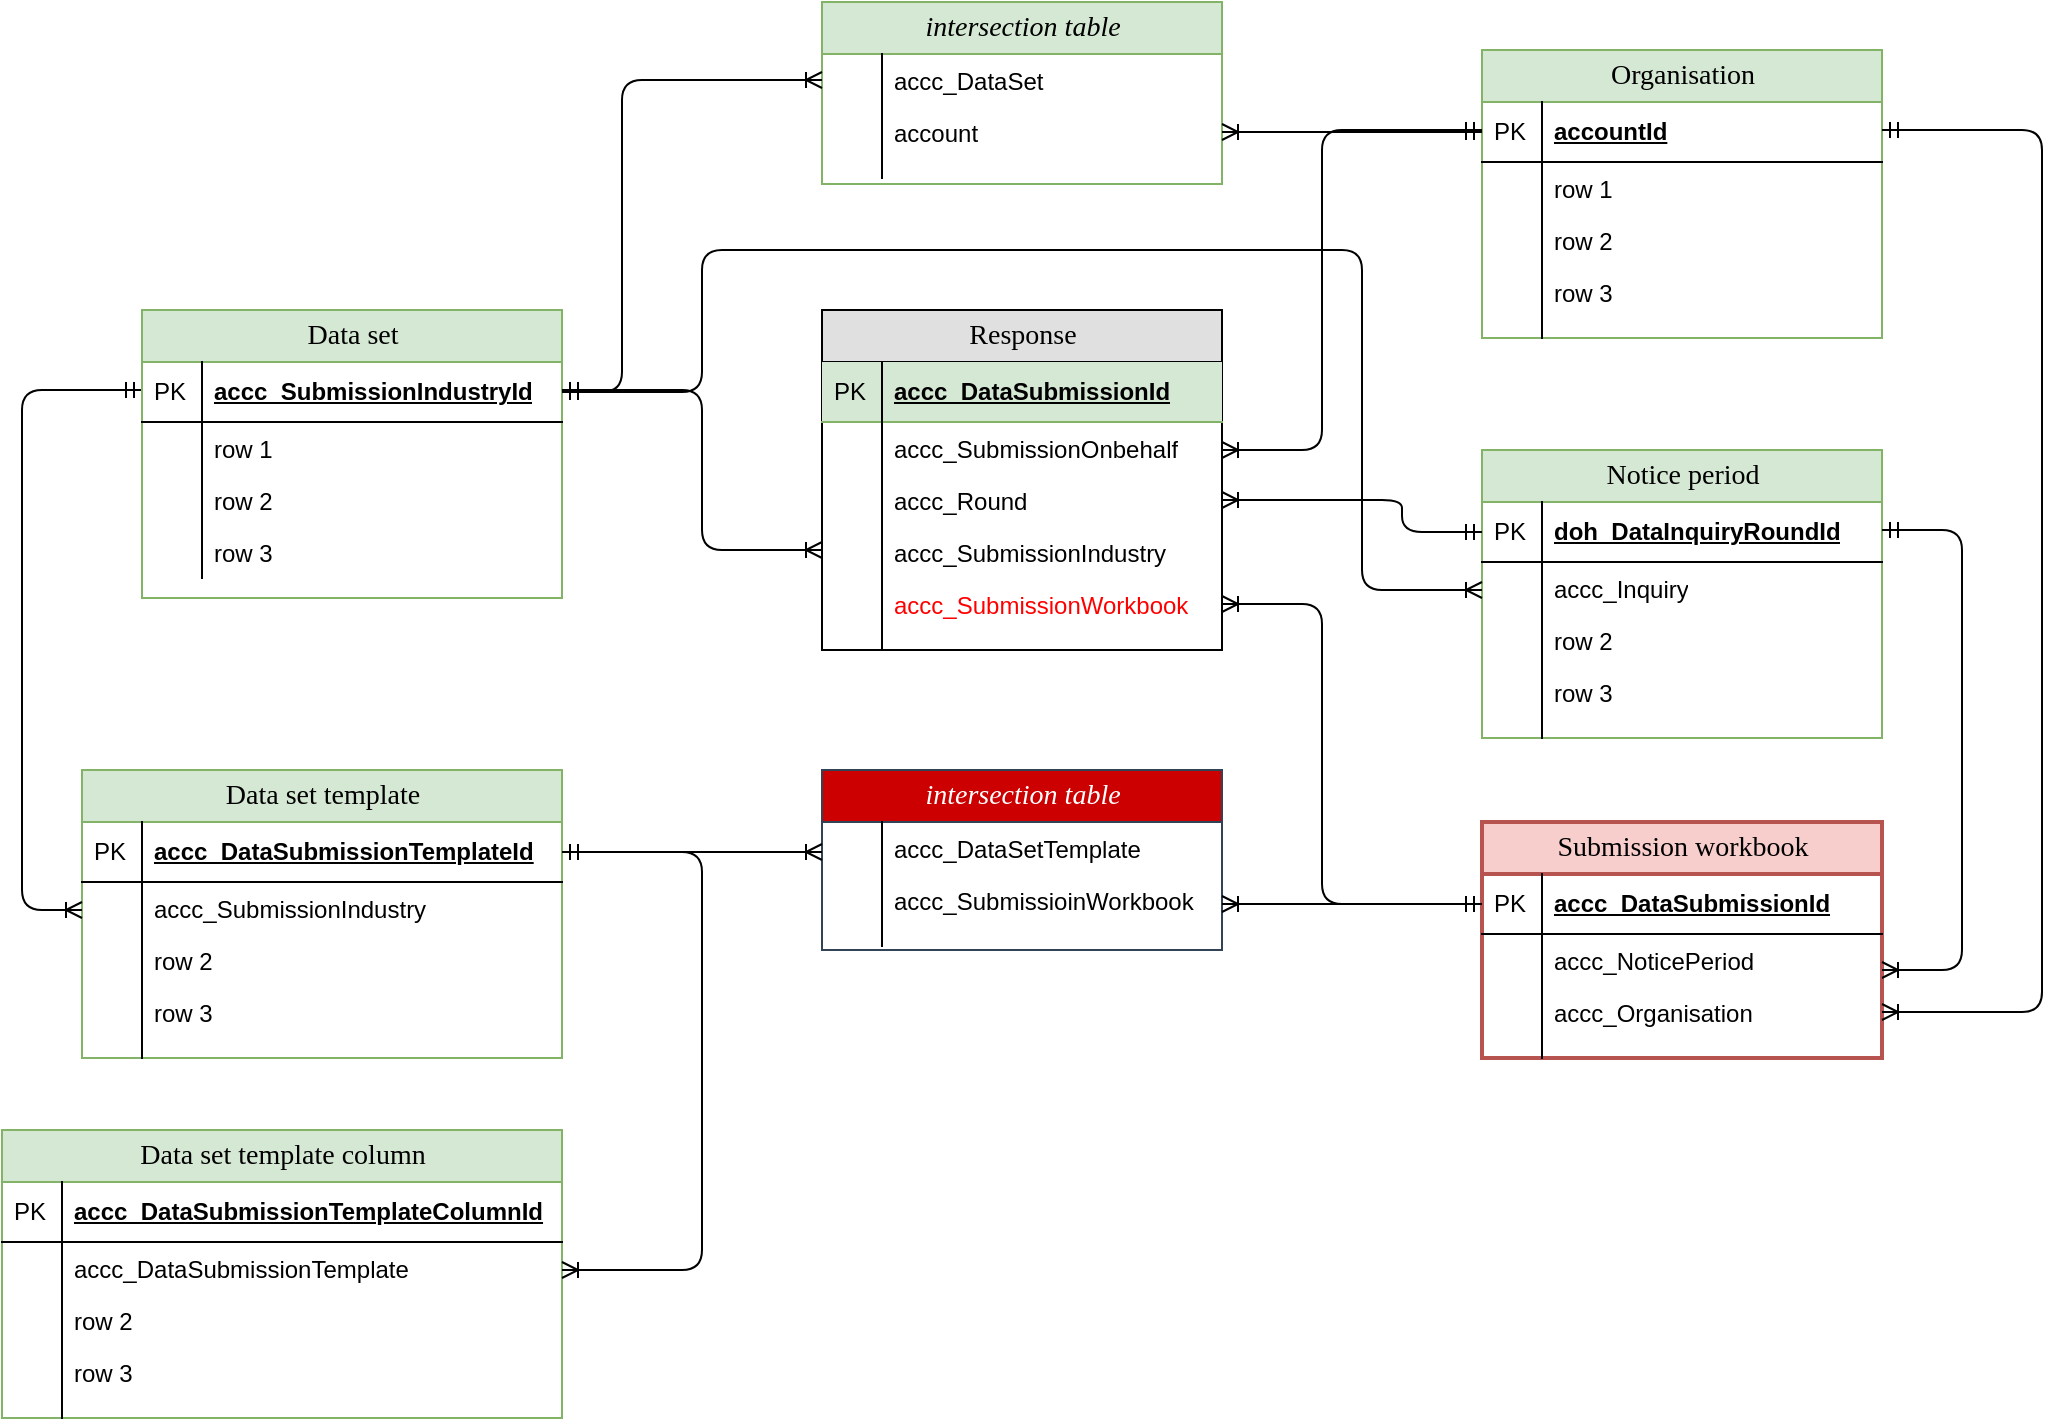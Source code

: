 <mxfile version="24.9.2" pages="15">
  <diagram name="12777-workbook" id="e56a1550-8fbb-45ad-956c-1786394a9013">
    <mxGraphModel dx="1434" dy="746" grid="1" gridSize="10" guides="1" tooltips="1" connect="1" arrows="1" fold="1" page="1" pageScale="1" pageWidth="1100" pageHeight="850" background="none" math="0" shadow="0">
      <root>
        <mxCell id="0" />
        <mxCell id="1" parent="0" />
        <mxCell id="2e49270ec7c68f3f-19" value="Data set template" style="swimlane;html=1;fontStyle=0;childLayout=stackLayout;horizontal=1;startSize=26;fillColor=#d5e8d4;horizontalStack=0;resizeParent=1;resizeLast=0;collapsible=1;marginBottom=0;swimlaneFillColor=#ffffff;align=center;rounded=0;shadow=0;comic=0;labelBackgroundColor=none;strokeWidth=1;fontFamily=Verdana;fontSize=14;strokeColor=#82b366;" parent="1" vertex="1">
          <mxGeometry x="50" y="410" width="240" height="144" as="geometry" />
        </mxCell>
        <mxCell id="2e49270ec7c68f3f-20" value="accc_DataSubmissionTemplateId" style="shape=partialRectangle;top=0;left=0;right=0;bottom=1;html=1;align=left;verticalAlign=middle;fillColor=none;spacingLeft=34;spacingRight=4;whiteSpace=wrap;overflow=hidden;rotatable=0;points=[[0,0.5],[1,0.5]];portConstraint=eastwest;dropTarget=0;fontStyle=5;" parent="2e49270ec7c68f3f-19" vertex="1">
          <mxGeometry y="26" width="240" height="30" as="geometry" />
        </mxCell>
        <mxCell id="2e49270ec7c68f3f-21" value="PK" style="shape=partialRectangle;top=0;left=0;bottom=0;html=1;fillColor=none;align=left;verticalAlign=middle;spacingLeft=4;spacingRight=4;whiteSpace=wrap;overflow=hidden;rotatable=0;points=[];portConstraint=eastwest;part=1;" parent="2e49270ec7c68f3f-20" vertex="1" connectable="0">
          <mxGeometry width="30" height="30" as="geometry" />
        </mxCell>
        <mxCell id="2e49270ec7c68f3f-22" value="accc_SubmissionIndustry" style="shape=partialRectangle;top=0;left=0;right=0;bottom=0;html=1;align=left;verticalAlign=top;fillColor=none;spacingLeft=34;spacingRight=4;whiteSpace=wrap;overflow=hidden;rotatable=0;points=[[0,0.5],[1,0.5]];portConstraint=eastwest;dropTarget=0;" parent="2e49270ec7c68f3f-19" vertex="1">
          <mxGeometry y="56" width="240" height="26" as="geometry" />
        </mxCell>
        <mxCell id="2e49270ec7c68f3f-23" value="" style="shape=partialRectangle;top=0;left=0;bottom=0;html=1;fillColor=none;align=left;verticalAlign=top;spacingLeft=4;spacingRight=4;whiteSpace=wrap;overflow=hidden;rotatable=0;points=[];portConstraint=eastwest;part=1;" parent="2e49270ec7c68f3f-22" vertex="1" connectable="0">
          <mxGeometry width="30" height="26" as="geometry" />
        </mxCell>
        <mxCell id="2e49270ec7c68f3f-24" value="row 2" style="shape=partialRectangle;top=0;left=0;right=0;bottom=0;html=1;align=left;verticalAlign=top;fillColor=none;spacingLeft=34;spacingRight=4;whiteSpace=wrap;overflow=hidden;rotatable=0;points=[[0,0.5],[1,0.5]];portConstraint=eastwest;dropTarget=0;" parent="2e49270ec7c68f3f-19" vertex="1">
          <mxGeometry y="82" width="240" height="26" as="geometry" />
        </mxCell>
        <mxCell id="2e49270ec7c68f3f-25" value="" style="shape=partialRectangle;top=0;left=0;bottom=0;html=1;fillColor=none;align=left;verticalAlign=top;spacingLeft=4;spacingRight=4;whiteSpace=wrap;overflow=hidden;rotatable=0;points=[];portConstraint=eastwest;part=1;" parent="2e49270ec7c68f3f-24" vertex="1" connectable="0">
          <mxGeometry width="30" height="26" as="geometry" />
        </mxCell>
        <mxCell id="2e49270ec7c68f3f-26" value="row 3" style="shape=partialRectangle;top=0;left=0;right=0;bottom=0;html=1;align=left;verticalAlign=top;fillColor=none;spacingLeft=34;spacingRight=4;whiteSpace=wrap;overflow=hidden;rotatable=0;points=[[0,0.5],[1,0.5]];portConstraint=eastwest;dropTarget=0;" parent="2e49270ec7c68f3f-19" vertex="1">
          <mxGeometry y="108" width="240" height="26" as="geometry" />
        </mxCell>
        <mxCell id="2e49270ec7c68f3f-27" value="" style="shape=partialRectangle;top=0;left=0;bottom=0;html=1;fillColor=none;align=left;verticalAlign=top;spacingLeft=4;spacingRight=4;whiteSpace=wrap;overflow=hidden;rotatable=0;points=[];portConstraint=eastwest;part=1;" parent="2e49270ec7c68f3f-26" vertex="1" connectable="0">
          <mxGeometry width="30" height="26" as="geometry" />
        </mxCell>
        <mxCell id="2e49270ec7c68f3f-28" value="" style="shape=partialRectangle;top=0;left=0;right=0;bottom=0;html=1;align=left;verticalAlign=top;fillColor=none;spacingLeft=34;spacingRight=4;whiteSpace=wrap;overflow=hidden;rotatable=0;points=[[0,0.5],[1,0.5]];portConstraint=eastwest;dropTarget=0;" parent="2e49270ec7c68f3f-19" vertex="1">
          <mxGeometry y="134" width="240" height="10" as="geometry" />
        </mxCell>
        <mxCell id="2e49270ec7c68f3f-29" value="" style="shape=partialRectangle;top=0;left=0;bottom=0;html=1;fillColor=none;align=left;verticalAlign=top;spacingLeft=4;spacingRight=4;whiteSpace=wrap;overflow=hidden;rotatable=0;points=[];portConstraint=eastwest;part=1;" parent="2e49270ec7c68f3f-28" vertex="1" connectable="0">
          <mxGeometry width="30" height="10" as="geometry" />
        </mxCell>
        <mxCell id="2e49270ec7c68f3f-30" value="Data set template column" style="swimlane;html=1;fontStyle=0;childLayout=stackLayout;horizontal=1;startSize=26;fillColor=#d5e8d4;horizontalStack=0;resizeParent=1;resizeLast=0;collapsible=1;marginBottom=0;swimlaneFillColor=#ffffff;align=center;rounded=0;shadow=0;comic=0;labelBackgroundColor=none;strokeWidth=1;fontFamily=Verdana;fontSize=14;strokeColor=#82b366;" parent="1" vertex="1">
          <mxGeometry x="10" y="590" width="280" height="144" as="geometry" />
        </mxCell>
        <mxCell id="2e49270ec7c68f3f-31" value="accc_DataSubmissionTemplateColumnId" style="shape=partialRectangle;top=0;left=0;right=0;bottom=1;html=1;align=left;verticalAlign=middle;fillColor=none;spacingLeft=34;spacingRight=4;whiteSpace=wrap;overflow=hidden;rotatable=0;points=[[0,0.5],[1,0.5]];portConstraint=eastwest;dropTarget=0;fontStyle=5;" parent="2e49270ec7c68f3f-30" vertex="1">
          <mxGeometry y="26" width="280" height="30" as="geometry" />
        </mxCell>
        <mxCell id="2e49270ec7c68f3f-32" value="PK" style="shape=partialRectangle;top=0;left=0;bottom=0;html=1;fillColor=none;align=left;verticalAlign=middle;spacingLeft=4;spacingRight=4;whiteSpace=wrap;overflow=hidden;rotatable=0;points=[];portConstraint=eastwest;part=1;" parent="2e49270ec7c68f3f-31" vertex="1" connectable="0">
          <mxGeometry width="30" height="30" as="geometry" />
        </mxCell>
        <mxCell id="2e49270ec7c68f3f-33" value="accc_DataSubmissionTemplate" style="shape=partialRectangle;top=0;left=0;right=0;bottom=0;html=1;align=left;verticalAlign=top;fillColor=none;spacingLeft=34;spacingRight=4;whiteSpace=wrap;overflow=hidden;rotatable=0;points=[[0,0.5],[1,0.5]];portConstraint=eastwest;dropTarget=0;" parent="2e49270ec7c68f3f-30" vertex="1">
          <mxGeometry y="56" width="280" height="26" as="geometry" />
        </mxCell>
        <mxCell id="2e49270ec7c68f3f-34" value="" style="shape=partialRectangle;top=0;left=0;bottom=0;html=1;fillColor=none;align=left;verticalAlign=top;spacingLeft=4;spacingRight=4;whiteSpace=wrap;overflow=hidden;rotatable=0;points=[];portConstraint=eastwest;part=1;" parent="2e49270ec7c68f3f-33" vertex="1" connectable="0">
          <mxGeometry width="30" height="26" as="geometry" />
        </mxCell>
        <mxCell id="2e49270ec7c68f3f-35" value="row 2" style="shape=partialRectangle;top=0;left=0;right=0;bottom=0;html=1;align=left;verticalAlign=top;fillColor=none;spacingLeft=34;spacingRight=4;whiteSpace=wrap;overflow=hidden;rotatable=0;points=[[0,0.5],[1,0.5]];portConstraint=eastwest;dropTarget=0;" parent="2e49270ec7c68f3f-30" vertex="1">
          <mxGeometry y="82" width="280" height="26" as="geometry" />
        </mxCell>
        <mxCell id="2e49270ec7c68f3f-36" value="" style="shape=partialRectangle;top=0;left=0;bottom=0;html=1;fillColor=none;align=left;verticalAlign=top;spacingLeft=4;spacingRight=4;whiteSpace=wrap;overflow=hidden;rotatable=0;points=[];portConstraint=eastwest;part=1;" parent="2e49270ec7c68f3f-35" vertex="1" connectable="0">
          <mxGeometry width="30" height="26" as="geometry" />
        </mxCell>
        <mxCell id="2e49270ec7c68f3f-37" value="row 3" style="shape=partialRectangle;top=0;left=0;right=0;bottom=0;html=1;align=left;verticalAlign=top;fillColor=none;spacingLeft=34;spacingRight=4;whiteSpace=wrap;overflow=hidden;rotatable=0;points=[[0,0.5],[1,0.5]];portConstraint=eastwest;dropTarget=0;" parent="2e49270ec7c68f3f-30" vertex="1">
          <mxGeometry y="108" width="280" height="26" as="geometry" />
        </mxCell>
        <mxCell id="2e49270ec7c68f3f-38" value="" style="shape=partialRectangle;top=0;left=0;bottom=0;html=1;fillColor=none;align=left;verticalAlign=top;spacingLeft=4;spacingRight=4;whiteSpace=wrap;overflow=hidden;rotatable=0;points=[];portConstraint=eastwest;part=1;" parent="2e49270ec7c68f3f-37" vertex="1" connectable="0">
          <mxGeometry width="30" height="26" as="geometry" />
        </mxCell>
        <mxCell id="2e49270ec7c68f3f-39" value="" style="shape=partialRectangle;top=0;left=0;right=0;bottom=0;html=1;align=left;verticalAlign=top;fillColor=none;spacingLeft=34;spacingRight=4;whiteSpace=wrap;overflow=hidden;rotatable=0;points=[[0,0.5],[1,0.5]];portConstraint=eastwest;dropTarget=0;" parent="2e49270ec7c68f3f-30" vertex="1">
          <mxGeometry y="134" width="280" height="10" as="geometry" />
        </mxCell>
        <mxCell id="2e49270ec7c68f3f-40" value="" style="shape=partialRectangle;top=0;left=0;bottom=0;html=1;fillColor=none;align=left;verticalAlign=top;spacingLeft=4;spacingRight=4;whiteSpace=wrap;overflow=hidden;rotatable=0;points=[];portConstraint=eastwest;part=1;" parent="2e49270ec7c68f3f-39" vertex="1" connectable="0">
          <mxGeometry width="30" height="10" as="geometry" />
        </mxCell>
        <mxCell id="2e49270ec7c68f3f-55" value="" style="edgeStyle=orthogonalEdgeStyle;html=1;endArrow=ERoneToMany;startArrow=ERmandOne;labelBackgroundColor=none;fontFamily=Verdana;fontSize=14;" parent="1" source="2e49270ec7c68f3f-81" target="2e49270ec7c68f3f-22" edge="1">
          <mxGeometry width="100" height="100" relative="1" as="geometry">
            <mxPoint x="420" y="430" as="sourcePoint" />
            <mxPoint x="460" y="550" as="targetPoint" />
            <Array as="points">
              <mxPoint x="20" y="220" />
              <mxPoint x="20" y="480" />
            </Array>
          </mxGeometry>
        </mxCell>
        <mxCell id="2e49270ec7c68f3f-80" value="Data set" style="swimlane;html=1;fontStyle=0;childLayout=stackLayout;horizontal=1;startSize=26;fillColor=#d5e8d4;horizontalStack=0;resizeParent=1;resizeLast=0;collapsible=1;marginBottom=0;swimlaneFillColor=#ffffff;align=center;rounded=0;shadow=0;comic=0;labelBackgroundColor=none;strokeWidth=1;fontFamily=Verdana;fontSize=14;strokeColor=#82b366;" parent="1" vertex="1">
          <mxGeometry x="80" y="180" width="210" height="144" as="geometry" />
        </mxCell>
        <mxCell id="2e49270ec7c68f3f-81" value="accc_SubmissionIndustryId" style="shape=partialRectangle;top=0;left=0;right=0;bottom=1;html=1;align=left;verticalAlign=middle;fillColor=none;spacingLeft=34;spacingRight=4;whiteSpace=wrap;overflow=hidden;rotatable=0;points=[[0,0.5],[1,0.5]];portConstraint=eastwest;dropTarget=0;fontStyle=5;" parent="2e49270ec7c68f3f-80" vertex="1">
          <mxGeometry y="26" width="210" height="30" as="geometry" />
        </mxCell>
        <mxCell id="2e49270ec7c68f3f-82" value="PK" style="shape=partialRectangle;top=0;left=0;bottom=0;html=1;fillColor=none;align=left;verticalAlign=middle;spacingLeft=4;spacingRight=4;whiteSpace=wrap;overflow=hidden;rotatable=0;points=[];portConstraint=eastwest;part=1;" parent="2e49270ec7c68f3f-81" vertex="1" connectable="0">
          <mxGeometry width="30" height="30" as="geometry" />
        </mxCell>
        <mxCell id="2e49270ec7c68f3f-83" value="row 1" style="shape=partialRectangle;top=0;left=0;right=0;bottom=0;html=1;align=left;verticalAlign=top;fillColor=none;spacingLeft=34;spacingRight=4;whiteSpace=wrap;overflow=hidden;rotatable=0;points=[[0,0.5],[1,0.5]];portConstraint=eastwest;dropTarget=0;" parent="2e49270ec7c68f3f-80" vertex="1">
          <mxGeometry y="56" width="210" height="26" as="geometry" />
        </mxCell>
        <mxCell id="2e49270ec7c68f3f-84" value="" style="shape=partialRectangle;top=0;left=0;bottom=0;html=1;fillColor=none;align=left;verticalAlign=top;spacingLeft=4;spacingRight=4;whiteSpace=wrap;overflow=hidden;rotatable=0;points=[];portConstraint=eastwest;part=1;" parent="2e49270ec7c68f3f-83" vertex="1" connectable="0">
          <mxGeometry width="30" height="26" as="geometry" />
        </mxCell>
        <mxCell id="ZHSyqpVS52kbbWZWmh82-34" value="row 2" style="shape=partialRectangle;top=0;left=0;right=0;bottom=0;html=1;align=left;verticalAlign=top;fillColor=none;spacingLeft=34;spacingRight=4;whiteSpace=wrap;overflow=hidden;rotatable=0;points=[[0,0.5],[1,0.5]];portConstraint=eastwest;dropTarget=0;" parent="2e49270ec7c68f3f-80" vertex="1">
          <mxGeometry y="82" width="210" height="26" as="geometry" />
        </mxCell>
        <mxCell id="ZHSyqpVS52kbbWZWmh82-35" value="" style="shape=partialRectangle;top=0;left=0;bottom=0;html=1;fillColor=none;align=left;verticalAlign=top;spacingLeft=4;spacingRight=4;whiteSpace=wrap;overflow=hidden;rotatable=0;points=[];portConstraint=eastwest;part=1;" parent="ZHSyqpVS52kbbWZWmh82-34" vertex="1" connectable="0">
          <mxGeometry width="30" height="26" as="geometry" />
        </mxCell>
        <mxCell id="ZHSyqpVS52kbbWZWmh82-36" value="row 3" style="shape=partialRectangle;top=0;left=0;right=0;bottom=0;html=1;align=left;verticalAlign=top;fillColor=none;spacingLeft=34;spacingRight=4;whiteSpace=wrap;overflow=hidden;rotatable=0;points=[[0,0.5],[1,0.5]];portConstraint=eastwest;dropTarget=0;" parent="2e49270ec7c68f3f-80" vertex="1">
          <mxGeometry y="108" width="210" height="26" as="geometry" />
        </mxCell>
        <mxCell id="ZHSyqpVS52kbbWZWmh82-37" value="" style="shape=partialRectangle;top=0;left=0;bottom=0;html=1;fillColor=none;align=left;verticalAlign=top;spacingLeft=4;spacingRight=4;whiteSpace=wrap;overflow=hidden;rotatable=0;points=[];portConstraint=eastwest;part=1;" parent="ZHSyqpVS52kbbWZWmh82-36" vertex="1" connectable="0">
          <mxGeometry width="30" height="26" as="geometry" />
        </mxCell>
        <mxCell id="ZHSyqpVS52kbbWZWmh82-1" value="Response" style="swimlane;html=1;fontStyle=0;childLayout=stackLayout;horizontal=1;startSize=26;fillColor=#e0e0e0;horizontalStack=0;resizeParent=1;resizeLast=0;collapsible=1;marginBottom=0;swimlaneFillColor=#ffffff;align=center;rounded=0;shadow=0;comic=0;labelBackgroundColor=none;strokeWidth=1;fontFamily=Verdana;fontSize=14" parent="1" vertex="1">
          <mxGeometry x="420" y="180" width="200" height="170" as="geometry" />
        </mxCell>
        <mxCell id="ZHSyqpVS52kbbWZWmh82-2" value="accc_DataSubmissionId" style="shape=partialRectangle;top=0;left=0;right=0;bottom=1;html=1;align=left;verticalAlign=middle;fillColor=#d5e8d4;spacingLeft=34;spacingRight=4;whiteSpace=wrap;overflow=hidden;rotatable=0;points=[[0,0.5],[1,0.5]];portConstraint=eastwest;dropTarget=0;fontStyle=5;strokeColor=#82b366;" parent="ZHSyqpVS52kbbWZWmh82-1" vertex="1">
          <mxGeometry y="26" width="200" height="30" as="geometry" />
        </mxCell>
        <mxCell id="ZHSyqpVS52kbbWZWmh82-3" value="PK" style="shape=partialRectangle;top=0;left=0;bottom=0;html=1;fillColor=none;align=left;verticalAlign=middle;spacingLeft=4;spacingRight=4;whiteSpace=wrap;overflow=hidden;rotatable=0;points=[];portConstraint=eastwest;part=1;" parent="ZHSyqpVS52kbbWZWmh82-2" vertex="1" connectable="0">
          <mxGeometry width="30" height="30" as="geometry" />
        </mxCell>
        <mxCell id="ZHSyqpVS52kbbWZWmh82-8" value="accc_SubmissionOnbehalf" style="shape=partialRectangle;top=0;left=0;right=0;bottom=0;html=1;align=left;verticalAlign=top;fillColor=none;spacingLeft=34;spacingRight=4;whiteSpace=wrap;overflow=hidden;rotatable=0;points=[[0,0.5],[1,0.5]];portConstraint=eastwest;dropTarget=0;" parent="ZHSyqpVS52kbbWZWmh82-1" vertex="1">
          <mxGeometry y="56" width="200" height="26" as="geometry" />
        </mxCell>
        <mxCell id="ZHSyqpVS52kbbWZWmh82-9" value="" style="shape=partialRectangle;top=0;left=0;bottom=0;html=1;fillColor=none;align=left;verticalAlign=top;spacingLeft=4;spacingRight=4;whiteSpace=wrap;overflow=hidden;rotatable=0;points=[];portConstraint=eastwest;part=1;" parent="ZHSyqpVS52kbbWZWmh82-8" vertex="1" connectable="0">
          <mxGeometry width="30" height="26" as="geometry" />
        </mxCell>
        <mxCell id="ZHSyqpVS52kbbWZWmh82-4" value="accc_Round" style="shape=partialRectangle;top=0;left=0;right=0;bottom=0;html=1;align=left;verticalAlign=top;fillColor=none;spacingLeft=34;spacingRight=4;whiteSpace=wrap;overflow=hidden;rotatable=0;points=[[0,0.5],[1,0.5]];portConstraint=eastwest;dropTarget=0;" parent="ZHSyqpVS52kbbWZWmh82-1" vertex="1">
          <mxGeometry y="82" width="200" height="26" as="geometry" />
        </mxCell>
        <mxCell id="ZHSyqpVS52kbbWZWmh82-5" value="" style="shape=partialRectangle;top=0;left=0;bottom=0;html=1;fillColor=none;align=left;verticalAlign=top;spacingLeft=4;spacingRight=4;whiteSpace=wrap;overflow=hidden;rotatable=0;points=[];portConstraint=eastwest;part=1;" parent="ZHSyqpVS52kbbWZWmh82-4" vertex="1" connectable="0">
          <mxGeometry width="30" height="26" as="geometry" />
        </mxCell>
        <mxCell id="ZHSyqpVS52kbbWZWmh82-6" value="accc_SubmissionIndustry" style="shape=partialRectangle;top=0;left=0;right=0;bottom=0;html=1;align=left;verticalAlign=top;fillColor=none;spacingLeft=34;spacingRight=4;whiteSpace=wrap;overflow=hidden;rotatable=0;points=[[0,0.5],[1,0.5]];portConstraint=eastwest;dropTarget=0;" parent="ZHSyqpVS52kbbWZWmh82-1" vertex="1">
          <mxGeometry y="108" width="200" height="26" as="geometry" />
        </mxCell>
        <mxCell id="ZHSyqpVS52kbbWZWmh82-7" value="" style="shape=partialRectangle;top=0;left=0;bottom=0;html=1;fillColor=none;align=left;verticalAlign=top;spacingLeft=4;spacingRight=4;whiteSpace=wrap;overflow=hidden;rotatable=0;points=[];portConstraint=eastwest;part=1;" parent="ZHSyqpVS52kbbWZWmh82-6" vertex="1" connectable="0">
          <mxGeometry width="30" height="26" as="geometry" />
        </mxCell>
        <mxCell id="ZHSyqpVS52kbbWZWmh82-53" value="&lt;font color=&quot;#ff0000&quot;&gt;accc_SubmissionWorkbook&lt;/font&gt;" style="shape=partialRectangle;top=0;left=0;right=0;bottom=0;html=1;align=left;verticalAlign=top;fillColor=none;spacingLeft=34;spacingRight=4;whiteSpace=wrap;overflow=hidden;rotatable=0;points=[[0,0.5],[1,0.5]];portConstraint=eastwest;dropTarget=0;" parent="ZHSyqpVS52kbbWZWmh82-1" vertex="1">
          <mxGeometry y="134" width="200" height="26" as="geometry" />
        </mxCell>
        <mxCell id="ZHSyqpVS52kbbWZWmh82-54" value="" style="shape=partialRectangle;top=0;left=0;bottom=0;html=1;fillColor=none;align=left;verticalAlign=top;spacingLeft=4;spacingRight=4;whiteSpace=wrap;overflow=hidden;rotatable=0;points=[];portConstraint=eastwest;part=1;" parent="ZHSyqpVS52kbbWZWmh82-53" vertex="1" connectable="0">
          <mxGeometry width="30" height="26" as="geometry" />
        </mxCell>
        <mxCell id="ZHSyqpVS52kbbWZWmh82-10" value="" style="shape=partialRectangle;top=0;left=0;right=0;bottom=0;html=1;align=left;verticalAlign=top;fillColor=none;spacingLeft=34;spacingRight=4;whiteSpace=wrap;overflow=hidden;rotatable=0;points=[[0,0.5],[1,0.5]];portConstraint=eastwest;dropTarget=0;" parent="ZHSyqpVS52kbbWZWmh82-1" vertex="1">
          <mxGeometry y="160" width="200" height="10" as="geometry" />
        </mxCell>
        <mxCell id="ZHSyqpVS52kbbWZWmh82-11" value="" style="shape=partialRectangle;top=0;left=0;bottom=0;html=1;fillColor=none;align=left;verticalAlign=top;spacingLeft=4;spacingRight=4;whiteSpace=wrap;overflow=hidden;rotatable=0;points=[];portConstraint=eastwest;part=1;" parent="ZHSyqpVS52kbbWZWmh82-10" vertex="1" connectable="0">
          <mxGeometry width="30" height="10" as="geometry" />
        </mxCell>
        <mxCell id="ZHSyqpVS52kbbWZWmh82-12" value="Organisation" style="swimlane;html=1;fontStyle=0;childLayout=stackLayout;horizontal=1;startSize=26;fillColor=#d5e8d4;horizontalStack=0;resizeParent=1;resizeLast=0;collapsible=1;marginBottom=0;swimlaneFillColor=#ffffff;align=center;rounded=0;shadow=0;comic=0;labelBackgroundColor=none;strokeWidth=1;fontFamily=Verdana;fontSize=14;strokeColor=#82b366;" parent="1" vertex="1">
          <mxGeometry x="750" y="50" width="200" height="144" as="geometry" />
        </mxCell>
        <mxCell id="ZHSyqpVS52kbbWZWmh82-13" value="accountId" style="shape=partialRectangle;top=0;left=0;right=0;bottom=1;html=1;align=left;verticalAlign=middle;fillColor=none;spacingLeft=34;spacingRight=4;whiteSpace=wrap;overflow=hidden;rotatable=0;points=[[0,0.5],[1,0.5]];portConstraint=eastwest;dropTarget=0;fontStyle=5;" parent="ZHSyqpVS52kbbWZWmh82-12" vertex="1">
          <mxGeometry y="26" width="200" height="30" as="geometry" />
        </mxCell>
        <mxCell id="ZHSyqpVS52kbbWZWmh82-14" value="PK" style="shape=partialRectangle;top=0;left=0;bottom=0;html=1;fillColor=none;align=left;verticalAlign=middle;spacingLeft=4;spacingRight=4;whiteSpace=wrap;overflow=hidden;rotatable=0;points=[];portConstraint=eastwest;part=1;" parent="ZHSyqpVS52kbbWZWmh82-13" vertex="1" connectable="0">
          <mxGeometry width="30" height="30" as="geometry" />
        </mxCell>
        <mxCell id="ZHSyqpVS52kbbWZWmh82-15" value="row 1" style="shape=partialRectangle;top=0;left=0;right=0;bottom=0;html=1;align=left;verticalAlign=top;fillColor=none;spacingLeft=34;spacingRight=4;whiteSpace=wrap;overflow=hidden;rotatable=0;points=[[0,0.5],[1,0.5]];portConstraint=eastwest;dropTarget=0;" parent="ZHSyqpVS52kbbWZWmh82-12" vertex="1">
          <mxGeometry y="56" width="200" height="26" as="geometry" />
        </mxCell>
        <mxCell id="ZHSyqpVS52kbbWZWmh82-16" value="" style="shape=partialRectangle;top=0;left=0;bottom=0;html=1;fillColor=none;align=left;verticalAlign=top;spacingLeft=4;spacingRight=4;whiteSpace=wrap;overflow=hidden;rotatable=0;points=[];portConstraint=eastwest;part=1;" parent="ZHSyqpVS52kbbWZWmh82-15" vertex="1" connectable="0">
          <mxGeometry width="30" height="26" as="geometry" />
        </mxCell>
        <mxCell id="ZHSyqpVS52kbbWZWmh82-17" value="row 2" style="shape=partialRectangle;top=0;left=0;right=0;bottom=0;html=1;align=left;verticalAlign=top;fillColor=none;spacingLeft=34;spacingRight=4;whiteSpace=wrap;overflow=hidden;rotatable=0;points=[[0,0.5],[1,0.5]];portConstraint=eastwest;dropTarget=0;" parent="ZHSyqpVS52kbbWZWmh82-12" vertex="1">
          <mxGeometry y="82" width="200" height="26" as="geometry" />
        </mxCell>
        <mxCell id="ZHSyqpVS52kbbWZWmh82-18" value="" style="shape=partialRectangle;top=0;left=0;bottom=0;html=1;fillColor=none;align=left;verticalAlign=top;spacingLeft=4;spacingRight=4;whiteSpace=wrap;overflow=hidden;rotatable=0;points=[];portConstraint=eastwest;part=1;" parent="ZHSyqpVS52kbbWZWmh82-17" vertex="1" connectable="0">
          <mxGeometry width="30" height="26" as="geometry" />
        </mxCell>
        <mxCell id="ZHSyqpVS52kbbWZWmh82-19" value="row 3" style="shape=partialRectangle;top=0;left=0;right=0;bottom=0;html=1;align=left;verticalAlign=top;fillColor=none;spacingLeft=34;spacingRight=4;whiteSpace=wrap;overflow=hidden;rotatable=0;points=[[0,0.5],[1,0.5]];portConstraint=eastwest;dropTarget=0;" parent="ZHSyqpVS52kbbWZWmh82-12" vertex="1">
          <mxGeometry y="108" width="200" height="26" as="geometry" />
        </mxCell>
        <mxCell id="ZHSyqpVS52kbbWZWmh82-20" value="" style="shape=partialRectangle;top=0;left=0;bottom=0;html=1;fillColor=none;align=left;verticalAlign=top;spacingLeft=4;spacingRight=4;whiteSpace=wrap;overflow=hidden;rotatable=0;points=[];portConstraint=eastwest;part=1;" parent="ZHSyqpVS52kbbWZWmh82-19" vertex="1" connectable="0">
          <mxGeometry width="30" height="26" as="geometry" />
        </mxCell>
        <mxCell id="ZHSyqpVS52kbbWZWmh82-21" value="" style="shape=partialRectangle;top=0;left=0;right=0;bottom=0;html=1;align=left;verticalAlign=top;fillColor=none;spacingLeft=34;spacingRight=4;whiteSpace=wrap;overflow=hidden;rotatable=0;points=[[0,0.5],[1,0.5]];portConstraint=eastwest;dropTarget=0;" parent="ZHSyqpVS52kbbWZWmh82-12" vertex="1">
          <mxGeometry y="134" width="200" height="10" as="geometry" />
        </mxCell>
        <mxCell id="ZHSyqpVS52kbbWZWmh82-22" value="" style="shape=partialRectangle;top=0;left=0;bottom=0;html=1;fillColor=none;align=left;verticalAlign=top;spacingLeft=4;spacingRight=4;whiteSpace=wrap;overflow=hidden;rotatable=0;points=[];portConstraint=eastwest;part=1;" parent="ZHSyqpVS52kbbWZWmh82-21" vertex="1" connectable="0">
          <mxGeometry width="30" height="10" as="geometry" />
        </mxCell>
        <mxCell id="ZHSyqpVS52kbbWZWmh82-23" value="Notice period" style="swimlane;html=1;fontStyle=0;childLayout=stackLayout;horizontal=1;startSize=26;fillColor=#d5e8d4;horizontalStack=0;resizeParent=1;resizeLast=0;collapsible=1;marginBottom=0;swimlaneFillColor=#ffffff;align=center;rounded=0;shadow=0;comic=0;labelBackgroundColor=none;strokeWidth=1;fontFamily=Verdana;fontSize=14;strokeColor=#82b366;" parent="1" vertex="1">
          <mxGeometry x="750" y="250" width="200" height="144" as="geometry" />
        </mxCell>
        <mxCell id="ZHSyqpVS52kbbWZWmh82-24" value="doh_DataInquiryRoundId" style="shape=partialRectangle;top=0;left=0;right=0;bottom=1;html=1;align=left;verticalAlign=middle;fillColor=none;spacingLeft=34;spacingRight=4;whiteSpace=wrap;overflow=hidden;rotatable=0;points=[[0,0.5],[1,0.5]];portConstraint=eastwest;dropTarget=0;fontStyle=5;" parent="ZHSyqpVS52kbbWZWmh82-23" vertex="1">
          <mxGeometry y="26" width="200" height="30" as="geometry" />
        </mxCell>
        <mxCell id="ZHSyqpVS52kbbWZWmh82-25" value="PK" style="shape=partialRectangle;top=0;left=0;bottom=0;html=1;fillColor=none;align=left;verticalAlign=middle;spacingLeft=4;spacingRight=4;whiteSpace=wrap;overflow=hidden;rotatable=0;points=[];portConstraint=eastwest;part=1;" parent="ZHSyqpVS52kbbWZWmh82-24" vertex="1" connectable="0">
          <mxGeometry width="30" height="30" as="geometry" />
        </mxCell>
        <mxCell id="ZHSyqpVS52kbbWZWmh82-26" value="accc_Inquiry" style="shape=partialRectangle;top=0;left=0;right=0;bottom=0;html=1;align=left;verticalAlign=top;fillColor=none;spacingLeft=34;spacingRight=4;whiteSpace=wrap;overflow=hidden;rotatable=0;points=[[0,0.5],[1,0.5]];portConstraint=eastwest;dropTarget=0;" parent="ZHSyqpVS52kbbWZWmh82-23" vertex="1">
          <mxGeometry y="56" width="200" height="26" as="geometry" />
        </mxCell>
        <mxCell id="ZHSyqpVS52kbbWZWmh82-27" value="" style="shape=partialRectangle;top=0;left=0;bottom=0;html=1;fillColor=none;align=left;verticalAlign=top;spacingLeft=4;spacingRight=4;whiteSpace=wrap;overflow=hidden;rotatable=0;points=[];portConstraint=eastwest;part=1;" parent="ZHSyqpVS52kbbWZWmh82-26" vertex="1" connectable="0">
          <mxGeometry width="30" height="26" as="geometry" />
        </mxCell>
        <mxCell id="ZHSyqpVS52kbbWZWmh82-28" value="row 2" style="shape=partialRectangle;top=0;left=0;right=0;bottom=0;html=1;align=left;verticalAlign=top;fillColor=none;spacingLeft=34;spacingRight=4;whiteSpace=wrap;overflow=hidden;rotatable=0;points=[[0,0.5],[1,0.5]];portConstraint=eastwest;dropTarget=0;" parent="ZHSyqpVS52kbbWZWmh82-23" vertex="1">
          <mxGeometry y="82" width="200" height="26" as="geometry" />
        </mxCell>
        <mxCell id="ZHSyqpVS52kbbWZWmh82-29" value="" style="shape=partialRectangle;top=0;left=0;bottom=0;html=1;fillColor=none;align=left;verticalAlign=top;spacingLeft=4;spacingRight=4;whiteSpace=wrap;overflow=hidden;rotatable=0;points=[];portConstraint=eastwest;part=1;" parent="ZHSyqpVS52kbbWZWmh82-28" vertex="1" connectable="0">
          <mxGeometry width="30" height="26" as="geometry" />
        </mxCell>
        <mxCell id="ZHSyqpVS52kbbWZWmh82-30" value="row 3" style="shape=partialRectangle;top=0;left=0;right=0;bottom=0;html=1;align=left;verticalAlign=top;fillColor=none;spacingLeft=34;spacingRight=4;whiteSpace=wrap;overflow=hidden;rotatable=0;points=[[0,0.5],[1,0.5]];portConstraint=eastwest;dropTarget=0;" parent="ZHSyqpVS52kbbWZWmh82-23" vertex="1">
          <mxGeometry y="108" width="200" height="26" as="geometry" />
        </mxCell>
        <mxCell id="ZHSyqpVS52kbbWZWmh82-31" value="" style="shape=partialRectangle;top=0;left=0;bottom=0;html=1;fillColor=none;align=left;verticalAlign=top;spacingLeft=4;spacingRight=4;whiteSpace=wrap;overflow=hidden;rotatable=0;points=[];portConstraint=eastwest;part=1;" parent="ZHSyqpVS52kbbWZWmh82-30" vertex="1" connectable="0">
          <mxGeometry width="30" height="26" as="geometry" />
        </mxCell>
        <mxCell id="ZHSyqpVS52kbbWZWmh82-32" value="" style="shape=partialRectangle;top=0;left=0;right=0;bottom=0;html=1;align=left;verticalAlign=top;fillColor=none;spacingLeft=34;spacingRight=4;whiteSpace=wrap;overflow=hidden;rotatable=0;points=[[0,0.5],[1,0.5]];portConstraint=eastwest;dropTarget=0;" parent="ZHSyqpVS52kbbWZWmh82-23" vertex="1">
          <mxGeometry y="134" width="200" height="10" as="geometry" />
        </mxCell>
        <mxCell id="ZHSyqpVS52kbbWZWmh82-33" value="" style="shape=partialRectangle;top=0;left=0;bottom=0;html=1;fillColor=none;align=left;verticalAlign=top;spacingLeft=4;spacingRight=4;whiteSpace=wrap;overflow=hidden;rotatable=0;points=[];portConstraint=eastwest;part=1;" parent="ZHSyqpVS52kbbWZWmh82-32" vertex="1" connectable="0">
          <mxGeometry width="30" height="10" as="geometry" />
        </mxCell>
        <mxCell id="ZHSyqpVS52kbbWZWmh82-38" value="" style="edgeStyle=orthogonalEdgeStyle;html=1;endArrow=ERoneToMany;startArrow=ERmandOne;labelBackgroundColor=none;fontFamily=Verdana;fontSize=14;" parent="1" source="2e49270ec7c68f3f-20" target="2e49270ec7c68f3f-33" edge="1">
          <mxGeometry width="100" height="100" relative="1" as="geometry">
            <mxPoint x="330" y="476" as="sourcePoint" />
            <mxPoint x="390" y="561" as="targetPoint" />
            <Array as="points">
              <mxPoint x="360" y="451" />
              <mxPoint x="360" y="660" />
            </Array>
          </mxGeometry>
        </mxCell>
        <mxCell id="ZHSyqpVS52kbbWZWmh82-39" value="" style="edgeStyle=orthogonalEdgeStyle;html=1;endArrow=ERoneToMany;startArrow=ERmandOne;labelBackgroundColor=none;fontFamily=Verdana;fontSize=14;" parent="1" source="ZHSyqpVS52kbbWZWmh82-24" target="ZHSyqpVS52kbbWZWmh82-4" edge="1">
          <mxGeometry width="100" height="100" relative="1" as="geometry">
            <mxPoint x="330" y="476" as="sourcePoint" />
            <mxPoint x="390" y="561" as="targetPoint" />
            <Array as="points">
              <mxPoint x="710" y="291" />
              <mxPoint x="710" y="275" />
            </Array>
          </mxGeometry>
        </mxCell>
        <mxCell id="ZHSyqpVS52kbbWZWmh82-40" value="" style="edgeStyle=orthogonalEdgeStyle;html=1;endArrow=ERoneToMany;startArrow=ERmandOne;labelBackgroundColor=none;fontFamily=Verdana;fontSize=14;" parent="1" source="2e49270ec7c68f3f-81" target="ZHSyqpVS52kbbWZWmh82-6" edge="1">
          <mxGeometry width="100" height="100" relative="1" as="geometry">
            <mxPoint x="760" y="290" as="sourcePoint" />
            <mxPoint x="470" y="189" as="targetPoint" />
            <Array as="points">
              <mxPoint x="360" y="220" />
              <mxPoint x="360" y="300" />
            </Array>
          </mxGeometry>
        </mxCell>
        <mxCell id="ZHSyqpVS52kbbWZWmh82-41" value="" style="edgeStyle=orthogonalEdgeStyle;html=1;endArrow=ERoneToMany;startArrow=ERmandOne;labelBackgroundColor=none;fontFamily=Verdana;fontSize=14;" parent="1" source="ZHSyqpVS52kbbWZWmh82-13" target="ZHSyqpVS52kbbWZWmh82-8" edge="1">
          <mxGeometry width="100" height="100" relative="1" as="geometry">
            <mxPoint x="760" y="290" as="sourcePoint" />
            <mxPoint x="470" y="215" as="targetPoint" />
            <Array as="points">
              <mxPoint x="670" y="90" />
              <mxPoint x="670" y="250" />
            </Array>
          </mxGeometry>
        </mxCell>
        <mxCell id="ZHSyqpVS52kbbWZWmh82-42" value="Submission workbook" style="swimlane;html=1;fontStyle=0;childLayout=stackLayout;horizontal=1;startSize=26;fillColor=#f8cecc;horizontalStack=0;resizeParent=1;resizeLast=0;collapsible=1;marginBottom=0;swimlaneFillColor=#ffffff;align=center;rounded=0;shadow=0;comic=0;labelBackgroundColor=none;strokeWidth=2;fontFamily=Verdana;fontSize=14;strokeColor=#b85450;" parent="1" vertex="1">
          <mxGeometry x="750" y="436" width="200" height="118" as="geometry" />
        </mxCell>
        <mxCell id="ZHSyqpVS52kbbWZWmh82-43" value="accc_DataSubmissionId" style="shape=partialRectangle;top=0;left=0;right=0;bottom=1;html=1;align=left;verticalAlign=middle;fillColor=none;spacingLeft=34;spacingRight=4;whiteSpace=wrap;overflow=hidden;rotatable=0;points=[[0,0.5],[1,0.5]];portConstraint=eastwest;dropTarget=0;fontStyle=5;" parent="ZHSyqpVS52kbbWZWmh82-42" vertex="1">
          <mxGeometry y="26" width="200" height="30" as="geometry" />
        </mxCell>
        <mxCell id="ZHSyqpVS52kbbWZWmh82-44" value="PK" style="shape=partialRectangle;top=0;left=0;bottom=0;html=1;fillColor=none;align=left;verticalAlign=middle;spacingLeft=4;spacingRight=4;whiteSpace=wrap;overflow=hidden;rotatable=0;points=[];portConstraint=eastwest;part=1;" parent="ZHSyqpVS52kbbWZWmh82-43" vertex="1" connectable="0">
          <mxGeometry width="30" height="30" as="geometry" />
        </mxCell>
        <mxCell id="ZHSyqpVS52kbbWZWmh82-71" value="accc_NoticePeriod" style="shape=partialRectangle;top=0;left=0;right=0;bottom=0;html=1;align=left;verticalAlign=top;fillColor=none;spacingLeft=34;spacingRight=4;whiteSpace=wrap;overflow=hidden;rotatable=0;points=[[0,0.5],[1,0.5]];portConstraint=eastwest;dropTarget=0;" parent="ZHSyqpVS52kbbWZWmh82-42" vertex="1">
          <mxGeometry y="56" width="200" height="26" as="geometry" />
        </mxCell>
        <mxCell id="ZHSyqpVS52kbbWZWmh82-72" value="" style="shape=partialRectangle;top=0;left=0;bottom=0;html=1;fillColor=none;align=left;verticalAlign=top;spacingLeft=4;spacingRight=4;whiteSpace=wrap;overflow=hidden;rotatable=0;points=[];portConstraint=eastwest;part=1;" parent="ZHSyqpVS52kbbWZWmh82-71" vertex="1" connectable="0">
          <mxGeometry width="30" height="26" as="geometry" />
        </mxCell>
        <mxCell id="ZHSyqpVS52kbbWZWmh82-45" value="accc_Organisation" style="shape=partialRectangle;top=0;left=0;right=0;bottom=0;html=1;align=left;verticalAlign=top;fillColor=none;spacingLeft=34;spacingRight=4;whiteSpace=wrap;overflow=hidden;rotatable=0;points=[[0,0.5],[1,0.5]];portConstraint=eastwest;dropTarget=0;" parent="ZHSyqpVS52kbbWZWmh82-42" vertex="1">
          <mxGeometry y="82" width="200" height="26" as="geometry" />
        </mxCell>
        <mxCell id="ZHSyqpVS52kbbWZWmh82-46" value="" style="shape=partialRectangle;top=0;left=0;bottom=0;html=1;fillColor=none;align=left;verticalAlign=top;spacingLeft=4;spacingRight=4;whiteSpace=wrap;overflow=hidden;rotatable=0;points=[];portConstraint=eastwest;part=1;" parent="ZHSyqpVS52kbbWZWmh82-45" vertex="1" connectable="0">
          <mxGeometry width="30" height="26" as="geometry" />
        </mxCell>
        <mxCell id="ZHSyqpVS52kbbWZWmh82-51" value="" style="shape=partialRectangle;top=0;left=0;right=0;bottom=0;html=1;align=left;verticalAlign=top;fillColor=none;spacingLeft=34;spacingRight=4;whiteSpace=wrap;overflow=hidden;rotatable=0;points=[[0,0.5],[1,0.5]];portConstraint=eastwest;dropTarget=0;" parent="ZHSyqpVS52kbbWZWmh82-42" vertex="1">
          <mxGeometry y="108" width="200" height="10" as="geometry" />
        </mxCell>
        <mxCell id="ZHSyqpVS52kbbWZWmh82-52" value="" style="shape=partialRectangle;top=0;left=0;bottom=0;html=1;fillColor=none;align=left;verticalAlign=top;spacingLeft=4;spacingRight=4;whiteSpace=wrap;overflow=hidden;rotatable=0;points=[];portConstraint=eastwest;part=1;" parent="ZHSyqpVS52kbbWZWmh82-51" vertex="1" connectable="0">
          <mxGeometry width="30" height="10" as="geometry" />
        </mxCell>
        <mxCell id="ZHSyqpVS52kbbWZWmh82-55" value="" style="edgeStyle=orthogonalEdgeStyle;html=1;endArrow=ERoneToMany;startArrow=ERmandOne;labelBackgroundColor=none;fontFamily=Verdana;fontSize=14;" parent="1" source="ZHSyqpVS52kbbWZWmh82-13" target="ZHSyqpVS52kbbWZWmh82-45" edge="1">
          <mxGeometry width="100" height="100" relative="1" as="geometry">
            <mxPoint x="760" y="111" as="sourcePoint" />
            <mxPoint x="470" y="189" as="targetPoint" />
            <Array as="points">
              <mxPoint x="1030" y="90" />
              <mxPoint x="1030" y="531" />
            </Array>
          </mxGeometry>
        </mxCell>
        <mxCell id="ZHSyqpVS52kbbWZWmh82-56" value="&lt;i&gt;intersection table&lt;/i&gt;" style="swimlane;html=1;fontStyle=0;childLayout=stackLayout;horizontal=1;startSize=26;fillColor=#CC0000;horizontalStack=0;resizeParent=1;resizeLast=0;collapsible=1;marginBottom=0;swimlaneFillColor=#ffffff;align=center;rounded=0;shadow=0;comic=0;labelBackgroundColor=none;strokeWidth=1;fontFamily=Verdana;fontSize=14;strokeColor=#314354;fontColor=#ffffff;" parent="1" vertex="1">
          <mxGeometry x="420" y="410" width="200" height="90" as="geometry" />
        </mxCell>
        <mxCell id="ZHSyqpVS52kbbWZWmh82-59" value="accc_DataSetTemplate" style="shape=partialRectangle;top=0;left=0;right=0;bottom=0;html=1;align=left;verticalAlign=top;fillColor=none;spacingLeft=34;spacingRight=4;whiteSpace=wrap;overflow=hidden;rotatable=0;points=[[0,0.5],[1,0.5]];portConstraint=eastwest;dropTarget=0;" parent="ZHSyqpVS52kbbWZWmh82-56" vertex="1">
          <mxGeometry y="26" width="200" height="26" as="geometry" />
        </mxCell>
        <mxCell id="ZHSyqpVS52kbbWZWmh82-60" value="" style="shape=partialRectangle;top=0;left=0;bottom=0;html=1;fillColor=none;align=left;verticalAlign=top;spacingLeft=4;spacingRight=4;whiteSpace=wrap;overflow=hidden;rotatable=0;points=[];portConstraint=eastwest;part=1;" parent="ZHSyqpVS52kbbWZWmh82-59" vertex="1" connectable="0">
          <mxGeometry width="30" height="26" as="geometry" />
        </mxCell>
        <mxCell id="ZHSyqpVS52kbbWZWmh82-61" value="accc_SubmissioinWorkbook" style="shape=partialRectangle;top=0;left=0;right=0;bottom=0;html=1;align=left;verticalAlign=top;fillColor=none;spacingLeft=34;spacingRight=4;whiteSpace=wrap;overflow=hidden;rotatable=0;points=[[0,0.5],[1,0.5]];portConstraint=eastwest;dropTarget=0;" parent="ZHSyqpVS52kbbWZWmh82-56" vertex="1">
          <mxGeometry y="52" width="200" height="26" as="geometry" />
        </mxCell>
        <mxCell id="ZHSyqpVS52kbbWZWmh82-62" value="" style="shape=partialRectangle;top=0;left=0;bottom=0;html=1;fillColor=none;align=left;verticalAlign=top;spacingLeft=4;spacingRight=4;whiteSpace=wrap;overflow=hidden;rotatable=0;points=[];portConstraint=eastwest;part=1;" parent="ZHSyqpVS52kbbWZWmh82-61" vertex="1" connectable="0">
          <mxGeometry width="30" height="26" as="geometry" />
        </mxCell>
        <mxCell id="ZHSyqpVS52kbbWZWmh82-65" value="" style="shape=partialRectangle;top=0;left=0;right=0;bottom=0;html=1;align=left;verticalAlign=top;fillColor=none;spacingLeft=34;spacingRight=4;whiteSpace=wrap;overflow=hidden;rotatable=0;points=[[0,0.5],[1,0.5]];portConstraint=eastwest;dropTarget=0;" parent="ZHSyqpVS52kbbWZWmh82-56" vertex="1">
          <mxGeometry y="78" width="200" height="10" as="geometry" />
        </mxCell>
        <mxCell id="ZHSyqpVS52kbbWZWmh82-66" value="" style="shape=partialRectangle;top=0;left=0;bottom=0;html=1;fillColor=none;align=left;verticalAlign=top;spacingLeft=4;spacingRight=4;whiteSpace=wrap;overflow=hidden;rotatable=0;points=[];portConstraint=eastwest;part=1;" parent="ZHSyqpVS52kbbWZWmh82-65" vertex="1" connectable="0">
          <mxGeometry width="30" height="10" as="geometry" />
        </mxCell>
        <mxCell id="ZHSyqpVS52kbbWZWmh82-67" value="" style="edgeStyle=orthogonalEdgeStyle;html=1;endArrow=ERoneToMany;startArrow=ERmandOne;labelBackgroundColor=none;fontFamily=Verdana;fontSize=14;" parent="1" source="ZHSyqpVS52kbbWZWmh82-43" target="ZHSyqpVS52kbbWZWmh82-61" edge="1">
          <mxGeometry width="100" height="100" relative="1" as="geometry">
            <mxPoint x="960" y="110" as="sourcePoint" />
            <mxPoint x="960" y="499" as="targetPoint" />
            <Array as="points">
              <mxPoint x="580" y="477" />
              <mxPoint x="580" y="477" />
            </Array>
          </mxGeometry>
        </mxCell>
        <mxCell id="ZHSyqpVS52kbbWZWmh82-68" value="" style="edgeStyle=orthogonalEdgeStyle;html=1;endArrow=ERoneToMany;startArrow=ERmandOne;labelBackgroundColor=none;fontFamily=Verdana;fontSize=14;" parent="1" source="2e49270ec7c68f3f-20" target="ZHSyqpVS52kbbWZWmh82-59" edge="1">
          <mxGeometry width="100" height="100" relative="1" as="geometry">
            <mxPoint x="760" y="470" as="sourcePoint" />
            <mxPoint x="710" y="460" as="targetPoint" />
            <Array as="points">
              <mxPoint x="390" y="451" />
              <mxPoint x="390" y="451" />
            </Array>
          </mxGeometry>
        </mxCell>
        <mxCell id="ZHSyqpVS52kbbWZWmh82-69" value="" style="edgeStyle=orthogonalEdgeStyle;html=1;endArrow=ERoneToMany;startArrow=ERmandOne;labelBackgroundColor=none;fontFamily=Verdana;fontSize=14;" parent="1" source="ZHSyqpVS52kbbWZWmh82-43" target="ZHSyqpVS52kbbWZWmh82-53" edge="1">
          <mxGeometry width="100" height="100" relative="1" as="geometry">
            <mxPoint x="330" y="370" as="sourcePoint" />
            <mxPoint x="470" y="240" as="targetPoint" />
            <Array as="points">
              <mxPoint x="670" y="477" />
              <mxPoint x="670" y="327" />
            </Array>
          </mxGeometry>
        </mxCell>
        <mxCell id="ZHSyqpVS52kbbWZWmh82-73" value="" style="edgeStyle=orthogonalEdgeStyle;html=1;endArrow=ERoneToMany;startArrow=ERmandOne;labelBackgroundColor=none;fontFamily=Verdana;fontSize=14;" parent="1" source="ZHSyqpVS52kbbWZWmh82-24" target="ZHSyqpVS52kbbWZWmh82-71" edge="1">
          <mxGeometry width="100" height="100" relative="1" as="geometry">
            <mxPoint x="960" y="110" as="sourcePoint" />
            <mxPoint x="960" y="515" as="targetPoint" />
            <Array as="points">
              <mxPoint x="990" y="290" />
              <mxPoint x="990" y="510" />
            </Array>
          </mxGeometry>
        </mxCell>
        <mxCell id="_Zu1Vg_SHn8_8ckS-x50-1" value="" style="edgeStyle=orthogonalEdgeStyle;html=1;endArrow=ERoneToMany;startArrow=ERmandOne;labelBackgroundColor=none;fontFamily=Verdana;fontSize=14;" parent="1" source="2e49270ec7c68f3f-81" target="ZHSyqpVS52kbbWZWmh82-26" edge="1">
          <mxGeometry width="100" height="100" relative="1" as="geometry">
            <mxPoint x="960" y="300" as="sourcePoint" />
            <mxPoint x="960" y="520" as="targetPoint" />
            <Array as="points">
              <mxPoint x="360" y="221" />
              <mxPoint x="360" y="150" />
              <mxPoint x="690" y="150" />
              <mxPoint x="690" y="320" />
            </Array>
          </mxGeometry>
        </mxCell>
        <mxCell id="_Zu1Vg_SHn8_8ckS-x50-2" value="&lt;i&gt;intersection table&lt;/i&gt;" style="swimlane;html=1;fontStyle=0;childLayout=stackLayout;horizontal=1;startSize=26;fillColor=#d5e8d4;horizontalStack=0;resizeParent=1;resizeLast=0;collapsible=1;marginBottom=0;swimlaneFillColor=#ffffff;align=center;rounded=0;shadow=0;comic=0;labelBackgroundColor=none;strokeWidth=1;fontFamily=Verdana;fontSize=14;strokeColor=#82b366;" parent="1" vertex="1">
          <mxGeometry x="420" y="26" width="200" height="91" as="geometry" />
        </mxCell>
        <mxCell id="_Zu1Vg_SHn8_8ckS-x50-3" value="accc_DataSet" style="shape=partialRectangle;top=0;left=0;right=0;bottom=0;html=1;align=left;verticalAlign=top;fillColor=none;spacingLeft=34;spacingRight=4;whiteSpace=wrap;overflow=hidden;rotatable=0;points=[[0,0.5],[1,0.5]];portConstraint=eastwest;dropTarget=0;" parent="_Zu1Vg_SHn8_8ckS-x50-2" vertex="1">
          <mxGeometry y="26" width="200" height="26" as="geometry" />
        </mxCell>
        <mxCell id="_Zu1Vg_SHn8_8ckS-x50-4" value="" style="shape=partialRectangle;top=0;left=0;bottom=0;html=1;fillColor=none;align=left;verticalAlign=top;spacingLeft=4;spacingRight=4;whiteSpace=wrap;overflow=hidden;rotatable=0;points=[];portConstraint=eastwest;part=1;" parent="_Zu1Vg_SHn8_8ckS-x50-3" vertex="1" connectable="0">
          <mxGeometry width="30" height="26" as="geometry" />
        </mxCell>
        <mxCell id="_Zu1Vg_SHn8_8ckS-x50-5" value="account" style="shape=partialRectangle;top=0;left=0;right=0;bottom=0;html=1;align=left;verticalAlign=top;fillColor=none;spacingLeft=34;spacingRight=4;whiteSpace=wrap;overflow=hidden;rotatable=0;points=[[0,0.5],[1,0.5]];portConstraint=eastwest;dropTarget=0;" parent="_Zu1Vg_SHn8_8ckS-x50-2" vertex="1">
          <mxGeometry y="52" width="200" height="26" as="geometry" />
        </mxCell>
        <mxCell id="_Zu1Vg_SHn8_8ckS-x50-6" value="" style="shape=partialRectangle;top=0;left=0;bottom=0;html=1;fillColor=none;align=left;verticalAlign=top;spacingLeft=4;spacingRight=4;whiteSpace=wrap;overflow=hidden;rotatable=0;points=[];portConstraint=eastwest;part=1;" parent="_Zu1Vg_SHn8_8ckS-x50-5" vertex="1" connectable="0">
          <mxGeometry width="30" height="26" as="geometry" />
        </mxCell>
        <mxCell id="_Zu1Vg_SHn8_8ckS-x50-7" value="" style="shape=partialRectangle;top=0;left=0;right=0;bottom=0;html=1;align=left;verticalAlign=top;fillColor=none;spacingLeft=34;spacingRight=4;whiteSpace=wrap;overflow=hidden;rotatable=0;points=[[0,0.5],[1,0.5]];portConstraint=eastwest;dropTarget=0;" parent="_Zu1Vg_SHn8_8ckS-x50-2" vertex="1">
          <mxGeometry y="78" width="200" height="10" as="geometry" />
        </mxCell>
        <mxCell id="_Zu1Vg_SHn8_8ckS-x50-8" value="" style="shape=partialRectangle;top=0;left=0;bottom=0;html=1;fillColor=none;align=left;verticalAlign=top;spacingLeft=4;spacingRight=4;whiteSpace=wrap;overflow=hidden;rotatable=0;points=[];portConstraint=eastwest;part=1;" parent="_Zu1Vg_SHn8_8ckS-x50-7" vertex="1" connectable="0">
          <mxGeometry width="30" height="10" as="geometry" />
        </mxCell>
        <mxCell id="_Zu1Vg_SHn8_8ckS-x50-9" value="" style="edgeStyle=orthogonalEdgeStyle;html=1;endArrow=ERoneToMany;startArrow=ERmandOne;labelBackgroundColor=none;fontFamily=Verdana;fontSize=14;" parent="1" source="2e49270ec7c68f3f-81" target="_Zu1Vg_SHn8_8ckS-x50-3" edge="1">
          <mxGeometry width="100" height="100" relative="1" as="geometry">
            <mxPoint x="200" y="50" as="sourcePoint" />
            <mxPoint x="330" y="130" as="targetPoint" />
            <Array as="points">
              <mxPoint x="320" y="221" />
              <mxPoint x="320" y="65" />
            </Array>
          </mxGeometry>
        </mxCell>
        <mxCell id="_Zu1Vg_SHn8_8ckS-x50-10" value="" style="edgeStyle=orthogonalEdgeStyle;html=1;endArrow=ERoneToMany;startArrow=ERmandOne;labelBackgroundColor=none;fontFamily=Verdana;fontSize=14;" parent="1" source="ZHSyqpVS52kbbWZWmh82-13" target="_Zu1Vg_SHn8_8ckS-x50-5" edge="1">
          <mxGeometry width="100" height="100" relative="1" as="geometry">
            <mxPoint x="300" y="231" as="sourcePoint" />
            <mxPoint x="430" y="70" as="targetPoint" />
            <Array as="points" />
          </mxGeometry>
        </mxCell>
      </root>
    </mxGraphModel>
  </diagram>
  <diagram id="s__kkaMSGaqoqndPeKT5" name="12478-iManage">
    <mxGraphModel dx="1434" dy="746" grid="1" gridSize="10" guides="1" tooltips="1" connect="1" arrows="1" fold="1" page="1" pageScale="1" pageWidth="827" pageHeight="1169" math="0" shadow="0">
      <root>
        <mxCell id="0" />
        <mxCell id="1" parent="0" />
        <mxCell id="w4hk2XSrIsDyqi9pesxy-1" value="Workspace" style="whiteSpace=wrap;html=1;rounded=1;arcSize=50;align=center;verticalAlign=middle;strokeWidth=1;autosize=1;spacing=4;treeFolding=1;treeMoving=1;newEdgeStyle={&quot;edgeStyle&quot;:&quot;entityRelationEdgeStyle&quot;,&quot;startArrow&quot;:&quot;none&quot;,&quot;endArrow&quot;:&quot;none&quot;,&quot;segment&quot;:10,&quot;curved&quot;:1,&quot;sourcePerimeterSpacing&quot;:0,&quot;targetPerimeterSpacing&quot;:0};" parent="1" vertex="1">
          <mxGeometry x="170" y="170" width="100" height="30" as="geometry" />
        </mxCell>
        <mxCell id="w4hk2XSrIsDyqi9pesxy-2" value="" style="edgeStyle=entityRelationEdgeStyle;startArrow=none;endArrow=none;segment=10;curved=1;sourcePerimeterSpacing=0;targetPerimeterSpacing=0;rounded=0;" parent="1" source="w4hk2XSrIsDyqi9pesxy-3" target="w4hk2XSrIsDyqi9pesxy-1" edge="1">
          <mxGeometry relative="1" as="geometry">
            <mxPoint x="145" y="142" as="sourcePoint" />
          </mxGeometry>
        </mxCell>
        <mxCell id="w4hk2XSrIsDyqi9pesxy-3" value="iManage" style="whiteSpace=wrap;html=1;rounded=1;arcSize=50;align=center;verticalAlign=middle;strokeWidth=1;autosize=1;spacing=4;treeFolding=1;treeMoving=1;newEdgeStyle={&quot;edgeStyle&quot;:&quot;entityRelationEdgeStyle&quot;,&quot;startArrow&quot;:&quot;none&quot;,&quot;endArrow&quot;:&quot;none&quot;,&quot;segment&quot;:10,&quot;curved&quot;:1,&quot;sourcePerimeterSpacing&quot;:0,&quot;targetPerimeterSpacing&quot;:0};" parent="1" vertex="1">
          <mxGeometry x="40" y="130" width="90" height="30" as="geometry" />
        </mxCell>
        <mxCell id="w4hk2XSrIsDyqi9pesxy-5" value="Notice period" style="whiteSpace=wrap;html=1;rounded=1;arcSize=50;align=center;verticalAlign=middle;strokeWidth=1;autosize=1;spacing=4;treeFolding=1;treeMoving=1;newEdgeStyle={&quot;edgeStyle&quot;:&quot;entityRelationEdgeStyle&quot;,&quot;startArrow&quot;:&quot;none&quot;,&quot;endArrow&quot;:&quot;none&quot;,&quot;segment&quot;:10,&quot;curved&quot;:1,&quot;sourcePerimeterSpacing&quot;:0,&quot;targetPerimeterSpacing&quot;:0};" parent="1" vertex="1">
          <mxGeometry x="305" y="220" width="120" height="30" as="geometry" />
        </mxCell>
        <mxCell id="w4hk2XSrIsDyqi9pesxy-6" value="" style="edgeStyle=entityRelationEdgeStyle;startArrow=none;endArrow=none;segment=10;curved=1;sourcePerimeterSpacing=0;targetPerimeterSpacing=0;rounded=0;" parent="1" source="w4hk2XSrIsDyqi9pesxy-1" target="w4hk2XSrIsDyqi9pesxy-5" edge="1">
          <mxGeometry relative="1" as="geometry">
            <mxPoint x="285" y="112" as="sourcePoint" />
          </mxGeometry>
        </mxCell>
        <mxCell id="w4hk2XSrIsDyqi9pesxy-7" value="Submission" style="whiteSpace=wrap;html=1;rounded=1;arcSize=50;align=center;verticalAlign=middle;strokeWidth=1;autosize=1;spacing=4;treeFolding=1;treeMoving=1;newEdgeStyle={&quot;edgeStyle&quot;:&quot;entityRelationEdgeStyle&quot;,&quot;startArrow&quot;:&quot;none&quot;,&quot;endArrow&quot;:&quot;none&quot;,&quot;segment&quot;:10,&quot;curved&quot;:1,&quot;sourcePerimeterSpacing&quot;:0,&quot;targetPerimeterSpacing&quot;:0};" parent="1" vertex="1">
          <mxGeometry x="465" y="270" width="110" height="30" as="geometry" />
        </mxCell>
        <mxCell id="w4hk2XSrIsDyqi9pesxy-8" value="" style="edgeStyle=entityRelationEdgeStyle;startArrow=none;endArrow=none;segment=10;curved=1;sourcePerimeterSpacing=0;targetPerimeterSpacing=0;rounded=0;" parent="1" source="w4hk2XSrIsDyqi9pesxy-5" target="w4hk2XSrIsDyqi9pesxy-7" edge="1">
          <mxGeometry relative="1" as="geometry">
            <mxPoint x="440" y="82" as="sourcePoint" />
            <Array as="points">
              <mxPoint x="460" y="82" />
            </Array>
          </mxGeometry>
        </mxCell>
        <mxCell id="w4hk2XSrIsDyqi9pesxy-9" value="Documents" style="whiteSpace=wrap;html=1;rounded=1;arcSize=50;align=center;verticalAlign=middle;strokeWidth=1;autosize=1;spacing=4;treeFolding=1;treeMoving=1;newEdgeStyle={&quot;edgeStyle&quot;:&quot;entityRelationEdgeStyle&quot;,&quot;startArrow&quot;:&quot;none&quot;,&quot;endArrow&quot;:&quot;none&quot;,&quot;segment&quot;:10,&quot;curved&quot;:1,&quot;sourcePerimeterSpacing&quot;:0,&quot;targetPerimeterSpacing&quot;:0};" parent="1" vertex="1">
          <mxGeometry x="790" y="470" width="110" height="30" as="geometry" />
        </mxCell>
        <mxCell id="w4hk2XSrIsDyqi9pesxy-10" value="" style="edgeStyle=entityRelationEdgeStyle;startArrow=none;endArrow=none;segment=10;curved=1;sourcePerimeterSpacing=0;targetPerimeterSpacing=0;rounded=0;" parent="1" source="w4hk2XSrIsDyqi9pesxy-7" target="SGJMWaOjA9Ocbed934W6-3" edge="1">
          <mxGeometry relative="1" as="geometry">
            <mxPoint x="590" y="362" as="sourcePoint" />
          </mxGeometry>
        </mxCell>
        <mxCell id="w4hk2XSrIsDyqi9pesxy-11" value="Workspace" style="whiteSpace=wrap;html=1;rounded=1;arcSize=50;align=center;verticalAlign=middle;strokeWidth=1;autosize=1;spacing=4;treeFolding=1;treeMoving=1;newEdgeStyle={&quot;edgeStyle&quot;:&quot;entityRelationEdgeStyle&quot;,&quot;startArrow&quot;:&quot;none&quot;,&quot;endArrow&quot;:&quot;none&quot;,&quot;segment&quot;:10,&quot;curved&quot;:1,&quot;sourcePerimeterSpacing&quot;:0,&quot;targetPerimeterSpacing&quot;:0};" parent="1" vertex="1">
          <mxGeometry x="170" y="530" width="100" height="30" as="geometry" />
        </mxCell>
        <mxCell id="w4hk2XSrIsDyqi9pesxy-12" value="" style="edgeStyle=entityRelationEdgeStyle;startArrow=none;endArrow=none;segment=10;curved=1;sourcePerimeterSpacing=0;targetPerimeterSpacing=0;rounded=0;" parent="1" source="w4hk2XSrIsDyqi9pesxy-13" target="w4hk2XSrIsDyqi9pesxy-11" edge="1">
          <mxGeometry relative="1" as="geometry">
            <mxPoint x="145" y="502" as="sourcePoint" />
          </mxGeometry>
        </mxCell>
        <mxCell id="w4hk2XSrIsDyqi9pesxy-13" value="iManage" style="whiteSpace=wrap;html=1;rounded=1;arcSize=50;align=center;verticalAlign=middle;strokeWidth=1;autosize=1;spacing=4;treeFolding=1;treeMoving=1;newEdgeStyle={&quot;edgeStyle&quot;:&quot;entityRelationEdgeStyle&quot;,&quot;startArrow&quot;:&quot;none&quot;,&quot;endArrow&quot;:&quot;none&quot;,&quot;segment&quot;:10,&quot;curved&quot;:1,&quot;sourcePerimeterSpacing&quot;:0,&quot;targetPerimeterSpacing&quot;:0};" parent="1" vertex="1">
          <mxGeometry x="40" y="490" width="90" height="30" as="geometry" />
        </mxCell>
        <mxCell id="w4hk2XSrIsDyqi9pesxy-14" value="Notice period" style="whiteSpace=wrap;html=1;rounded=1;arcSize=50;align=center;verticalAlign=middle;strokeWidth=1;autosize=1;spacing=4;treeFolding=1;treeMoving=1;newEdgeStyle={&quot;edgeStyle&quot;:&quot;entityRelationEdgeStyle&quot;,&quot;startArrow&quot;:&quot;none&quot;,&quot;endArrow&quot;:&quot;none&quot;,&quot;segment&quot;:10,&quot;curved&quot;:1,&quot;sourcePerimeterSpacing&quot;:0,&quot;targetPerimeterSpacing&quot;:0};" parent="1" vertex="1">
          <mxGeometry x="305" y="580" width="120" height="30" as="geometry" />
        </mxCell>
        <mxCell id="w4hk2XSrIsDyqi9pesxy-15" value="" style="edgeStyle=entityRelationEdgeStyle;startArrow=none;endArrow=none;segment=10;curved=1;sourcePerimeterSpacing=0;targetPerimeterSpacing=0;rounded=0;" parent="1" source="w4hk2XSrIsDyqi9pesxy-11" target="w4hk2XSrIsDyqi9pesxy-14" edge="1">
          <mxGeometry relative="1" as="geometry">
            <mxPoint x="285" y="472" as="sourcePoint" />
          </mxGeometry>
        </mxCell>
        <mxCell id="w4hk2XSrIsDyqi9pesxy-16" value="Submission" style="whiteSpace=wrap;html=1;rounded=1;arcSize=50;align=center;verticalAlign=middle;strokeWidth=1;autosize=1;spacing=4;treeFolding=1;treeMoving=1;newEdgeStyle={&quot;edgeStyle&quot;:&quot;entityRelationEdgeStyle&quot;,&quot;startArrow&quot;:&quot;none&quot;,&quot;endArrow&quot;:&quot;none&quot;,&quot;segment&quot;:10,&quot;curved&quot;:1,&quot;sourcePerimeterSpacing&quot;:0,&quot;targetPerimeterSpacing&quot;:0};" parent="1" vertex="1">
          <mxGeometry x="465" y="630" width="110" height="30" as="geometry" />
        </mxCell>
        <mxCell id="w4hk2XSrIsDyqi9pesxy-17" value="" style="edgeStyle=entityRelationEdgeStyle;startArrow=none;endArrow=none;segment=10;curved=1;sourcePerimeterSpacing=0;targetPerimeterSpacing=0;rounded=0;" parent="1" source="w4hk2XSrIsDyqi9pesxy-14" target="w4hk2XSrIsDyqi9pesxy-16" edge="1">
          <mxGeometry relative="1" as="geometry">
            <mxPoint x="440" y="442" as="sourcePoint" />
            <Array as="points">
              <mxPoint x="460" y="442" />
            </Array>
          </mxGeometry>
        </mxCell>
        <mxCell id="w4hk2XSrIsDyqi9pesxy-18" value="Documents" style="whiteSpace=wrap;html=1;rounded=1;arcSize=50;align=center;verticalAlign=middle;strokeWidth=1;autosize=1;spacing=4;treeFolding=1;treeMoving=1;newEdgeStyle={&quot;edgeStyle&quot;:&quot;entityRelationEdgeStyle&quot;,&quot;startArrow&quot;:&quot;none&quot;,&quot;endArrow&quot;:&quot;none&quot;,&quot;segment&quot;:10,&quot;curved&quot;:1,&quot;sourcePerimeterSpacing&quot;:0,&quot;targetPerimeterSpacing&quot;:0};" parent="1" vertex="1">
          <mxGeometry x="615" y="680" width="110" height="30" as="geometry" />
        </mxCell>
        <mxCell id="w4hk2XSrIsDyqi9pesxy-19" value="" style="edgeStyle=entityRelationEdgeStyle;startArrow=none;endArrow=none;segment=10;curved=1;sourcePerimeterSpacing=0;targetPerimeterSpacing=0;rounded=0;" parent="1" source="w4hk2XSrIsDyqi9pesxy-16" target="w4hk2XSrIsDyqi9pesxy-18" edge="1">
          <mxGeometry relative="1" as="geometry">
            <mxPoint x="590" y="722" as="sourcePoint" />
          </mxGeometry>
        </mxCell>
        <mxCell id="w4hk2XSrIsDyqi9pesxy-20" value="[Current]" style="text;html=1;align=left;verticalAlign=middle;whiteSpace=wrap;rounded=0;fontStyle=1;fontSize=16;" parent="1" vertex="1">
          <mxGeometry x="40" y="90" width="140" height="30" as="geometry" />
        </mxCell>
        <mxCell id="w4hk2XSrIsDyqi9pesxy-21" value="[To Be]" style="text;html=1;align=left;verticalAlign=middle;whiteSpace=wrap;rounded=0;fontStyle=1;fontSize=16;" parent="1" vertex="1">
          <mxGeometry x="40" y="450" width="140" height="30" as="geometry" />
        </mxCell>
        <mxCell id="SGJMWaOjA9Ocbed934W6-1" value="Resubmission" style="whiteSpace=wrap;html=1;rounded=1;arcSize=50;align=center;verticalAlign=middle;strokeWidth=1;autosize=1;spacing=4;treeFolding=1;treeMoving=1;newEdgeStyle={&quot;edgeStyle&quot;:&quot;entityRelationEdgeStyle&quot;,&quot;startArrow&quot;:&quot;none&quot;,&quot;endArrow&quot;:&quot;none&quot;,&quot;segment&quot;:10,&quot;curved&quot;:1,&quot;sourcePerimeterSpacing&quot;:0,&quot;targetPerimeterSpacing&quot;:0};" vertex="1" parent="1">
          <mxGeometry x="635" y="390" width="120" height="30" as="geometry" />
        </mxCell>
        <mxCell id="SGJMWaOjA9Ocbed934W6-2" value="" style="edgeStyle=entityRelationEdgeStyle;startArrow=none;endArrow=none;segment=10;curved=1;sourcePerimeterSpacing=0;targetPerimeterSpacing=0;rounded=0;entryX=0;entryY=0.5;entryDx=0;entryDy=0;" edge="1" parent="1" source="w4hk2XSrIsDyqi9pesxy-7" target="SGJMWaOjA9Ocbed934W6-1">
          <mxGeometry relative="1" as="geometry">
            <mxPoint x="585" y="295" as="sourcePoint" />
            <mxPoint x="635" y="335" as="targetPoint" />
          </mxGeometry>
        </mxCell>
        <mxCell id="SGJMWaOjA9Ocbed934W6-3" value="Documents" style="whiteSpace=wrap;html=1;rounded=1;arcSize=50;align=center;verticalAlign=middle;strokeWidth=1;autosize=1;spacing=4;treeFolding=1;treeMoving=1;newEdgeStyle={&quot;edgeStyle&quot;:&quot;entityRelationEdgeStyle&quot;,&quot;startArrow&quot;:&quot;none&quot;,&quot;endArrow&quot;:&quot;none&quot;,&quot;segment&quot;:10,&quot;curved&quot;:1,&quot;sourcePerimeterSpacing&quot;:0,&quot;targetPerimeterSpacing&quot;:0};" vertex="1" parent="1">
          <mxGeometry x="635" y="310" width="110" height="30" as="geometry" />
        </mxCell>
        <mxCell id="SGJMWaOjA9Ocbed934W6-4" value="" style="edgeStyle=entityRelationEdgeStyle;startArrow=none;endArrow=none;segment=10;curved=1;sourcePerimeterSpacing=0;targetPerimeterSpacing=0;rounded=0;" edge="1" parent="1" source="SGJMWaOjA9Ocbed934W6-1" target="w4hk2XSrIsDyqi9pesxy-9">
          <mxGeometry relative="1" as="geometry">
            <mxPoint x="695" y="460" as="sourcePoint" />
            <mxPoint x="755" y="580" as="targetPoint" />
            <Array as="points">
              <mxPoint x="780" y="665" />
            </Array>
          </mxGeometry>
        </mxCell>
      </root>
    </mxGraphModel>
  </diagram>
  <diagram name="Current" id="e1Capxyn2e6eUQERN9vx">
    <mxGraphModel dx="2787" dy="878" grid="1" gridSize="10" guides="1" tooltips="1" connect="1" arrows="1" fold="1" page="1" pageScale="1" pageWidth="1100" pageHeight="850" background="none" math="0" shadow="0">
      <root>
        <mxCell id="ufedPQvynBro8wREN5Ha-0" />
        <mxCell id="ufedPQvynBro8wREN5Ha-1" parent="ufedPQvynBro8wREN5Ha-0" />
        <mxCell id="ufedPQvynBro8wREN5Ha-2" value="Data set template" style="swimlane;html=1;fontStyle=0;childLayout=stackLayout;horizontal=1;startSize=26;fillColor=#d5e8d4;horizontalStack=0;resizeParent=1;resizeLast=0;collapsible=1;marginBottom=0;swimlaneFillColor=#ffffff;align=center;rounded=0;shadow=0;comic=0;labelBackgroundColor=none;strokeWidth=1;fontFamily=Verdana;fontSize=14;strokeColor=#82b366;" parent="ufedPQvynBro8wREN5Ha-1" vertex="1">
          <mxGeometry x="40" y="410" width="290" height="144" as="geometry" />
        </mxCell>
        <mxCell id="ufedPQvynBro8wREN5Ha-3" value="accc_DataSubmissionTemplateId" style="shape=partialRectangle;top=0;left=0;right=0;bottom=1;html=1;align=left;verticalAlign=middle;fillColor=none;spacingLeft=34;spacingRight=4;whiteSpace=wrap;overflow=hidden;rotatable=0;points=[[0,0.5],[1,0.5]];portConstraint=eastwest;dropTarget=0;fontStyle=5;" parent="ufedPQvynBro8wREN5Ha-2" vertex="1">
          <mxGeometry y="26" width="290" height="30" as="geometry" />
        </mxCell>
        <mxCell id="ufedPQvynBro8wREN5Ha-4" value="PK" style="shape=partialRectangle;top=0;left=0;bottom=0;html=1;fillColor=none;align=left;verticalAlign=middle;spacingLeft=4;spacingRight=4;whiteSpace=wrap;overflow=hidden;rotatable=0;points=[];portConstraint=eastwest;part=1;" parent="ufedPQvynBro8wREN5Ha-3" vertex="1" connectable="0">
          <mxGeometry width="30" height="30" as="geometry" />
        </mxCell>
        <mxCell id="ufedPQvynBro8wREN5Ha-5" value="accc_SubmissionIndustry" style="shape=partialRectangle;top=0;left=0;right=0;bottom=0;html=1;align=left;verticalAlign=top;fillColor=none;spacingLeft=34;spacingRight=4;whiteSpace=wrap;overflow=hidden;rotatable=0;points=[[0,0.5],[1,0.5]];portConstraint=eastwest;dropTarget=0;" parent="ufedPQvynBro8wREN5Ha-2" vertex="1">
          <mxGeometry y="56" width="290" height="26" as="geometry" />
        </mxCell>
        <mxCell id="ufedPQvynBro8wREN5Ha-6" value="" style="shape=partialRectangle;top=0;left=0;bottom=0;html=1;fillColor=none;align=left;verticalAlign=top;spacingLeft=4;spacingRight=4;whiteSpace=wrap;overflow=hidden;rotatable=0;points=[];portConstraint=eastwest;part=1;" parent="ufedPQvynBro8wREN5Ha-5" vertex="1" connectable="0">
          <mxGeometry width="30" height="26" as="geometry" />
        </mxCell>
        <mxCell id="ufedPQvynBro8wREN5Ha-7" value="accc_ParentTemplate" style="shape=partialRectangle;top=0;left=0;right=0;bottom=0;html=1;align=left;verticalAlign=top;fillColor=none;spacingLeft=34;spacingRight=4;whiteSpace=wrap;overflow=hidden;rotatable=0;points=[[0,0.5],[1,0.5]];portConstraint=eastwest;dropTarget=0;" parent="ufedPQvynBro8wREN5Ha-2" vertex="1">
          <mxGeometry y="82" width="290" height="26" as="geometry" />
        </mxCell>
        <mxCell id="ufedPQvynBro8wREN5Ha-8" value="" style="shape=partialRectangle;top=0;left=0;bottom=0;html=1;fillColor=none;align=left;verticalAlign=top;spacingLeft=4;spacingRight=4;whiteSpace=wrap;overflow=hidden;rotatable=0;points=[];portConstraint=eastwest;part=1;" parent="ufedPQvynBro8wREN5Ha-7" vertex="1" connectable="0">
          <mxGeometry width="30" height="26" as="geometry" />
        </mxCell>
        <mxCell id="ufedPQvynBro8wREN5Ha-9" value="row 3" style="shape=partialRectangle;top=0;left=0;right=0;bottom=0;html=1;align=left;verticalAlign=top;fillColor=none;spacingLeft=34;spacingRight=4;whiteSpace=wrap;overflow=hidden;rotatable=0;points=[[0,0.5],[1,0.5]];portConstraint=eastwest;dropTarget=0;" parent="ufedPQvynBro8wREN5Ha-2" vertex="1">
          <mxGeometry y="108" width="290" height="26" as="geometry" />
        </mxCell>
        <mxCell id="ufedPQvynBro8wREN5Ha-10" value="" style="shape=partialRectangle;top=0;left=0;bottom=0;html=1;fillColor=none;align=left;verticalAlign=top;spacingLeft=4;spacingRight=4;whiteSpace=wrap;overflow=hidden;rotatable=0;points=[];portConstraint=eastwest;part=1;" parent="ufedPQvynBro8wREN5Ha-9" vertex="1" connectable="0">
          <mxGeometry width="30" height="26" as="geometry" />
        </mxCell>
        <mxCell id="ufedPQvynBro8wREN5Ha-11" value="" style="shape=partialRectangle;top=0;left=0;right=0;bottom=0;html=1;align=left;verticalAlign=top;fillColor=none;spacingLeft=34;spacingRight=4;whiteSpace=wrap;overflow=hidden;rotatable=0;points=[[0,0.5],[1,0.5]];portConstraint=eastwest;dropTarget=0;" parent="ufedPQvynBro8wREN5Ha-2" vertex="1">
          <mxGeometry y="134" width="290" height="10" as="geometry" />
        </mxCell>
        <mxCell id="ufedPQvynBro8wREN5Ha-12" value="" style="shape=partialRectangle;top=0;left=0;bottom=0;html=1;fillColor=none;align=left;verticalAlign=top;spacingLeft=4;spacingRight=4;whiteSpace=wrap;overflow=hidden;rotatable=0;points=[];portConstraint=eastwest;part=1;" parent="ufedPQvynBro8wREN5Ha-11" vertex="1" connectable="0">
          <mxGeometry width="30" height="10" as="geometry" />
        </mxCell>
        <mxCell id="jn4AENeh9q-HTp30cy03-97" value="" style="edgeStyle=orthogonalEdgeStyle;html=1;endArrow=ERoneToMany;startArrow=ERmandOne;labelBackgroundColor=none;fontFamily=Verdana;fontSize=14;" parent="ufedPQvynBro8wREN5Ha-2" source="ufedPQvynBro8wREN5Ha-3" target="ufedPQvynBro8wREN5Ha-7" edge="1">
          <mxGeometry width="100" height="100" relative="1" as="geometry">
            <mxPoint x="770" y="140" as="sourcePoint" />
            <mxPoint x="300" y="170" as="targetPoint" />
            <Array as="points">
              <mxPoint x="320" y="40" />
              <mxPoint x="320" y="95" />
            </Array>
          </mxGeometry>
        </mxCell>
        <mxCell id="ufedPQvynBro8wREN5Ha-13" value="Data set template column" style="swimlane;html=1;fontStyle=0;childLayout=stackLayout;horizontal=1;startSize=26;fillColor=#d5e8d4;horizontalStack=0;resizeParent=1;resizeLast=0;collapsible=1;marginBottom=0;swimlaneFillColor=#ffffff;align=center;rounded=0;shadow=0;comic=0;labelBackgroundColor=none;strokeWidth=1;fontFamily=Verdana;fontSize=14;strokeColor=#82b366;" parent="ufedPQvynBro8wREN5Ha-1" vertex="1">
          <mxGeometry x="40" y="590" width="290" height="144" as="geometry" />
        </mxCell>
        <mxCell id="ufedPQvynBro8wREN5Ha-14" value="accc_DataSubmissionTemplateColumnId" style="shape=partialRectangle;top=0;left=0;right=0;bottom=1;html=1;align=left;verticalAlign=middle;fillColor=none;spacingLeft=34;spacingRight=4;whiteSpace=wrap;overflow=hidden;rotatable=0;points=[[0,0.5],[1,0.5]];portConstraint=eastwest;dropTarget=0;fontStyle=5;" parent="ufedPQvynBro8wREN5Ha-13" vertex="1">
          <mxGeometry y="26" width="290" height="30" as="geometry" />
        </mxCell>
        <mxCell id="ufedPQvynBro8wREN5Ha-15" value="PK" style="shape=partialRectangle;top=0;left=0;bottom=0;html=1;fillColor=none;align=left;verticalAlign=middle;spacingLeft=4;spacingRight=4;whiteSpace=wrap;overflow=hidden;rotatable=0;points=[];portConstraint=eastwest;part=1;" parent="ufedPQvynBro8wREN5Ha-14" vertex="1" connectable="0">
          <mxGeometry width="30" height="30" as="geometry" />
        </mxCell>
        <mxCell id="ufedPQvynBro8wREN5Ha-16" value="accc_DataSubmissionTemplate" style="shape=partialRectangle;top=0;left=0;right=0;bottom=0;html=1;align=left;verticalAlign=top;fillColor=none;spacingLeft=34;spacingRight=4;whiteSpace=wrap;overflow=hidden;rotatable=0;points=[[0,0.5],[1,0.5]];portConstraint=eastwest;dropTarget=0;" parent="ufedPQvynBro8wREN5Ha-13" vertex="1">
          <mxGeometry y="56" width="290" height="26" as="geometry" />
        </mxCell>
        <mxCell id="ufedPQvynBro8wREN5Ha-17" value="" style="shape=partialRectangle;top=0;left=0;bottom=0;html=1;fillColor=none;align=left;verticalAlign=top;spacingLeft=4;spacingRight=4;whiteSpace=wrap;overflow=hidden;rotatable=0;points=[];portConstraint=eastwest;part=1;" parent="ufedPQvynBro8wREN5Ha-16" vertex="1" connectable="0">
          <mxGeometry width="30" height="26" as="geometry" />
        </mxCell>
        <mxCell id="ufedPQvynBro8wREN5Ha-18" value="row 2" style="shape=partialRectangle;top=0;left=0;right=0;bottom=0;html=1;align=left;verticalAlign=top;fillColor=none;spacingLeft=34;spacingRight=4;whiteSpace=wrap;overflow=hidden;rotatable=0;points=[[0,0.5],[1,0.5]];portConstraint=eastwest;dropTarget=0;" parent="ufedPQvynBro8wREN5Ha-13" vertex="1">
          <mxGeometry y="82" width="290" height="26" as="geometry" />
        </mxCell>
        <mxCell id="ufedPQvynBro8wREN5Ha-19" value="" style="shape=partialRectangle;top=0;left=0;bottom=0;html=1;fillColor=none;align=left;verticalAlign=top;spacingLeft=4;spacingRight=4;whiteSpace=wrap;overflow=hidden;rotatable=0;points=[];portConstraint=eastwest;part=1;" parent="ufedPQvynBro8wREN5Ha-18" vertex="1" connectable="0">
          <mxGeometry width="30" height="26" as="geometry" />
        </mxCell>
        <mxCell id="ufedPQvynBro8wREN5Ha-20" value="row 3" style="shape=partialRectangle;top=0;left=0;right=0;bottom=0;html=1;align=left;verticalAlign=top;fillColor=none;spacingLeft=34;spacingRight=4;whiteSpace=wrap;overflow=hidden;rotatable=0;points=[[0,0.5],[1,0.5]];portConstraint=eastwest;dropTarget=0;" parent="ufedPQvynBro8wREN5Ha-13" vertex="1">
          <mxGeometry y="108" width="290" height="26" as="geometry" />
        </mxCell>
        <mxCell id="ufedPQvynBro8wREN5Ha-21" value="" style="shape=partialRectangle;top=0;left=0;bottom=0;html=1;fillColor=none;align=left;verticalAlign=top;spacingLeft=4;spacingRight=4;whiteSpace=wrap;overflow=hidden;rotatable=0;points=[];portConstraint=eastwest;part=1;" parent="ufedPQvynBro8wREN5Ha-20" vertex="1" connectable="0">
          <mxGeometry width="30" height="26" as="geometry" />
        </mxCell>
        <mxCell id="ufedPQvynBro8wREN5Ha-22" value="" style="shape=partialRectangle;top=0;left=0;right=0;bottom=0;html=1;align=left;verticalAlign=top;fillColor=none;spacingLeft=34;spacingRight=4;whiteSpace=wrap;overflow=hidden;rotatable=0;points=[[0,0.5],[1,0.5]];portConstraint=eastwest;dropTarget=0;" parent="ufedPQvynBro8wREN5Ha-13" vertex="1">
          <mxGeometry y="134" width="290" height="10" as="geometry" />
        </mxCell>
        <mxCell id="ufedPQvynBro8wREN5Ha-23" value="" style="shape=partialRectangle;top=0;left=0;bottom=0;html=1;fillColor=none;align=left;verticalAlign=top;spacingLeft=4;spacingRight=4;whiteSpace=wrap;overflow=hidden;rotatable=0;points=[];portConstraint=eastwest;part=1;" parent="ufedPQvynBro8wREN5Ha-22" vertex="1" connectable="0">
          <mxGeometry width="30" height="10" as="geometry" />
        </mxCell>
        <mxCell id="ufedPQvynBro8wREN5Ha-24" value="" style="edgeStyle=orthogonalEdgeStyle;html=1;endArrow=ERoneToMany;startArrow=ERmandOne;labelBackgroundColor=none;fontFamily=Verdana;fontSize=14;" parent="ufedPQvynBro8wREN5Ha-1" source="ufedPQvynBro8wREN5Ha-26" target="ufedPQvynBro8wREN5Ha-5" edge="1">
          <mxGeometry width="100" height="100" relative="1" as="geometry">
            <mxPoint x="420" y="430" as="sourcePoint" />
            <mxPoint x="460" y="550" as="targetPoint" />
            <Array as="points">
              <mxPoint x="10" y="220" />
              <mxPoint x="10" y="480" />
            </Array>
          </mxGeometry>
        </mxCell>
        <mxCell id="ufedPQvynBro8wREN5Ha-25" value="Data set&amp;nbsp;&lt;span style=&quot;background-color: initial; font-size: 13px;&quot;&gt;(accc_SubmissionInquiry)&lt;/span&gt;" style="swimlane;html=1;fontStyle=0;childLayout=stackLayout;horizontal=1;startSize=26;fillColor=#d5e8d4;horizontalStack=0;resizeParent=1;resizeLast=0;collapsible=1;marginBottom=0;swimlaneFillColor=#ffffff;align=center;rounded=0;shadow=0;comic=0;labelBackgroundColor=none;strokeWidth=1;fontFamily=Verdana;fontSize=13;strokeColor=#82b366;" parent="ufedPQvynBro8wREN5Ha-1" vertex="1">
          <mxGeometry x="40" y="170" width="290" height="154" as="geometry" />
        </mxCell>
        <mxCell id="ufedPQvynBro8wREN5Ha-26" value="accc_SubmissionIndustryId" style="shape=partialRectangle;top=0;left=0;right=0;bottom=1;html=1;align=left;verticalAlign=middle;fillColor=none;spacingLeft=34;spacingRight=4;whiteSpace=wrap;overflow=hidden;rotatable=0;points=[[0,0.5],[1,0.5]];portConstraint=eastwest;dropTarget=0;fontStyle=5;" parent="ufedPQvynBro8wREN5Ha-25" vertex="1">
          <mxGeometry y="26" width="290" height="30" as="geometry" />
        </mxCell>
        <mxCell id="ufedPQvynBro8wREN5Ha-27" value="PK" style="shape=partialRectangle;top=0;left=0;bottom=0;html=1;fillColor=none;align=left;verticalAlign=middle;spacingLeft=4;spacingRight=4;whiteSpace=wrap;overflow=hidden;rotatable=0;points=[];portConstraint=eastwest;part=1;" parent="ufedPQvynBro8wREN5Ha-26" vertex="1" connectable="0">
          <mxGeometry width="30" height="30" as="geometry" />
        </mxCell>
        <mxCell id="ufedPQvynBro8wREN5Ha-28" value="row 1" style="shape=partialRectangle;top=0;left=0;right=0;bottom=0;html=1;align=left;verticalAlign=top;fillColor=none;spacingLeft=34;spacingRight=4;whiteSpace=wrap;overflow=hidden;rotatable=0;points=[[0,0.5],[1,0.5]];portConstraint=eastwest;dropTarget=0;" parent="ufedPQvynBro8wREN5Ha-25" vertex="1">
          <mxGeometry y="56" width="290" height="26" as="geometry" />
        </mxCell>
        <mxCell id="ufedPQvynBro8wREN5Ha-29" value="" style="shape=partialRectangle;top=0;left=0;bottom=0;html=1;fillColor=none;align=left;verticalAlign=top;spacingLeft=4;spacingRight=4;whiteSpace=wrap;overflow=hidden;rotatable=0;points=[];portConstraint=eastwest;part=1;" parent="ufedPQvynBro8wREN5Ha-28" vertex="1" connectable="0">
          <mxGeometry width="30" height="26" as="geometry" />
        </mxCell>
        <mxCell id="ufedPQvynBro8wREN5Ha-30" value="row 2" style="shape=partialRectangle;top=0;left=0;right=0;bottom=0;html=1;align=left;verticalAlign=top;fillColor=none;spacingLeft=34;spacingRight=4;whiteSpace=wrap;overflow=hidden;rotatable=0;points=[[0,0.5],[1,0.5]];portConstraint=eastwest;dropTarget=0;" parent="ufedPQvynBro8wREN5Ha-25" vertex="1">
          <mxGeometry y="82" width="290" height="26" as="geometry" />
        </mxCell>
        <mxCell id="ufedPQvynBro8wREN5Ha-31" value="" style="shape=partialRectangle;top=0;left=0;bottom=0;html=1;fillColor=none;align=left;verticalAlign=top;spacingLeft=4;spacingRight=4;whiteSpace=wrap;overflow=hidden;rotatable=0;points=[];portConstraint=eastwest;part=1;" parent="ufedPQvynBro8wREN5Ha-30" vertex="1" connectable="0">
          <mxGeometry width="30" height="26" as="geometry" />
        </mxCell>
        <mxCell id="ufedPQvynBro8wREN5Ha-32" value="row 3" style="shape=partialRectangle;top=0;left=0;right=0;bottom=0;html=1;align=left;verticalAlign=top;fillColor=none;spacingLeft=34;spacingRight=4;whiteSpace=wrap;overflow=hidden;rotatable=0;points=[[0,0.5],[1,0.5]];portConstraint=eastwest;dropTarget=0;" parent="ufedPQvynBro8wREN5Ha-25" vertex="1">
          <mxGeometry y="108" width="290" height="26" as="geometry" />
        </mxCell>
        <mxCell id="ufedPQvynBro8wREN5Ha-33" value="" style="shape=partialRectangle;top=0;left=0;bottom=0;html=1;fillColor=none;align=left;verticalAlign=top;spacingLeft=4;spacingRight=4;whiteSpace=wrap;overflow=hidden;rotatable=0;points=[];portConstraint=eastwest;part=1;" parent="ufedPQvynBro8wREN5Ha-32" vertex="1" connectable="0">
          <mxGeometry width="30" height="26" as="geometry" />
        </mxCell>
        <mxCell id="ufedPQvynBro8wREN5Ha-34" value="Response" style="swimlane;html=1;fontStyle=0;childLayout=stackLayout;horizontal=1;startSize=26;fillColor=#d5e8d4;horizontalStack=0;resizeParent=1;resizeLast=0;collapsible=1;marginBottom=0;swimlaneFillColor=#ffffff;align=center;rounded=0;shadow=0;comic=0;labelBackgroundColor=none;strokeWidth=1;fontFamily=Verdana;fontSize=14;strokeColor=#82b366;" parent="ufedPQvynBro8wREN5Ha-1" vertex="1">
          <mxGeometry x="750" y="238" width="200" height="170" as="geometry" />
        </mxCell>
        <mxCell id="ufedPQvynBro8wREN5Ha-35" value="accc_DataSubmissionId" style="shape=partialRectangle;top=0;left=0;right=0;bottom=1;html=1;align=left;verticalAlign=middle;fillColor=none;spacingLeft=34;spacingRight=4;whiteSpace=wrap;overflow=hidden;rotatable=0;points=[[0,0.5],[1,0.5]];portConstraint=eastwest;dropTarget=0;fontStyle=5;strokeColor=#82b366;" parent="ufedPQvynBro8wREN5Ha-34" vertex="1">
          <mxGeometry y="26" width="200" height="30" as="geometry" />
        </mxCell>
        <mxCell id="ufedPQvynBro8wREN5Ha-36" value="PK" style="shape=partialRectangle;top=0;left=0;bottom=0;html=1;fillColor=none;align=left;verticalAlign=middle;spacingLeft=4;spacingRight=4;whiteSpace=wrap;overflow=hidden;rotatable=0;points=[];portConstraint=eastwest;part=1;" parent="ufedPQvynBro8wREN5Ha-35" vertex="1" connectable="0">
          <mxGeometry width="30" height="30" as="geometry" />
        </mxCell>
        <mxCell id="ufedPQvynBro8wREN5Ha-37" value="accc_SubmissionOnbehalf" style="shape=partialRectangle;top=0;left=0;right=0;bottom=0;html=1;align=left;verticalAlign=top;fillColor=none;spacingLeft=34;spacingRight=4;whiteSpace=wrap;overflow=hidden;rotatable=0;points=[[0,0.5],[1,0.5]];portConstraint=eastwest;dropTarget=0;" parent="ufedPQvynBro8wREN5Ha-34" vertex="1">
          <mxGeometry y="56" width="200" height="26" as="geometry" />
        </mxCell>
        <mxCell id="ufedPQvynBro8wREN5Ha-38" value="" style="shape=partialRectangle;top=0;left=0;bottom=0;html=1;fillColor=none;align=left;verticalAlign=top;spacingLeft=4;spacingRight=4;whiteSpace=wrap;overflow=hidden;rotatable=0;points=[];portConstraint=eastwest;part=1;" parent="ufedPQvynBro8wREN5Ha-37" vertex="1" connectable="0">
          <mxGeometry width="30" height="26" as="geometry" />
        </mxCell>
        <mxCell id="ufedPQvynBro8wREN5Ha-39" value="accc_Round" style="shape=partialRectangle;top=0;left=0;right=0;bottom=0;html=1;align=left;verticalAlign=top;fillColor=none;spacingLeft=34;spacingRight=4;whiteSpace=wrap;overflow=hidden;rotatable=0;points=[[0,0.5],[1,0.5]];portConstraint=eastwest;dropTarget=0;" parent="ufedPQvynBro8wREN5Ha-34" vertex="1">
          <mxGeometry y="82" width="200" height="26" as="geometry" />
        </mxCell>
        <mxCell id="ufedPQvynBro8wREN5Ha-40" value="" style="shape=partialRectangle;top=0;left=0;bottom=0;html=1;fillColor=none;align=left;verticalAlign=top;spacingLeft=4;spacingRight=4;whiteSpace=wrap;overflow=hidden;rotatable=0;points=[];portConstraint=eastwest;part=1;" parent="ufedPQvynBro8wREN5Ha-39" vertex="1" connectable="0">
          <mxGeometry width="30" height="26" as="geometry" />
        </mxCell>
        <mxCell id="ufedPQvynBro8wREN5Ha-41" value="accc_SubmissionIndustry" style="shape=partialRectangle;top=0;left=0;right=0;bottom=0;html=1;align=left;verticalAlign=top;fillColor=none;spacingLeft=34;spacingRight=4;whiteSpace=wrap;overflow=hidden;rotatable=0;points=[[0,0.5],[1,0.5]];portConstraint=eastwest;dropTarget=0;" parent="ufedPQvynBro8wREN5Ha-34" vertex="1">
          <mxGeometry y="108" width="200" height="26" as="geometry" />
        </mxCell>
        <mxCell id="ufedPQvynBro8wREN5Ha-42" value="" style="shape=partialRectangle;top=0;left=0;bottom=0;html=1;fillColor=none;align=left;verticalAlign=top;spacingLeft=4;spacingRight=4;whiteSpace=wrap;overflow=hidden;rotatable=0;points=[];portConstraint=eastwest;part=1;" parent="ufedPQvynBro8wREN5Ha-41" vertex="1" connectable="0">
          <mxGeometry width="30" height="26" as="geometry" />
        </mxCell>
        <mxCell id="ufedPQvynBro8wREN5Ha-43" value="&lt;font color=&quot;#ff0000&quot;&gt;accc_SubmissionWorkbook&lt;/font&gt;" style="shape=partialRectangle;top=0;left=0;right=0;bottom=0;html=1;align=left;verticalAlign=top;fillColor=none;spacingLeft=34;spacingRight=4;whiteSpace=wrap;overflow=hidden;rotatable=0;points=[[0,0.5],[1,0.5]];portConstraint=eastwest;dropTarget=0;" parent="ufedPQvynBro8wREN5Ha-34" vertex="1">
          <mxGeometry y="134" width="200" height="26" as="geometry" />
        </mxCell>
        <mxCell id="ufedPQvynBro8wREN5Ha-44" value="" style="shape=partialRectangle;top=0;left=0;bottom=0;html=1;fillColor=none;align=left;verticalAlign=top;spacingLeft=4;spacingRight=4;whiteSpace=wrap;overflow=hidden;rotatable=0;points=[];portConstraint=eastwest;part=1;" parent="ufedPQvynBro8wREN5Ha-43" vertex="1" connectable="0">
          <mxGeometry width="30" height="26" as="geometry" />
        </mxCell>
        <mxCell id="ufedPQvynBro8wREN5Ha-45" value="" style="shape=partialRectangle;top=0;left=0;right=0;bottom=0;html=1;align=left;verticalAlign=top;fillColor=none;spacingLeft=34;spacingRight=4;whiteSpace=wrap;overflow=hidden;rotatable=0;points=[[0,0.5],[1,0.5]];portConstraint=eastwest;dropTarget=0;" parent="ufedPQvynBro8wREN5Ha-34" vertex="1">
          <mxGeometry y="160" width="200" height="10" as="geometry" />
        </mxCell>
        <mxCell id="ufedPQvynBro8wREN5Ha-46" value="" style="shape=partialRectangle;top=0;left=0;bottom=0;html=1;fillColor=none;align=left;verticalAlign=top;spacingLeft=4;spacingRight=4;whiteSpace=wrap;overflow=hidden;rotatable=0;points=[];portConstraint=eastwest;part=1;" parent="ufedPQvynBro8wREN5Ha-45" vertex="1" connectable="0">
          <mxGeometry width="30" height="10" as="geometry" />
        </mxCell>
        <mxCell id="ufedPQvynBro8wREN5Ha-47" value="Organisation" style="swimlane;html=1;fontStyle=0;childLayout=stackLayout;horizontal=1;startSize=26;fillColor=#d5e8d4;horizontalStack=0;resizeParent=1;resizeLast=0;collapsible=1;marginBottom=0;swimlaneFillColor=#ffffff;align=center;rounded=0;shadow=0;comic=0;labelBackgroundColor=none;strokeWidth=1;fontFamily=Verdana;fontSize=14;strokeColor=#82b366;" parent="ufedPQvynBro8wREN5Ha-1" vertex="1">
          <mxGeometry x="750" y="50" width="200" height="144" as="geometry" />
        </mxCell>
        <mxCell id="ufedPQvynBro8wREN5Ha-48" value="accountId" style="shape=partialRectangle;top=0;left=0;right=0;bottom=1;html=1;align=left;verticalAlign=middle;fillColor=none;spacingLeft=34;spacingRight=4;whiteSpace=wrap;overflow=hidden;rotatable=0;points=[[0,0.5],[1,0.5]];portConstraint=eastwest;dropTarget=0;fontStyle=5;" parent="ufedPQvynBro8wREN5Ha-47" vertex="1">
          <mxGeometry y="26" width="200" height="30" as="geometry" />
        </mxCell>
        <mxCell id="ufedPQvynBro8wREN5Ha-49" value="PK" style="shape=partialRectangle;top=0;left=0;bottom=0;html=1;fillColor=none;align=left;verticalAlign=middle;spacingLeft=4;spacingRight=4;whiteSpace=wrap;overflow=hidden;rotatable=0;points=[];portConstraint=eastwest;part=1;" parent="ufedPQvynBro8wREN5Ha-48" vertex="1" connectable="0">
          <mxGeometry width="30" height="30" as="geometry" />
        </mxCell>
        <mxCell id="ufedPQvynBro8wREN5Ha-50" value="row 1" style="shape=partialRectangle;top=0;left=0;right=0;bottom=0;html=1;align=left;verticalAlign=top;fillColor=none;spacingLeft=34;spacingRight=4;whiteSpace=wrap;overflow=hidden;rotatable=0;points=[[0,0.5],[1,0.5]];portConstraint=eastwest;dropTarget=0;" parent="ufedPQvynBro8wREN5Ha-47" vertex="1">
          <mxGeometry y="56" width="200" height="26" as="geometry" />
        </mxCell>
        <mxCell id="ufedPQvynBro8wREN5Ha-51" value="" style="shape=partialRectangle;top=0;left=0;bottom=0;html=1;fillColor=none;align=left;verticalAlign=top;spacingLeft=4;spacingRight=4;whiteSpace=wrap;overflow=hidden;rotatable=0;points=[];portConstraint=eastwest;part=1;" parent="ufedPQvynBro8wREN5Ha-50" vertex="1" connectable="0">
          <mxGeometry width="30" height="26" as="geometry" />
        </mxCell>
        <mxCell id="ufedPQvynBro8wREN5Ha-52" value="row 2" style="shape=partialRectangle;top=0;left=0;right=0;bottom=0;html=1;align=left;verticalAlign=top;fillColor=none;spacingLeft=34;spacingRight=4;whiteSpace=wrap;overflow=hidden;rotatable=0;points=[[0,0.5],[1,0.5]];portConstraint=eastwest;dropTarget=0;" parent="ufedPQvynBro8wREN5Ha-47" vertex="1">
          <mxGeometry y="82" width="200" height="26" as="geometry" />
        </mxCell>
        <mxCell id="ufedPQvynBro8wREN5Ha-53" value="" style="shape=partialRectangle;top=0;left=0;bottom=0;html=1;fillColor=none;align=left;verticalAlign=top;spacingLeft=4;spacingRight=4;whiteSpace=wrap;overflow=hidden;rotatable=0;points=[];portConstraint=eastwest;part=1;" parent="ufedPQvynBro8wREN5Ha-52" vertex="1" connectable="0">
          <mxGeometry width="30" height="26" as="geometry" />
        </mxCell>
        <mxCell id="ufedPQvynBro8wREN5Ha-54" value="row 3" style="shape=partialRectangle;top=0;left=0;right=0;bottom=0;html=1;align=left;verticalAlign=top;fillColor=none;spacingLeft=34;spacingRight=4;whiteSpace=wrap;overflow=hidden;rotatable=0;points=[[0,0.5],[1,0.5]];portConstraint=eastwest;dropTarget=0;" parent="ufedPQvynBro8wREN5Ha-47" vertex="1">
          <mxGeometry y="108" width="200" height="26" as="geometry" />
        </mxCell>
        <mxCell id="ufedPQvynBro8wREN5Ha-55" value="" style="shape=partialRectangle;top=0;left=0;bottom=0;html=1;fillColor=none;align=left;verticalAlign=top;spacingLeft=4;spacingRight=4;whiteSpace=wrap;overflow=hidden;rotatable=0;points=[];portConstraint=eastwest;part=1;" parent="ufedPQvynBro8wREN5Ha-54" vertex="1" connectable="0">
          <mxGeometry width="30" height="26" as="geometry" />
        </mxCell>
        <mxCell id="ufedPQvynBro8wREN5Ha-56" value="" style="shape=partialRectangle;top=0;left=0;right=0;bottom=0;html=1;align=left;verticalAlign=top;fillColor=none;spacingLeft=34;spacingRight=4;whiteSpace=wrap;overflow=hidden;rotatable=0;points=[[0,0.5],[1,0.5]];portConstraint=eastwest;dropTarget=0;" parent="ufedPQvynBro8wREN5Ha-47" vertex="1">
          <mxGeometry y="134" width="200" height="10" as="geometry" />
        </mxCell>
        <mxCell id="ufedPQvynBro8wREN5Ha-57" value="" style="shape=partialRectangle;top=0;left=0;bottom=0;html=1;fillColor=none;align=left;verticalAlign=top;spacingLeft=4;spacingRight=4;whiteSpace=wrap;overflow=hidden;rotatable=0;points=[];portConstraint=eastwest;part=1;" parent="ufedPQvynBro8wREN5Ha-56" vertex="1" connectable="0">
          <mxGeometry width="30" height="10" as="geometry" />
        </mxCell>
        <mxCell id="ufedPQvynBro8wREN5Ha-58" value="Notice period" style="swimlane;html=1;fontStyle=0;childLayout=stackLayout;horizontal=1;startSize=26;fillColor=#d5e8d4;horizontalStack=0;resizeParent=1;resizeLast=0;collapsible=1;marginBottom=0;swimlaneFillColor=#ffffff;align=center;rounded=0;shadow=0;comic=0;labelBackgroundColor=none;strokeWidth=1;fontFamily=Verdana;fontSize=14;strokeColor=#82b366;" parent="ufedPQvynBro8wREN5Ha-1" vertex="1">
          <mxGeometry x="450" y="246" width="230" height="144" as="geometry" />
        </mxCell>
        <mxCell id="ufedPQvynBro8wREN5Ha-59" value="accc_DataInquiryRoundId" style="shape=partialRectangle;top=0;left=0;right=0;bottom=1;html=1;align=left;verticalAlign=middle;fillColor=none;spacingLeft=34;spacingRight=4;whiteSpace=wrap;overflow=hidden;rotatable=0;points=[[0,0.5],[1,0.5]];portConstraint=eastwest;dropTarget=0;fontStyle=5;" parent="ufedPQvynBro8wREN5Ha-58" vertex="1">
          <mxGeometry y="26" width="230" height="30" as="geometry" />
        </mxCell>
        <mxCell id="ufedPQvynBro8wREN5Ha-60" value="PK" style="shape=partialRectangle;top=0;left=0;bottom=0;html=1;fillColor=none;align=left;verticalAlign=middle;spacingLeft=4;spacingRight=4;whiteSpace=wrap;overflow=hidden;rotatable=0;points=[];portConstraint=eastwest;part=1;" parent="ufedPQvynBro8wREN5Ha-59" vertex="1" connectable="0">
          <mxGeometry width="30" height="30" as="geometry" />
        </mxCell>
        <mxCell id="ufedPQvynBro8wREN5Ha-61" value="accc_Inquiry" style="shape=partialRectangle;top=0;left=0;right=0;bottom=0;html=1;align=left;verticalAlign=top;fillColor=none;spacingLeft=34;spacingRight=4;whiteSpace=wrap;overflow=hidden;rotatable=0;points=[[0,0.5],[1,0.5]];portConstraint=eastwest;dropTarget=0;" parent="ufedPQvynBro8wREN5Ha-58" vertex="1">
          <mxGeometry y="56" width="230" height="26" as="geometry" />
        </mxCell>
        <mxCell id="ufedPQvynBro8wREN5Ha-62" value="" style="shape=partialRectangle;top=0;left=0;bottom=0;html=1;fillColor=none;align=left;verticalAlign=top;spacingLeft=4;spacingRight=4;whiteSpace=wrap;overflow=hidden;rotatable=0;points=[];portConstraint=eastwest;part=1;" parent="ufedPQvynBro8wREN5Ha-61" vertex="1" connectable="0">
          <mxGeometry width="30" height="26" as="geometry" />
        </mxCell>
        <mxCell id="ufedPQvynBro8wREN5Ha-63" value="accc_DataSubmissionConfiguration" style="shape=partialRectangle;top=0;left=0;right=0;bottom=0;html=1;align=left;verticalAlign=top;fillColor=none;spacingLeft=34;spacingRight=4;whiteSpace=wrap;overflow=hidden;rotatable=0;points=[[0,0.5],[1,0.5]];portConstraint=eastwest;dropTarget=0;" parent="ufedPQvynBro8wREN5Ha-58" vertex="1">
          <mxGeometry y="82" width="230" height="26" as="geometry" />
        </mxCell>
        <mxCell id="ufedPQvynBro8wREN5Ha-64" value="" style="shape=partialRectangle;top=0;left=0;bottom=0;html=1;fillColor=none;align=left;verticalAlign=top;spacingLeft=4;spacingRight=4;whiteSpace=wrap;overflow=hidden;rotatable=0;points=[];portConstraint=eastwest;part=1;" parent="ufedPQvynBro8wREN5Ha-63" vertex="1" connectable="0">
          <mxGeometry width="30" height="26" as="geometry" />
        </mxCell>
        <mxCell id="ufedPQvynBro8wREN5Ha-65" value="row 3" style="shape=partialRectangle;top=0;left=0;right=0;bottom=0;html=1;align=left;verticalAlign=top;fillColor=none;spacingLeft=34;spacingRight=4;whiteSpace=wrap;overflow=hidden;rotatable=0;points=[[0,0.5],[1,0.5]];portConstraint=eastwest;dropTarget=0;" parent="ufedPQvynBro8wREN5Ha-58" vertex="1">
          <mxGeometry y="108" width="230" height="26" as="geometry" />
        </mxCell>
        <mxCell id="ufedPQvynBro8wREN5Ha-66" value="" style="shape=partialRectangle;top=0;left=0;bottom=0;html=1;fillColor=none;align=left;verticalAlign=top;spacingLeft=4;spacingRight=4;whiteSpace=wrap;overflow=hidden;rotatable=0;points=[];portConstraint=eastwest;part=1;" parent="ufedPQvynBro8wREN5Ha-65" vertex="1" connectable="0">
          <mxGeometry width="30" height="26" as="geometry" />
        </mxCell>
        <mxCell id="ufedPQvynBro8wREN5Ha-67" value="" style="shape=partialRectangle;top=0;left=0;right=0;bottom=0;html=1;align=left;verticalAlign=top;fillColor=none;spacingLeft=34;spacingRight=4;whiteSpace=wrap;overflow=hidden;rotatable=0;points=[[0,0.5],[1,0.5]];portConstraint=eastwest;dropTarget=0;" parent="ufedPQvynBro8wREN5Ha-58" vertex="1">
          <mxGeometry y="134" width="230" height="10" as="geometry" />
        </mxCell>
        <mxCell id="ufedPQvynBro8wREN5Ha-68" value="" style="shape=partialRectangle;top=0;left=0;bottom=0;html=1;fillColor=none;align=left;verticalAlign=top;spacingLeft=4;spacingRight=4;whiteSpace=wrap;overflow=hidden;rotatable=0;points=[];portConstraint=eastwest;part=1;" parent="ufedPQvynBro8wREN5Ha-67" vertex="1" connectable="0">
          <mxGeometry width="30" height="10" as="geometry" />
        </mxCell>
        <mxCell id="ufedPQvynBro8wREN5Ha-69" value="" style="edgeStyle=orthogonalEdgeStyle;html=1;endArrow=ERoneToMany;startArrow=ERmandOne;labelBackgroundColor=none;fontFamily=Verdana;fontSize=14;" parent="ufedPQvynBro8wREN5Ha-1" source="ufedPQvynBro8wREN5Ha-3" target="ufedPQvynBro8wREN5Ha-16" edge="1">
          <mxGeometry width="100" height="100" relative="1" as="geometry">
            <mxPoint x="330" y="476" as="sourcePoint" />
            <mxPoint x="390" y="561" as="targetPoint" />
            <Array as="points">
              <mxPoint x="390" y="450" />
              <mxPoint x="390" y="660" />
            </Array>
          </mxGeometry>
        </mxCell>
        <mxCell id="ufedPQvynBro8wREN5Ha-70" value="" style="edgeStyle=orthogonalEdgeStyle;html=1;endArrow=ERoneToMany;startArrow=ERmandOne;labelBackgroundColor=none;fontFamily=Verdana;fontSize=14;" parent="ufedPQvynBro8wREN5Ha-1" source="ufedPQvynBro8wREN5Ha-59" target="ufedPQvynBro8wREN5Ha-39" edge="1">
          <mxGeometry width="100" height="100" relative="1" as="geometry">
            <mxPoint x="330" y="476" as="sourcePoint" />
            <mxPoint x="390" y="561" as="targetPoint" />
            <Array as="points">
              <mxPoint x="720" y="287" />
              <mxPoint x="720" y="333" />
            </Array>
          </mxGeometry>
        </mxCell>
        <mxCell id="ufedPQvynBro8wREN5Ha-71" value="" style="edgeStyle=orthogonalEdgeStyle;html=1;endArrow=ERoneToMany;startArrow=ERmandOne;labelBackgroundColor=none;fontFamily=Verdana;fontSize=14;" parent="ufedPQvynBro8wREN5Ha-1" source="ufedPQvynBro8wREN5Ha-26" target="ufedPQvynBro8wREN5Ha-41" edge="1">
          <mxGeometry width="100" height="100" relative="1" as="geometry">
            <mxPoint x="760" y="290" as="sourcePoint" />
            <mxPoint x="470" y="189" as="targetPoint" />
            <Array as="points">
              <mxPoint x="360" y="220" />
              <mxPoint x="360" y="430" />
              <mxPoint x="720" y="430" />
              <mxPoint x="720" y="359" />
            </Array>
          </mxGeometry>
        </mxCell>
        <mxCell id="ufedPQvynBro8wREN5Ha-72" value="" style="edgeStyle=orthogonalEdgeStyle;html=1;endArrow=ERoneToMany;startArrow=ERmandOne;labelBackgroundColor=none;fontFamily=Verdana;fontSize=14;" parent="ufedPQvynBro8wREN5Ha-1" source="ufedPQvynBro8wREN5Ha-48" target="ufedPQvynBro8wREN5Ha-37" edge="1">
          <mxGeometry width="100" height="100" relative="1" as="geometry">
            <mxPoint x="760" y="290" as="sourcePoint" />
            <mxPoint x="470" y="215" as="targetPoint" />
            <Array as="points">
              <mxPoint x="990" y="90" />
              <mxPoint x="990" y="307" />
            </Array>
          </mxGeometry>
        </mxCell>
        <mxCell id="ufedPQvynBro8wREN5Ha-94" value="" style="edgeStyle=orthogonalEdgeStyle;html=1;endArrow=ERoneToMany;startArrow=ERmandOne;labelBackgroundColor=none;fontFamily=Verdana;fontSize=14;" parent="ufedPQvynBro8wREN5Ha-1" source="ufedPQvynBro8wREN5Ha-26" target="ufedPQvynBro8wREN5Ha-61" edge="1">
          <mxGeometry width="100" height="100" relative="1" as="geometry">
            <mxPoint x="960" y="300" as="sourcePoint" />
            <mxPoint x="960" y="520" as="targetPoint" />
            <Array as="points">
              <mxPoint x="390" y="221" />
              <mxPoint x="390" y="315" />
            </Array>
          </mxGeometry>
        </mxCell>
        <mxCell id="ufedPQvynBro8wREN5Ha-95" value="&lt;i&gt;&lt;font color=&quot;#ff0000&quot;&gt;intersection table&lt;/font&gt;&lt;/i&gt;" style="swimlane;html=1;fontStyle=0;childLayout=stackLayout;horizontal=1;startSize=26;fillColor=#d0cee2;horizontalStack=0;resizeParent=1;resizeLast=0;collapsible=1;marginBottom=0;swimlaneFillColor=#ffffff;align=center;rounded=0;shadow=0;comic=0;labelBackgroundColor=none;strokeWidth=1;fontFamily=Verdana;fontSize=14;strokeColor=#56517e;" parent="ufedPQvynBro8wREN5Ha-1" vertex="1">
          <mxGeometry x="450" y="26" width="200" height="91" as="geometry" />
        </mxCell>
        <mxCell id="ufedPQvynBro8wREN5Ha-96" value="accc_DataSet" style="shape=partialRectangle;top=0;left=0;right=0;bottom=0;html=1;align=left;verticalAlign=top;fillColor=none;spacingLeft=34;spacingRight=4;whiteSpace=wrap;overflow=hidden;rotatable=0;points=[[0,0.5],[1,0.5]];portConstraint=eastwest;dropTarget=0;" parent="ufedPQvynBro8wREN5Ha-95" vertex="1">
          <mxGeometry y="26" width="200" height="26" as="geometry" />
        </mxCell>
        <mxCell id="ufedPQvynBro8wREN5Ha-97" value="" style="shape=partialRectangle;top=0;left=0;bottom=0;html=1;fillColor=none;align=left;verticalAlign=top;spacingLeft=4;spacingRight=4;whiteSpace=wrap;overflow=hidden;rotatable=0;points=[];portConstraint=eastwest;part=1;" parent="ufedPQvynBro8wREN5Ha-96" vertex="1" connectable="0">
          <mxGeometry width="30" height="26" as="geometry" />
        </mxCell>
        <mxCell id="ufedPQvynBro8wREN5Ha-98" value="account" style="shape=partialRectangle;top=0;left=0;right=0;bottom=0;html=1;align=left;verticalAlign=top;fillColor=none;spacingLeft=34;spacingRight=4;whiteSpace=wrap;overflow=hidden;rotatable=0;points=[[0,0.5],[1,0.5]];portConstraint=eastwest;dropTarget=0;" parent="ufedPQvynBro8wREN5Ha-95" vertex="1">
          <mxGeometry y="52" width="200" height="26" as="geometry" />
        </mxCell>
        <mxCell id="ufedPQvynBro8wREN5Ha-99" value="" style="shape=partialRectangle;top=0;left=0;bottom=0;html=1;fillColor=none;align=left;verticalAlign=top;spacingLeft=4;spacingRight=4;whiteSpace=wrap;overflow=hidden;rotatable=0;points=[];portConstraint=eastwest;part=1;" parent="ufedPQvynBro8wREN5Ha-98" vertex="1" connectable="0">
          <mxGeometry width="30" height="26" as="geometry" />
        </mxCell>
        <mxCell id="ufedPQvynBro8wREN5Ha-100" value="" style="shape=partialRectangle;top=0;left=0;right=0;bottom=0;html=1;align=left;verticalAlign=top;fillColor=none;spacingLeft=34;spacingRight=4;whiteSpace=wrap;overflow=hidden;rotatable=0;points=[[0,0.5],[1,0.5]];portConstraint=eastwest;dropTarget=0;" parent="ufedPQvynBro8wREN5Ha-95" vertex="1">
          <mxGeometry y="78" width="200" height="10" as="geometry" />
        </mxCell>
        <mxCell id="ufedPQvynBro8wREN5Ha-101" value="" style="shape=partialRectangle;top=0;left=0;bottom=0;html=1;fillColor=none;align=left;verticalAlign=top;spacingLeft=4;spacingRight=4;whiteSpace=wrap;overflow=hidden;rotatable=0;points=[];portConstraint=eastwest;part=1;" parent="ufedPQvynBro8wREN5Ha-100" vertex="1" connectable="0">
          <mxGeometry width="30" height="10" as="geometry" />
        </mxCell>
        <mxCell id="ufedPQvynBro8wREN5Ha-102" value="" style="edgeStyle=orthogonalEdgeStyle;html=1;endArrow=ERoneToMany;startArrow=ERmandOne;labelBackgroundColor=none;fontFamily=Verdana;fontSize=14;" parent="ufedPQvynBro8wREN5Ha-1" source="ufedPQvynBro8wREN5Ha-26" target="ufedPQvynBro8wREN5Ha-96" edge="1">
          <mxGeometry width="100" height="100" relative="1" as="geometry">
            <mxPoint x="200" y="50" as="sourcePoint" />
            <mxPoint x="330" y="130" as="targetPoint" />
            <Array as="points">
              <mxPoint x="390" y="221" />
              <mxPoint x="390" y="65" />
            </Array>
          </mxGeometry>
        </mxCell>
        <mxCell id="ufedPQvynBro8wREN5Ha-103" value="" style="edgeStyle=orthogonalEdgeStyle;html=1;endArrow=ERoneToMany;startArrow=ERmandOne;labelBackgroundColor=none;fontFamily=Verdana;fontSize=14;" parent="ufedPQvynBro8wREN5Ha-1" source="ufedPQvynBro8wREN5Ha-48" target="ufedPQvynBro8wREN5Ha-98" edge="1">
          <mxGeometry width="100" height="100" relative="1" as="geometry">
            <mxPoint x="300" y="231" as="sourcePoint" />
            <mxPoint x="430" y="70" as="targetPoint" />
            <Array as="points" />
          </mxGeometry>
        </mxCell>
        <mxCell id="jn4AENeh9q-HTp30cy03-0" value="Response type template" style="swimlane;html=1;fontStyle=0;childLayout=stackLayout;horizontal=1;startSize=26;fillColor=#d5e8d4;horizontalStack=0;resizeParent=1;resizeLast=0;collapsible=1;marginBottom=0;swimlaneFillColor=#ffffff;align=center;rounded=0;shadow=0;comic=0;labelBackgroundColor=none;strokeWidth=1;fontFamily=Verdana;fontSize=14;strokeColor=#82b366;" parent="ufedPQvynBro8wREN5Ha-1" vertex="1">
          <mxGeometry x="-400" y="390" width="320" height="144" as="geometry" />
        </mxCell>
        <mxCell id="jn4AENeh9q-HTp30cy03-1" value="accc_DataSubmissionConfiguraionTemplateId" style="shape=partialRectangle;top=0;left=0;right=0;bottom=1;html=1;align=left;verticalAlign=middle;fillColor=none;spacingLeft=34;spacingRight=4;whiteSpace=wrap;overflow=hidden;rotatable=0;points=[[0,0.5],[1,0.5]];portConstraint=eastwest;dropTarget=0;fontStyle=5;" parent="jn4AENeh9q-HTp30cy03-0" vertex="1">
          <mxGeometry y="26" width="320" height="30" as="geometry" />
        </mxCell>
        <mxCell id="jn4AENeh9q-HTp30cy03-2" value="PK" style="shape=partialRectangle;top=0;left=0;bottom=0;html=1;fillColor=none;align=left;verticalAlign=middle;spacingLeft=4;spacingRight=4;whiteSpace=wrap;overflow=hidden;rotatable=0;points=[];portConstraint=eastwest;part=1;" parent="jn4AENeh9q-HTp30cy03-1" vertex="1" connectable="0">
          <mxGeometry width="30" height="30" as="geometry" />
        </mxCell>
        <mxCell id="jn4AENeh9q-HTp30cy03-3" value="accc_SubmissionConfiguration" style="shape=partialRectangle;top=0;left=0;right=0;bottom=0;html=1;align=left;verticalAlign=top;fillColor=none;spacingLeft=34;spacingRight=4;whiteSpace=wrap;overflow=hidden;rotatable=0;points=[[0,0.5],[1,0.5]];portConstraint=eastwest;dropTarget=0;" parent="jn4AENeh9q-HTp30cy03-0" vertex="1">
          <mxGeometry y="56" width="320" height="26" as="geometry" />
        </mxCell>
        <mxCell id="jn4AENeh9q-HTp30cy03-4" value="" style="shape=partialRectangle;top=0;left=0;bottom=0;html=1;fillColor=none;align=left;verticalAlign=top;spacingLeft=4;spacingRight=4;whiteSpace=wrap;overflow=hidden;rotatable=0;points=[];portConstraint=eastwest;part=1;" parent="jn4AENeh9q-HTp30cy03-3" vertex="1" connectable="0">
          <mxGeometry width="30" height="26" as="geometry" />
        </mxCell>
        <mxCell id="jn4AENeh9q-HTp30cy03-5" value="accc_Template" style="shape=partialRectangle;top=0;left=0;right=0;bottom=0;html=1;align=left;verticalAlign=top;fillColor=none;spacingLeft=34;spacingRight=4;whiteSpace=wrap;overflow=hidden;rotatable=0;points=[[0,0.5],[1,0.5]];portConstraint=eastwest;dropTarget=0;" parent="jn4AENeh9q-HTp30cy03-0" vertex="1">
          <mxGeometry y="82" width="320" height="26" as="geometry" />
        </mxCell>
        <mxCell id="jn4AENeh9q-HTp30cy03-6" value="" style="shape=partialRectangle;top=0;left=0;bottom=0;html=1;fillColor=none;align=left;verticalAlign=top;spacingLeft=4;spacingRight=4;whiteSpace=wrap;overflow=hidden;rotatable=0;points=[];portConstraint=eastwest;part=1;" parent="jn4AENeh9q-HTp30cy03-5" vertex="1" connectable="0">
          <mxGeometry width="30" height="26" as="geometry" />
        </mxCell>
        <mxCell id="jn4AENeh9q-HTp30cy03-7" value="row 3" style="shape=partialRectangle;top=0;left=0;right=0;bottom=0;html=1;align=left;verticalAlign=top;fillColor=none;spacingLeft=34;spacingRight=4;whiteSpace=wrap;overflow=hidden;rotatable=0;points=[[0,0.5],[1,0.5]];portConstraint=eastwest;dropTarget=0;" parent="jn4AENeh9q-HTp30cy03-0" vertex="1">
          <mxGeometry y="108" width="320" height="26" as="geometry" />
        </mxCell>
        <mxCell id="jn4AENeh9q-HTp30cy03-8" value="" style="shape=partialRectangle;top=0;left=0;bottom=0;html=1;fillColor=none;align=left;verticalAlign=top;spacingLeft=4;spacingRight=4;whiteSpace=wrap;overflow=hidden;rotatable=0;points=[];portConstraint=eastwest;part=1;" parent="jn4AENeh9q-HTp30cy03-7" vertex="1" connectable="0">
          <mxGeometry width="30" height="26" as="geometry" />
        </mxCell>
        <mxCell id="jn4AENeh9q-HTp30cy03-9" value="" style="shape=partialRectangle;top=0;left=0;right=0;bottom=0;html=1;align=left;verticalAlign=top;fillColor=none;spacingLeft=34;spacingRight=4;whiteSpace=wrap;overflow=hidden;rotatable=0;points=[[0,0.5],[1,0.5]];portConstraint=eastwest;dropTarget=0;" parent="jn4AENeh9q-HTp30cy03-0" vertex="1">
          <mxGeometry y="134" width="320" height="10" as="geometry" />
        </mxCell>
        <mxCell id="jn4AENeh9q-HTp30cy03-10" value="" style="shape=partialRectangle;top=0;left=0;bottom=0;html=1;fillColor=none;align=left;verticalAlign=top;spacingLeft=4;spacingRight=4;whiteSpace=wrap;overflow=hidden;rotatable=0;points=[];portConstraint=eastwest;part=1;" parent="jn4AENeh9q-HTp30cy03-9" vertex="1" connectable="0">
          <mxGeometry width="30" height="10" as="geometry" />
        </mxCell>
        <mxCell id="jn4AENeh9q-HTp30cy03-11" value="Response type" style="swimlane;html=1;fontStyle=0;childLayout=stackLayout;horizontal=1;startSize=26;fillColor=#d5e8d4;horizontalStack=0;resizeParent=1;resizeLast=0;collapsible=1;marginBottom=0;swimlaneFillColor=#ffffff;align=center;rounded=0;shadow=0;comic=0;labelBackgroundColor=none;strokeWidth=1;fontFamily=Verdana;fontSize=14;strokeColor=#82b366;" parent="ufedPQvynBro8wREN5Ha-1" vertex="1">
          <mxGeometry x="-400" y="220" width="320" height="144" as="geometry" />
        </mxCell>
        <mxCell id="jn4AENeh9q-HTp30cy03-12" value="accc_DataSubmissionConfigurationId" style="shape=partialRectangle;top=0;left=0;right=0;bottom=1;html=1;align=left;verticalAlign=middle;fillColor=none;spacingLeft=34;spacingRight=4;whiteSpace=wrap;overflow=hidden;rotatable=0;points=[[0,0.5],[1,0.5]];portConstraint=eastwest;dropTarget=0;fontStyle=5;" parent="jn4AENeh9q-HTp30cy03-11" vertex="1">
          <mxGeometry y="26" width="320" height="30" as="geometry" />
        </mxCell>
        <mxCell id="jn4AENeh9q-HTp30cy03-13" value="PK" style="shape=partialRectangle;top=0;left=0;bottom=0;html=1;fillColor=none;align=left;verticalAlign=middle;spacingLeft=4;spacingRight=4;whiteSpace=wrap;overflow=hidden;rotatable=0;points=[];portConstraint=eastwest;part=1;" parent="jn4AENeh9q-HTp30cy03-12" vertex="1" connectable="0">
          <mxGeometry width="30" height="30" as="geometry" />
        </mxCell>
        <mxCell id="jn4AENeh9q-HTp30cy03-14" value="accc_SubmissionInquiry" style="shape=partialRectangle;top=0;left=0;right=0;bottom=0;html=1;align=left;verticalAlign=top;fillColor=none;spacingLeft=34;spacingRight=4;whiteSpace=wrap;overflow=hidden;rotatable=0;points=[[0,0.5],[1,0.5]];portConstraint=eastwest;dropTarget=0;" parent="jn4AENeh9q-HTp30cy03-11" vertex="1">
          <mxGeometry y="56" width="320" height="26" as="geometry" />
        </mxCell>
        <mxCell id="jn4AENeh9q-HTp30cy03-15" value="" style="shape=partialRectangle;top=0;left=0;bottom=0;html=1;fillColor=none;align=left;verticalAlign=top;spacingLeft=4;spacingRight=4;whiteSpace=wrap;overflow=hidden;rotatable=0;points=[];portConstraint=eastwest;part=1;" parent="jn4AENeh9q-HTp30cy03-14" vertex="1" connectable="0">
          <mxGeometry width="30" height="26" as="geometry" />
        </mxCell>
        <mxCell id="jn4AENeh9q-HTp30cy03-16" value="row 2" style="shape=partialRectangle;top=0;left=0;right=0;bottom=0;html=1;align=left;verticalAlign=top;fillColor=none;spacingLeft=34;spacingRight=4;whiteSpace=wrap;overflow=hidden;rotatable=0;points=[[0,0.5],[1,0.5]];portConstraint=eastwest;dropTarget=0;" parent="jn4AENeh9q-HTp30cy03-11" vertex="1">
          <mxGeometry y="82" width="320" height="26" as="geometry" />
        </mxCell>
        <mxCell id="jn4AENeh9q-HTp30cy03-17" value="" style="shape=partialRectangle;top=0;left=0;bottom=0;html=1;fillColor=none;align=left;verticalAlign=top;spacingLeft=4;spacingRight=4;whiteSpace=wrap;overflow=hidden;rotatable=0;points=[];portConstraint=eastwest;part=1;" parent="jn4AENeh9q-HTp30cy03-16" vertex="1" connectable="0">
          <mxGeometry width="30" height="26" as="geometry" />
        </mxCell>
        <mxCell id="jn4AENeh9q-HTp30cy03-18" value="row 3" style="shape=partialRectangle;top=0;left=0;right=0;bottom=0;html=1;align=left;verticalAlign=top;fillColor=none;spacingLeft=34;spacingRight=4;whiteSpace=wrap;overflow=hidden;rotatable=0;points=[[0,0.5],[1,0.5]];portConstraint=eastwest;dropTarget=0;" parent="jn4AENeh9q-HTp30cy03-11" vertex="1">
          <mxGeometry y="108" width="320" height="26" as="geometry" />
        </mxCell>
        <mxCell id="jn4AENeh9q-HTp30cy03-19" value="" style="shape=partialRectangle;top=0;left=0;bottom=0;html=1;fillColor=none;align=left;verticalAlign=top;spacingLeft=4;spacingRight=4;whiteSpace=wrap;overflow=hidden;rotatable=0;points=[];portConstraint=eastwest;part=1;" parent="jn4AENeh9q-HTp30cy03-18" vertex="1" connectable="0">
          <mxGeometry width="30" height="26" as="geometry" />
        </mxCell>
        <mxCell id="jn4AENeh9q-HTp30cy03-20" value="" style="shape=partialRectangle;top=0;left=0;right=0;bottom=0;html=1;align=left;verticalAlign=top;fillColor=none;spacingLeft=34;spacingRight=4;whiteSpace=wrap;overflow=hidden;rotatable=0;points=[[0,0.5],[1,0.5]];portConstraint=eastwest;dropTarget=0;" parent="jn4AENeh9q-HTp30cy03-11" vertex="1">
          <mxGeometry y="134" width="320" height="10" as="geometry" />
        </mxCell>
        <mxCell id="jn4AENeh9q-HTp30cy03-21" value="" style="shape=partialRectangle;top=0;left=0;bottom=0;html=1;fillColor=none;align=left;verticalAlign=top;spacingLeft=4;spacingRight=4;whiteSpace=wrap;overflow=hidden;rotatable=0;points=[];portConstraint=eastwest;part=1;" parent="jn4AENeh9q-HTp30cy03-20" vertex="1" connectable="0">
          <mxGeometry width="30" height="10" as="geometry" />
        </mxCell>
        <mxCell id="jn4AENeh9q-HTp30cy03-24" value="Response type document" style="swimlane;html=1;fontStyle=0;childLayout=stackLayout;horizontal=1;startSize=26;fillColor=#d5e8d4;horizontalStack=0;resizeParent=1;resizeLast=0;collapsible=1;marginBottom=0;swimlaneFillColor=#ffffff;align=center;rounded=0;shadow=0;comic=0;labelBackgroundColor=none;strokeWidth=1;fontFamily=Verdana;fontSize=14;strokeColor=#82b366;" parent="ufedPQvynBro8wREN5Ha-1" vertex="1">
          <mxGeometry x="-395" y="590" width="315" height="144" as="geometry" />
        </mxCell>
        <mxCell id="jn4AENeh9q-HTp30cy03-25" value="accc_DataSubmissionConfiguraionDocumentId" style="shape=partialRectangle;top=0;left=0;right=0;bottom=1;html=1;align=left;verticalAlign=middle;fillColor=none;spacingLeft=34;spacingRight=4;whiteSpace=wrap;overflow=hidden;rotatable=0;points=[[0,0.5],[1,0.5]];portConstraint=eastwest;dropTarget=0;fontStyle=5;" parent="jn4AENeh9q-HTp30cy03-24" vertex="1">
          <mxGeometry y="26" width="315" height="30" as="geometry" />
        </mxCell>
        <mxCell id="jn4AENeh9q-HTp30cy03-26" value="PK" style="shape=partialRectangle;top=0;left=0;bottom=0;html=1;fillColor=none;align=left;verticalAlign=middle;spacingLeft=4;spacingRight=4;whiteSpace=wrap;overflow=hidden;rotatable=0;points=[];portConstraint=eastwest;part=1;" parent="jn4AENeh9q-HTp30cy03-25" vertex="1" connectable="0">
          <mxGeometry width="30.476" height="30" as="geometry" />
        </mxCell>
        <mxCell id="jn4AENeh9q-HTp30cy03-27" value="accc_DataSubmissionConfiguration" style="shape=partialRectangle;top=0;left=0;right=0;bottom=0;html=1;align=left;verticalAlign=top;fillColor=none;spacingLeft=34;spacingRight=4;whiteSpace=wrap;overflow=hidden;rotatable=0;points=[[0,0.5],[1,0.5]];portConstraint=eastwest;dropTarget=0;" parent="jn4AENeh9q-HTp30cy03-24" vertex="1">
          <mxGeometry y="56" width="315" height="26" as="geometry" />
        </mxCell>
        <mxCell id="jn4AENeh9q-HTp30cy03-28" value="" style="shape=partialRectangle;top=0;left=0;bottom=0;html=1;fillColor=none;align=left;verticalAlign=top;spacingLeft=4;spacingRight=4;whiteSpace=wrap;overflow=hidden;rotatable=0;points=[];portConstraint=eastwest;part=1;" parent="jn4AENeh9q-HTp30cy03-27" vertex="1" connectable="0">
          <mxGeometry width="30" height="26" as="geometry" />
        </mxCell>
        <mxCell id="jn4AENeh9q-HTp30cy03-29" value="row 2" style="shape=partialRectangle;top=0;left=0;right=0;bottom=0;html=1;align=left;verticalAlign=top;fillColor=none;spacingLeft=34;spacingRight=4;whiteSpace=wrap;overflow=hidden;rotatable=0;points=[[0,0.5],[1,0.5]];portConstraint=eastwest;dropTarget=0;" parent="jn4AENeh9q-HTp30cy03-24" vertex="1">
          <mxGeometry y="82" width="315" height="26" as="geometry" />
        </mxCell>
        <mxCell id="jn4AENeh9q-HTp30cy03-30" value="" style="shape=partialRectangle;top=0;left=0;bottom=0;html=1;fillColor=none;align=left;verticalAlign=top;spacingLeft=4;spacingRight=4;whiteSpace=wrap;overflow=hidden;rotatable=0;points=[];portConstraint=eastwest;part=1;" parent="jn4AENeh9q-HTp30cy03-29" vertex="1" connectable="0">
          <mxGeometry width="30" height="26" as="geometry" />
        </mxCell>
        <mxCell id="jn4AENeh9q-HTp30cy03-31" value="row 3" style="shape=partialRectangle;top=0;left=0;right=0;bottom=0;html=1;align=left;verticalAlign=top;fillColor=none;spacingLeft=34;spacingRight=4;whiteSpace=wrap;overflow=hidden;rotatable=0;points=[[0,0.5],[1,0.5]];portConstraint=eastwest;dropTarget=0;" parent="jn4AENeh9q-HTp30cy03-24" vertex="1">
          <mxGeometry y="108" width="315" height="26" as="geometry" />
        </mxCell>
        <mxCell id="jn4AENeh9q-HTp30cy03-32" value="" style="shape=partialRectangle;top=0;left=0;bottom=0;html=1;fillColor=none;align=left;verticalAlign=top;spacingLeft=4;spacingRight=4;whiteSpace=wrap;overflow=hidden;rotatable=0;points=[];portConstraint=eastwest;part=1;" parent="jn4AENeh9q-HTp30cy03-31" vertex="1" connectable="0">
          <mxGeometry width="30" height="26" as="geometry" />
        </mxCell>
        <mxCell id="jn4AENeh9q-HTp30cy03-33" value="" style="shape=partialRectangle;top=0;left=0;right=0;bottom=0;html=1;align=left;verticalAlign=top;fillColor=none;spacingLeft=34;spacingRight=4;whiteSpace=wrap;overflow=hidden;rotatable=0;points=[[0,0.5],[1,0.5]];portConstraint=eastwest;dropTarget=0;" parent="jn4AENeh9q-HTp30cy03-24" vertex="1">
          <mxGeometry y="134" width="315" height="10" as="geometry" />
        </mxCell>
        <mxCell id="jn4AENeh9q-HTp30cy03-34" value="" style="shape=partialRectangle;top=0;left=0;bottom=0;html=1;fillColor=none;align=left;verticalAlign=top;spacingLeft=4;spacingRight=4;whiteSpace=wrap;overflow=hidden;rotatable=0;points=[];portConstraint=eastwest;part=1;" parent="jn4AENeh9q-HTp30cy03-33" vertex="1" connectable="0">
          <mxGeometry width="30" height="10" as="geometry" />
        </mxCell>
        <mxCell id="jn4AENeh9q-HTp30cy03-44" value="Data set reference" style="swimlane;html=1;fontStyle=0;childLayout=stackLayout;horizontal=1;startSize=26;fillColor=#d5e8d4;horizontalStack=0;resizeParent=1;resizeLast=0;collapsible=1;marginBottom=0;swimlaneFillColor=#ffffff;align=center;rounded=0;shadow=0;comic=0;labelBackgroundColor=none;strokeWidth=1;fontFamily=Verdana;fontSize=14;strokeColor=#82b366;" parent="ufedPQvynBro8wREN5Ha-1" vertex="1">
          <mxGeometry x="-400" y="40" width="320" height="144" as="geometry" />
        </mxCell>
        <mxCell id="jn4AENeh9q-HTp30cy03-45" value="accc_DatasetReferenceId" style="shape=partialRectangle;top=0;left=0;right=0;bottom=1;html=1;align=left;verticalAlign=middle;fillColor=none;spacingLeft=34;spacingRight=4;whiteSpace=wrap;overflow=hidden;rotatable=0;points=[[0,0.5],[1,0.5]];portConstraint=eastwest;dropTarget=0;fontStyle=5;" parent="jn4AENeh9q-HTp30cy03-44" vertex="1">
          <mxGeometry y="26" width="320" height="30" as="geometry" />
        </mxCell>
        <mxCell id="jn4AENeh9q-HTp30cy03-46" value="PK" style="shape=partialRectangle;top=0;left=0;bottom=0;html=1;fillColor=none;align=left;verticalAlign=middle;spacingLeft=4;spacingRight=4;whiteSpace=wrap;overflow=hidden;rotatable=0;points=[];portConstraint=eastwest;part=1;" parent="jn4AENeh9q-HTp30cy03-45" vertex="1" connectable="0">
          <mxGeometry width="30" height="30" as="geometry" />
        </mxCell>
        <mxCell id="jn4AENeh9q-HTp30cy03-47" value="accc_Dataset" style="shape=partialRectangle;top=0;left=0;right=0;bottom=0;html=1;align=left;verticalAlign=top;fillColor=none;spacingLeft=34;spacingRight=4;whiteSpace=wrap;overflow=hidden;rotatable=0;points=[[0,0.5],[1,0.5]];portConstraint=eastwest;dropTarget=0;" parent="jn4AENeh9q-HTp30cy03-44" vertex="1">
          <mxGeometry y="56" width="320" height="26" as="geometry" />
        </mxCell>
        <mxCell id="jn4AENeh9q-HTp30cy03-48" value="" style="shape=partialRectangle;top=0;left=0;bottom=0;html=1;fillColor=none;align=left;verticalAlign=top;spacingLeft=4;spacingRight=4;whiteSpace=wrap;overflow=hidden;rotatable=0;points=[];portConstraint=eastwest;part=1;" parent="jn4AENeh9q-HTp30cy03-47" vertex="1" connectable="0">
          <mxGeometry width="30" height="26" as="geometry" />
        </mxCell>
        <mxCell id="jn4AENeh9q-HTp30cy03-49" value="row 2" style="shape=partialRectangle;top=0;left=0;right=0;bottom=0;html=1;align=left;verticalAlign=top;fillColor=none;spacingLeft=34;spacingRight=4;whiteSpace=wrap;overflow=hidden;rotatable=0;points=[[0,0.5],[1,0.5]];portConstraint=eastwest;dropTarget=0;" parent="jn4AENeh9q-HTp30cy03-44" vertex="1">
          <mxGeometry y="82" width="320" height="26" as="geometry" />
        </mxCell>
        <mxCell id="jn4AENeh9q-HTp30cy03-50" value="" style="shape=partialRectangle;top=0;left=0;bottom=0;html=1;fillColor=none;align=left;verticalAlign=top;spacingLeft=4;spacingRight=4;whiteSpace=wrap;overflow=hidden;rotatable=0;points=[];portConstraint=eastwest;part=1;" parent="jn4AENeh9q-HTp30cy03-49" vertex="1" connectable="0">
          <mxGeometry width="30" height="26" as="geometry" />
        </mxCell>
        <mxCell id="jn4AENeh9q-HTp30cy03-51" value="row 3" style="shape=partialRectangle;top=0;left=0;right=0;bottom=0;html=1;align=left;verticalAlign=top;fillColor=none;spacingLeft=34;spacingRight=4;whiteSpace=wrap;overflow=hidden;rotatable=0;points=[[0,0.5],[1,0.5]];portConstraint=eastwest;dropTarget=0;" parent="jn4AENeh9q-HTp30cy03-44" vertex="1">
          <mxGeometry y="108" width="320" height="26" as="geometry" />
        </mxCell>
        <mxCell id="jn4AENeh9q-HTp30cy03-52" value="" style="shape=partialRectangle;top=0;left=0;bottom=0;html=1;fillColor=none;align=left;verticalAlign=top;spacingLeft=4;spacingRight=4;whiteSpace=wrap;overflow=hidden;rotatable=0;points=[];portConstraint=eastwest;part=1;" parent="jn4AENeh9q-HTp30cy03-51" vertex="1" connectable="0">
          <mxGeometry width="30" height="26" as="geometry" />
        </mxCell>
        <mxCell id="jn4AENeh9q-HTp30cy03-53" value="" style="edgeStyle=orthogonalEdgeStyle;html=1;endArrow=ERoneToMany;startArrow=ERmandOne;labelBackgroundColor=none;fontFamily=Verdana;fontSize=14;" parent="ufedPQvynBro8wREN5Ha-1" source="ufedPQvynBro8wREN5Ha-26" target="jn4AENeh9q-HTp30cy03-47" edge="1">
          <mxGeometry width="100" height="100" relative="1" as="geometry">
            <mxPoint x="90" y="230" as="sourcePoint" />
            <mxPoint x="60" y="490" as="targetPoint" />
            <Array as="points">
              <mxPoint x="-20" y="220" />
              <mxPoint x="-20" y="109" />
            </Array>
          </mxGeometry>
        </mxCell>
        <mxCell id="jn4AENeh9q-HTp30cy03-54" value="" style="edgeStyle=orthogonalEdgeStyle;html=1;endArrow=ERoneToMany;startArrow=ERmandOne;labelBackgroundColor=none;fontFamily=Verdana;fontSize=14;" parent="ufedPQvynBro8wREN5Ha-1" source="ufedPQvynBro8wREN5Ha-26" target="jn4AENeh9q-HTp30cy03-14" edge="1">
          <mxGeometry width="100" height="100" relative="1" as="geometry">
            <mxPoint x="90" y="230" as="sourcePoint" />
            <mxPoint x="-15" y="290" as="targetPoint" />
            <Array as="points">
              <mxPoint x="-20" y="220" />
              <mxPoint x="-20" y="290" />
            </Array>
          </mxGeometry>
        </mxCell>
        <mxCell id="jn4AENeh9q-HTp30cy03-55" value="" style="edgeStyle=orthogonalEdgeStyle;html=1;endArrow=ERoneToMany;startArrow=ERmandOne;labelBackgroundColor=none;fontFamily=Verdana;fontSize=14;" parent="ufedPQvynBro8wREN5Ha-1" source="jn4AENeh9q-HTp30cy03-12" target="jn4AENeh9q-HTp30cy03-27" edge="1">
          <mxGeometry width="100" height="100" relative="1" as="geometry">
            <mxPoint x="90" y="230" as="sourcePoint" />
            <mxPoint x="-15" y="469" as="targetPoint" />
            <Array as="points">
              <mxPoint x="-460" y="261" />
              <mxPoint x="-460" y="659" />
            </Array>
          </mxGeometry>
        </mxCell>
        <mxCell id="jn4AENeh9q-HTp30cy03-56" value="" style="edgeStyle=orthogonalEdgeStyle;html=1;endArrow=ERoneToMany;startArrow=ERmandOne;labelBackgroundColor=none;fontFamily=Verdana;fontSize=14;" parent="ufedPQvynBro8wREN5Ha-1" source="jn4AENeh9q-HTp30cy03-12" target="jn4AENeh9q-HTp30cy03-3" edge="1">
          <mxGeometry width="100" height="100" relative="1" as="geometry">
            <mxPoint x="-275" y="441" as="sourcePoint" />
            <mxPoint x="-275" y="874" as="targetPoint" />
            <Array as="points">
              <mxPoint x="-430" y="261" />
              <mxPoint x="-430" y="459" />
            </Array>
          </mxGeometry>
        </mxCell>
        <mxCell id="jn4AENeh9q-HTp30cy03-58" value="" style="edgeStyle=orthogonalEdgeStyle;html=1;endArrow=ERoneToMany;startArrow=ERmandOne;labelBackgroundColor=none;fontFamily=Verdana;fontSize=14;" parent="ufedPQvynBro8wREN5Ha-1" source="ufedPQvynBro8wREN5Ha-3" target="jn4AENeh9q-HTp30cy03-5" edge="1">
          <mxGeometry width="100" height="100" relative="1" as="geometry">
            <mxPoint x="300" y="461" as="sourcePoint" />
            <mxPoint x="340" y="670" as="targetPoint" />
            <Array as="points">
              <mxPoint x="-50" y="451" />
              <mxPoint x="-50" y="485" />
            </Array>
          </mxGeometry>
        </mxCell>
        <mxCell id="jn4AENeh9q-HTp30cy03-59" value="" style="edgeStyle=orthogonalEdgeStyle;html=1;endArrow=ERoneToMany;startArrow=ERmandOne;labelBackgroundColor=none;fontFamily=Verdana;fontSize=14;" parent="ufedPQvynBro8wREN5Ha-1" source="jn4AENeh9q-HTp30cy03-12" target="ufedPQvynBro8wREN5Ha-63" edge="1">
          <mxGeometry width="100" height="100" relative="1" as="geometry">
            <mxPoint x="300" y="230" as="sourcePoint" />
            <mxPoint x="539" y="330" as="targetPoint" />
            <Array as="points">
              <mxPoint x="-50" y="260" />
              <mxPoint x="-50" y="380" />
              <mxPoint x="420" y="380" />
              <mxPoint x="420" y="341" />
            </Array>
          </mxGeometry>
        </mxCell>
        <mxCell id="jn4AENeh9q-HTp30cy03-60" value="&lt;i&gt;intersection table&lt;/i&gt;" style="swimlane;html=1;fontStyle=0;childLayout=stackLayout;horizontal=1;startSize=26;fillColor=#d0cee2;horizontalStack=0;resizeParent=1;resizeLast=0;collapsible=1;marginBottom=0;swimlaneFillColor=#ffffff;align=center;rounded=0;shadow=0;comic=0;labelBackgroundColor=none;strokeWidth=1;fontFamily=Verdana;fontSize=14;strokeColor=#56517e;" parent="ufedPQvynBro8wREN5Ha-1" vertex="1">
          <mxGeometry x="450" y="129" width="200" height="91" as="geometry" />
        </mxCell>
        <mxCell id="jn4AENeh9q-HTp30cy03-61" value="accc_NoticePeriod" style="shape=partialRectangle;top=0;left=0;right=0;bottom=0;html=1;align=left;verticalAlign=top;fillColor=none;spacingLeft=34;spacingRight=4;whiteSpace=wrap;overflow=hidden;rotatable=0;points=[[0,0.5],[1,0.5]];portConstraint=eastwest;dropTarget=0;" parent="jn4AENeh9q-HTp30cy03-60" vertex="1">
          <mxGeometry y="26" width="200" height="26" as="geometry" />
        </mxCell>
        <mxCell id="jn4AENeh9q-HTp30cy03-62" value="" style="shape=partialRectangle;top=0;left=0;bottom=0;html=1;fillColor=none;align=left;verticalAlign=top;spacingLeft=4;spacingRight=4;whiteSpace=wrap;overflow=hidden;rotatable=0;points=[];portConstraint=eastwest;part=1;" parent="jn4AENeh9q-HTp30cy03-61" vertex="1" connectable="0">
          <mxGeometry width="30" height="26" as="geometry" />
        </mxCell>
        <mxCell id="jn4AENeh9q-HTp30cy03-63" value="account" style="shape=partialRectangle;top=0;left=0;right=0;bottom=0;html=1;align=left;verticalAlign=top;fillColor=none;spacingLeft=34;spacingRight=4;whiteSpace=wrap;overflow=hidden;rotatable=0;points=[[0,0.5],[1,0.5]];portConstraint=eastwest;dropTarget=0;" parent="jn4AENeh9q-HTp30cy03-60" vertex="1">
          <mxGeometry y="52" width="200" height="26" as="geometry" />
        </mxCell>
        <mxCell id="jn4AENeh9q-HTp30cy03-64" value="" style="shape=partialRectangle;top=0;left=0;bottom=0;html=1;fillColor=none;align=left;verticalAlign=top;spacingLeft=4;spacingRight=4;whiteSpace=wrap;overflow=hidden;rotatable=0;points=[];portConstraint=eastwest;part=1;" parent="jn4AENeh9q-HTp30cy03-63" vertex="1" connectable="0">
          <mxGeometry width="30" height="26" as="geometry" />
        </mxCell>
        <mxCell id="jn4AENeh9q-HTp30cy03-65" value="" style="shape=partialRectangle;top=0;left=0;right=0;bottom=0;html=1;align=left;verticalAlign=top;fillColor=none;spacingLeft=34;spacingRight=4;whiteSpace=wrap;overflow=hidden;rotatable=0;points=[[0,0.5],[1,0.5]];portConstraint=eastwest;dropTarget=0;" parent="jn4AENeh9q-HTp30cy03-60" vertex="1">
          <mxGeometry y="78" width="200" height="10" as="geometry" />
        </mxCell>
        <mxCell id="jn4AENeh9q-HTp30cy03-66" value="" style="shape=partialRectangle;top=0;left=0;bottom=0;html=1;fillColor=none;align=left;verticalAlign=top;spacingLeft=4;spacingRight=4;whiteSpace=wrap;overflow=hidden;rotatable=0;points=[];portConstraint=eastwest;part=1;" parent="jn4AENeh9q-HTp30cy03-65" vertex="1" connectable="0">
          <mxGeometry width="30" height="10" as="geometry" />
        </mxCell>
        <mxCell id="jn4AENeh9q-HTp30cy03-67" value="" style="edgeStyle=orthogonalEdgeStyle;html=1;endArrow=ERoneToMany;startArrow=ERmandOne;labelBackgroundColor=none;fontFamily=Verdana;fontSize=14;" parent="ufedPQvynBro8wREN5Ha-1" source="ufedPQvynBro8wREN5Ha-48" target="jn4AENeh9q-HTp30cy03-63" edge="1">
          <mxGeometry width="100" height="100" relative="1" as="geometry">
            <mxPoint x="760" y="101" as="sourcePoint" />
            <mxPoint x="630" y="101" as="targetPoint" />
            <Array as="points">
              <mxPoint x="680" y="91" />
              <mxPoint x="680" y="194" />
            </Array>
          </mxGeometry>
        </mxCell>
        <mxCell id="jn4AENeh9q-HTp30cy03-68" value="" style="edgeStyle=orthogonalEdgeStyle;html=1;endArrow=ERoneToMany;startArrow=ERmandOne;labelBackgroundColor=none;fontFamily=Verdana;fontSize=14;" parent="ufedPQvynBro8wREN5Ha-1" source="ufedPQvynBro8wREN5Ha-59" target="jn4AENeh9q-HTp30cy03-61" edge="1">
          <mxGeometry width="100" height="100" relative="1" as="geometry">
            <mxPoint x="300" y="231" as="sourcePoint" />
            <mxPoint x="430" y="75" as="targetPoint" />
            <Array as="points">
              <mxPoint x="420" y="287" />
              <mxPoint x="420" y="180" />
            </Array>
          </mxGeometry>
        </mxCell>
        <mxCell id="jn4AENeh9q-HTp30cy03-69" value="Data set specialised template" style="swimlane;html=1;fontStyle=0;childLayout=stackLayout;horizontal=1;startSize=26;fillColor=#d5e8d4;horizontalStack=0;resizeParent=1;resizeLast=0;collapsible=1;marginBottom=0;swimlaneFillColor=#ffffff;align=center;rounded=0;shadow=0;comic=0;labelBackgroundColor=none;strokeWidth=1;fontFamily=Verdana;fontSize=14;strokeColor=#82b366;" parent="ufedPQvynBro8wREN5Ha-1" vertex="1">
          <mxGeometry x="450" y="470" width="350" height="144" as="geometry" />
        </mxCell>
        <mxCell id="jn4AENeh9q-HTp30cy03-70" value="accc_DataSubmissionSpecialisedTemplateId" style="shape=partialRectangle;top=0;left=0;right=0;bottom=1;html=1;align=left;verticalAlign=middle;fillColor=none;spacingLeft=34;spacingRight=4;whiteSpace=wrap;overflow=hidden;rotatable=0;points=[[0,0.5],[1,0.5]];portConstraint=eastwest;dropTarget=0;fontStyle=5;" parent="jn4AENeh9q-HTp30cy03-69" vertex="1">
          <mxGeometry y="26" width="350" height="30" as="geometry" />
        </mxCell>
        <mxCell id="jn4AENeh9q-HTp30cy03-71" value="PK" style="shape=partialRectangle;top=0;left=0;bottom=0;html=1;fillColor=none;align=left;verticalAlign=middle;spacingLeft=4;spacingRight=4;whiteSpace=wrap;overflow=hidden;rotatable=0;points=[];portConstraint=eastwest;part=1;" parent="jn4AENeh9q-HTp30cy03-70" vertex="1" connectable="0">
          <mxGeometry width="30" height="30" as="geometry" />
        </mxCell>
        <mxCell id="jn4AENeh9q-HTp30cy03-72" value="accc_ParentTemplate (Parent Template)" style="shape=partialRectangle;top=0;left=0;right=0;bottom=0;html=1;align=left;verticalAlign=top;fillColor=none;spacingLeft=34;spacingRight=4;whiteSpace=wrap;overflow=hidden;rotatable=0;points=[[0,0.5],[1,0.5]];portConstraint=eastwest;dropTarget=0;" parent="jn4AENeh9q-HTp30cy03-69" vertex="1">
          <mxGeometry y="56" width="350" height="26" as="geometry" />
        </mxCell>
        <mxCell id="jn4AENeh9q-HTp30cy03-73" value="" style="shape=partialRectangle;top=0;left=0;bottom=0;html=1;fillColor=none;align=left;verticalAlign=top;spacingLeft=4;spacingRight=4;whiteSpace=wrap;overflow=hidden;rotatable=0;points=[];portConstraint=eastwest;part=1;" parent="jn4AENeh9q-HTp30cy03-72" vertex="1" connectable="0">
          <mxGeometry width="30" height="26" as="geometry" />
        </mxCell>
        <mxCell id="jn4AENeh9q-HTp30cy03-74" value="accc_DataSubmissionTemplate (Template)" style="shape=partialRectangle;top=0;left=0;right=0;bottom=0;html=1;align=left;verticalAlign=top;fillColor=none;spacingLeft=34;spacingRight=4;whiteSpace=wrap;overflow=hidden;rotatable=0;points=[[0,0.5],[1,0.5]];portConstraint=eastwest;dropTarget=0;" parent="jn4AENeh9q-HTp30cy03-69" vertex="1">
          <mxGeometry y="82" width="350" height="26" as="geometry" />
        </mxCell>
        <mxCell id="jn4AENeh9q-HTp30cy03-75" value="" style="shape=partialRectangle;top=0;left=0;bottom=0;html=1;fillColor=none;align=left;verticalAlign=top;spacingLeft=4;spacingRight=4;whiteSpace=wrap;overflow=hidden;rotatable=0;points=[];portConstraint=eastwest;part=1;" parent="jn4AENeh9q-HTp30cy03-74" vertex="1" connectable="0">
          <mxGeometry width="30" height="26" as="geometry" />
        </mxCell>
        <mxCell id="jn4AENeh9q-HTp30cy03-76" value="row 3" style="shape=partialRectangle;top=0;left=0;right=0;bottom=0;html=1;align=left;verticalAlign=top;fillColor=none;spacingLeft=34;spacingRight=4;whiteSpace=wrap;overflow=hidden;rotatable=0;points=[[0,0.5],[1,0.5]];portConstraint=eastwest;dropTarget=0;" parent="jn4AENeh9q-HTp30cy03-69" vertex="1">
          <mxGeometry y="108" width="350" height="26" as="geometry" />
        </mxCell>
        <mxCell id="jn4AENeh9q-HTp30cy03-77" value="" style="shape=partialRectangle;top=0;left=0;bottom=0;html=1;fillColor=none;align=left;verticalAlign=top;spacingLeft=4;spacingRight=4;whiteSpace=wrap;overflow=hidden;rotatable=0;points=[];portConstraint=eastwest;part=1;" parent="jn4AENeh9q-HTp30cy03-76" vertex="1" connectable="0">
          <mxGeometry width="30" height="26" as="geometry" />
        </mxCell>
        <mxCell id="jn4AENeh9q-HTp30cy03-78" value="" style="shape=partialRectangle;top=0;left=0;right=0;bottom=0;html=1;align=left;verticalAlign=top;fillColor=none;spacingLeft=34;spacingRight=4;whiteSpace=wrap;overflow=hidden;rotatable=0;points=[[0,0.5],[1,0.5]];portConstraint=eastwest;dropTarget=0;" parent="jn4AENeh9q-HTp30cy03-69" vertex="1">
          <mxGeometry y="134" width="350" height="10" as="geometry" />
        </mxCell>
        <mxCell id="jn4AENeh9q-HTp30cy03-79" value="" style="shape=partialRectangle;top=0;left=0;bottom=0;html=1;fillColor=none;align=left;verticalAlign=top;spacingLeft=4;spacingRight=4;whiteSpace=wrap;overflow=hidden;rotatable=0;points=[];portConstraint=eastwest;part=1;" parent="jn4AENeh9q-HTp30cy03-78" vertex="1" connectable="0">
          <mxGeometry width="30" height="10" as="geometry" />
        </mxCell>
        <mxCell id="jn4AENeh9q-HTp30cy03-80" value="" style="edgeStyle=orthogonalEdgeStyle;html=1;endArrow=ERoneToMany;startArrow=ERmandOne;labelBackgroundColor=none;fontFamily=Verdana;fontSize=14;" parent="jn4AENeh9q-HTp30cy03-69" source="jn4AENeh9q-HTp30cy03-72" target="jn4AENeh9q-HTp30cy03-70" edge="1">
          <mxGeometry width="100" height="100" relative="1" as="geometry">
            <mxPoint x="-160" y="-300" as="sourcePoint" />
            <mxPoint x="300" y="-161" as="targetPoint" />
            <Array as="points">
              <mxPoint x="340" y="69" />
              <mxPoint x="340" y="40" />
            </Array>
          </mxGeometry>
        </mxCell>
        <mxCell id="jn4AENeh9q-HTp30cy03-96" value="" style="edgeStyle=orthogonalEdgeStyle;html=1;endArrow=ERoneToMany;startArrow=ERmandOne;labelBackgroundColor=none;fontFamily=Verdana;fontSize=14;" parent="jn4AENeh9q-HTp30cy03-69" source="jn4AENeh9q-HTp30cy03-70" target="jn4AENeh9q-HTp30cy03-72" edge="1">
          <mxGeometry width="100" height="100" relative="1" as="geometry">
            <mxPoint x="360" y="279" as="sourcePoint" />
            <mxPoint x="380" y="130" as="targetPoint" />
            <Array as="points">
              <mxPoint x="380" y="41" />
              <mxPoint x="380" y="69" />
            </Array>
          </mxGeometry>
        </mxCell>
        <mxCell id="jn4AENeh9q-HTp30cy03-81" value="" style="edgeStyle=orthogonalEdgeStyle;html=1;endArrow=ERoneToMany;startArrow=ERmandOne;labelBackgroundColor=none;fontFamily=Verdana;fontSize=14;" parent="ufedPQvynBro8wREN5Ha-1" source="ufedPQvynBro8wREN5Ha-3" target="jn4AENeh9q-HTp30cy03-74" edge="1">
          <mxGeometry width="100" height="100" relative="1" as="geometry">
            <mxPoint x="770" y="609" as="sourcePoint" />
            <mxPoint x="400" y="720" as="targetPoint" />
            <Array as="points">
              <mxPoint x="420" y="450" />
              <mxPoint x="420" y="565" />
            </Array>
          </mxGeometry>
        </mxCell>
        <mxCell id="jn4AENeh9q-HTp30cy03-82" value="Data set specialised template column" style="swimlane;html=1;fontStyle=0;childLayout=stackLayout;horizontal=1;startSize=26;fillColor=#d5e8d4;horizontalStack=0;resizeParent=1;resizeLast=0;collapsible=1;marginBottom=0;swimlaneFillColor=#ffffff;align=center;rounded=0;shadow=0;comic=0;labelBackgroundColor=none;strokeWidth=1;fontFamily=Verdana;fontSize=14;strokeColor=#82b366;" parent="ufedPQvynBro8wREN5Ha-1" vertex="1">
          <mxGeometry x="450" y="670" width="350" height="144" as="geometry" />
        </mxCell>
        <mxCell id="jn4AENeh9q-HTp30cy03-83" value="accc_DataSubmissionSpecialisedTemplateColumnId" style="shape=partialRectangle;top=0;left=0;right=0;bottom=1;html=1;align=left;verticalAlign=middle;fillColor=none;spacingLeft=34;spacingRight=4;whiteSpace=wrap;overflow=hidden;rotatable=0;points=[[0,0.5],[1,0.5]];portConstraint=eastwest;dropTarget=0;fontStyle=5;" parent="jn4AENeh9q-HTp30cy03-82" vertex="1">
          <mxGeometry y="26" width="350" height="30" as="geometry" />
        </mxCell>
        <mxCell id="jn4AENeh9q-HTp30cy03-84" value="PK" style="shape=partialRectangle;top=0;left=0;bottom=0;html=1;fillColor=none;align=left;verticalAlign=middle;spacingLeft=4;spacingRight=4;whiteSpace=wrap;overflow=hidden;rotatable=0;points=[];portConstraint=eastwest;part=1;" parent="jn4AENeh9q-HTp30cy03-83" vertex="1" connectable="0">
          <mxGeometry width="30" height="30" as="geometry" />
        </mxCell>
        <mxCell id="jn4AENeh9q-HTp30cy03-85" value="accc_Template" style="shape=partialRectangle;top=0;left=0;right=0;bottom=0;html=1;align=left;verticalAlign=top;fillColor=none;spacingLeft=34;spacingRight=4;whiteSpace=wrap;overflow=hidden;rotatable=0;points=[[0,0.5],[1,0.5]];portConstraint=eastwest;dropTarget=0;" parent="jn4AENeh9q-HTp30cy03-82" vertex="1">
          <mxGeometry y="56" width="350" height="26" as="geometry" />
        </mxCell>
        <mxCell id="jn4AENeh9q-HTp30cy03-86" value="" style="shape=partialRectangle;top=0;left=0;bottom=0;html=1;fillColor=none;align=left;verticalAlign=top;spacingLeft=4;spacingRight=4;whiteSpace=wrap;overflow=hidden;rotatable=0;points=[];portConstraint=eastwest;part=1;" parent="jn4AENeh9q-HTp30cy03-85" vertex="1" connectable="0">
          <mxGeometry width="30" height="26" as="geometry" />
        </mxCell>
        <mxCell id="jn4AENeh9q-HTp30cy03-87" value="row 2" style="shape=partialRectangle;top=0;left=0;right=0;bottom=0;html=1;align=left;verticalAlign=top;fillColor=none;spacingLeft=34;spacingRight=4;whiteSpace=wrap;overflow=hidden;rotatable=0;points=[[0,0.5],[1,0.5]];portConstraint=eastwest;dropTarget=0;" parent="jn4AENeh9q-HTp30cy03-82" vertex="1">
          <mxGeometry y="82" width="350" height="26" as="geometry" />
        </mxCell>
        <mxCell id="jn4AENeh9q-HTp30cy03-88" value="" style="shape=partialRectangle;top=0;left=0;bottom=0;html=1;fillColor=none;align=left;verticalAlign=top;spacingLeft=4;spacingRight=4;whiteSpace=wrap;overflow=hidden;rotatable=0;points=[];portConstraint=eastwest;part=1;" parent="jn4AENeh9q-HTp30cy03-87" vertex="1" connectable="0">
          <mxGeometry width="30" height="26" as="geometry" />
        </mxCell>
        <mxCell id="jn4AENeh9q-HTp30cy03-89" value="row 3" style="shape=partialRectangle;top=0;left=0;right=0;bottom=0;html=1;align=left;verticalAlign=top;fillColor=none;spacingLeft=34;spacingRight=4;whiteSpace=wrap;overflow=hidden;rotatable=0;points=[[0,0.5],[1,0.5]];portConstraint=eastwest;dropTarget=0;" parent="jn4AENeh9q-HTp30cy03-82" vertex="1">
          <mxGeometry y="108" width="350" height="26" as="geometry" />
        </mxCell>
        <mxCell id="jn4AENeh9q-HTp30cy03-90" value="" style="shape=partialRectangle;top=0;left=0;bottom=0;html=1;fillColor=none;align=left;verticalAlign=top;spacingLeft=4;spacingRight=4;whiteSpace=wrap;overflow=hidden;rotatable=0;points=[];portConstraint=eastwest;part=1;" parent="jn4AENeh9q-HTp30cy03-89" vertex="1" connectable="0">
          <mxGeometry width="30" height="26" as="geometry" />
        </mxCell>
        <mxCell id="jn4AENeh9q-HTp30cy03-91" value="" style="shape=partialRectangle;top=0;left=0;right=0;bottom=0;html=1;align=left;verticalAlign=top;fillColor=none;spacingLeft=34;spacingRight=4;whiteSpace=wrap;overflow=hidden;rotatable=0;points=[[0,0.5],[1,0.5]];portConstraint=eastwest;dropTarget=0;" parent="jn4AENeh9q-HTp30cy03-82" vertex="1">
          <mxGeometry y="134" width="350" height="10" as="geometry" />
        </mxCell>
        <mxCell id="jn4AENeh9q-HTp30cy03-92" value="" style="shape=partialRectangle;top=0;left=0;bottom=0;html=1;fillColor=none;align=left;verticalAlign=top;spacingLeft=4;spacingRight=4;whiteSpace=wrap;overflow=hidden;rotatable=0;points=[];portConstraint=eastwest;part=1;" parent="jn4AENeh9q-HTp30cy03-91" vertex="1" connectable="0">
          <mxGeometry width="30" height="10" as="geometry" />
        </mxCell>
        <mxCell id="jn4AENeh9q-HTp30cy03-94" value="" style="edgeStyle=orthogonalEdgeStyle;html=1;endArrow=ERoneToMany;startArrow=ERmandOne;labelBackgroundColor=none;fontFamily=Verdana;fontSize=14;" parent="ufedPQvynBro8wREN5Ha-1" source="jn4AENeh9q-HTp30cy03-70" target="jn4AENeh9q-HTp30cy03-85" edge="1">
          <mxGeometry width="100" height="100" relative="1" as="geometry">
            <mxPoint x="770" y="609" as="sourcePoint" />
            <mxPoint x="980" y="560" as="targetPoint" />
            <Array as="points">
              <mxPoint x="860" y="511" />
              <mxPoint x="860" y="739" />
            </Array>
          </mxGeometry>
        </mxCell>
      </root>
    </mxGraphModel>
  </diagram>
  <diagram id="g08vfcPeiuYlCrkmxyI9" name="Template relationship">
    <mxGraphModel dx="1434" dy="746" grid="1" gridSize="10" guides="1" tooltips="1" connect="1" arrows="1" fold="1" page="1" pageScale="1" pageWidth="1169" pageHeight="827" math="0" shadow="0">
      <root>
        <mxCell id="0" />
        <mxCell id="1" parent="0" />
        <mxCell id="Clns3-NjeqAUFil45tCZ-1" value="s53ZT Submission Workbook" style="whiteSpace=wrap;html=1;rounded=1;arcSize=50;align=center;verticalAlign=middle;strokeWidth=1;autosize=1;spacing=4;treeFolding=1;treeMoving=1;newEdgeStyle={&quot;edgeStyle&quot;:&quot;entityRelationEdgeStyle&quot;,&quot;startArrow&quot;:&quot;none&quot;,&quot;endArrow&quot;:&quot;none&quot;,&quot;segment&quot;:10,&quot;curved&quot;:1,&quot;sourcePerimeterSpacing&quot;:0,&quot;targetPerimeterSpacing&quot;:0};fillColor=#d5e8d4;strokeColor=#82b366;" parent="1" vertex="1">
          <mxGeometry x="230" y="120" width="200" height="30" as="geometry" />
        </mxCell>
        <mxCell id="Clns3-NjeqAUFil45tCZ-2" value="" style="edgeStyle=entityRelationEdgeStyle;startArrow=none;endArrow=none;segment=10;curved=1;sourcePerimeterSpacing=0;targetPerimeterSpacing=0;rounded=0;" parent="1" source="Clns3-NjeqAUFil45tCZ-3" target="Clns3-NjeqAUFil45tCZ-1" edge="1">
          <mxGeometry relative="1" as="geometry">
            <mxPoint x="175" y="202" as="sourcePoint" />
          </mxGeometry>
        </mxCell>
        <mxCell id="Clns3-NjeqAUFil45tCZ-3" value="Gas Inquiry" style="whiteSpace=wrap;html=1;rounded=1;arcSize=50;align=center;verticalAlign=middle;strokeWidth=1;autosize=1;spacing=4;treeFolding=1;treeMoving=1;newEdgeStyle={&quot;edgeStyle&quot;:&quot;entityRelationEdgeStyle&quot;,&quot;startArrow&quot;:&quot;none&quot;,&quot;endArrow&quot;:&quot;none&quot;,&quot;segment&quot;:10,&quot;curved&quot;:1,&quot;sourcePerimeterSpacing&quot;:0,&quot;targetPerimeterSpacing&quot;:0};" parent="1" vertex="1">
          <mxGeometry x="60" y="190" width="110" height="30" as="geometry" />
        </mxCell>
        <mxCell id="Clns3-NjeqAUFil45tCZ-4" value="D Tab Column A to 0" style="whiteSpace=wrap;html=1;rounded=1;arcSize=50;align=center;verticalAlign=middle;strokeWidth=1;autosize=1;spacing=4;treeFolding=1;treeMoving=1;newEdgeStyle={&quot;edgeStyle&quot;:&quot;entityRelationEdgeStyle&quot;,&quot;startArrow&quot;:&quot;none&quot;,&quot;endArrow&quot;:&quot;none&quot;,&quot;segment&quot;:10,&quot;curved&quot;:1,&quot;sourcePerimeterSpacing&quot;:0,&quot;targetPerimeterSpacing&quot;:0};fillColor=#dae8fc;strokeColor=#6c8ebf;" parent="1" vertex="1">
          <mxGeometry x="700" y="60" width="150" height="30" as="geometry" />
        </mxCell>
        <mxCell id="Clns3-NjeqAUFil45tCZ-5" value="" style="edgeStyle=entityRelationEdgeStyle;startArrow=none;endArrow=none;segment=10;curved=1;sourcePerimeterSpacing=0;targetPerimeterSpacing=0;rounded=0;" parent="1" source="Clns3-NjeqAUFil45tCZ-1" target="Clns3-NjeqAUFil45tCZ-4" edge="1">
          <mxGeometry relative="1" as="geometry">
            <mxPoint x="325" y="-38" as="sourcePoint" />
          </mxGeometry>
        </mxCell>
        <mxCell id="Clns3-NjeqAUFil45tCZ-6" value="Gas Producers" style="whiteSpace=wrap;html=1;rounded=1;arcSize=50;align=center;verticalAlign=middle;strokeWidth=1;autosize=1;spacing=4;treeFolding=1;treeMoving=1;newEdgeStyle={&quot;edgeStyle&quot;:&quot;entityRelationEdgeStyle&quot;,&quot;startArrow&quot;:&quot;none&quot;,&quot;endArrow&quot;:&quot;none&quot;,&quot;segment&quot;:10,&quot;curved&quot;:1,&quot;sourcePerimeterSpacing&quot;:0,&quot;targetPerimeterSpacing&quot;:0};fillColor=#dae8fc;strokeColor=#6c8ebf;" parent="1" vertex="1">
          <mxGeometry x="700" y="160" width="130" height="30" as="geometry" />
        </mxCell>
        <mxCell id="Clns3-NjeqAUFil45tCZ-7" value="" style="edgeStyle=entityRelationEdgeStyle;startArrow=none;endArrow=none;segment=10;curved=1;sourcePerimeterSpacing=0;targetPerimeterSpacing=0;rounded=0;" parent="1" source="Clns3-NjeqAUFil45tCZ-13" target="Clns3-NjeqAUFil45tCZ-6" edge="1">
          <mxGeometry relative="1" as="geometry">
            <mxPoint x="480" y="-68" as="sourcePoint" />
            <Array as="points">
              <mxPoint x="500" y="-68" />
            </Array>
          </mxGeometry>
        </mxCell>
        <mxCell id="Clns3-NjeqAUFil45tCZ-8" value="LNG Producers" style="whiteSpace=wrap;html=1;rounded=1;arcSize=50;align=center;verticalAlign=middle;strokeWidth=1;autosize=1;spacing=4;treeFolding=1;treeMoving=1;newEdgeStyle={&quot;edgeStyle&quot;:&quot;entityRelationEdgeStyle&quot;,&quot;startArrow&quot;:&quot;none&quot;,&quot;endArrow&quot;:&quot;none&quot;,&quot;segment&quot;:10,&quot;curved&quot;:1,&quot;sourcePerimeterSpacing&quot;:0,&quot;targetPerimeterSpacing&quot;:0};fillColor=#dae8fc;strokeColor=#6c8ebf;" parent="1" vertex="1">
          <mxGeometry x="700" y="350" width="130" height="30" as="geometry" />
        </mxCell>
        <mxCell id="Clns3-NjeqAUFil45tCZ-9" value="" style="edgeStyle=entityRelationEdgeStyle;startArrow=none;endArrow=none;segment=10;curved=1;sourcePerimeterSpacing=0;targetPerimeterSpacing=0;rounded=0;" parent="1" source="Clns3-NjeqAUFil45tCZ-17" target="Clns3-NjeqAUFil45tCZ-8" edge="1">
          <mxGeometry relative="1" as="geometry">
            <mxPoint x="630" y="212" as="sourcePoint" />
          </mxGeometry>
        </mxCell>
        <mxCell id="Clns3-NjeqAUFil45tCZ-10" value="[Gas Inquiry]" style="text;html=1;align=left;verticalAlign=middle;whiteSpace=wrap;rounded=0;fontStyle=1;fontSize=16;" parent="1" vertex="1">
          <mxGeometry x="40" y="40" width="140" height="30" as="geometry" />
        </mxCell>
        <mxCell id="Clns3-NjeqAUFil45tCZ-11" value="s95ZK Submission Workbook" style="whiteSpace=wrap;html=1;rounded=1;arcSize=50;align=center;verticalAlign=middle;strokeWidth=1;autosize=1;spacing=4;treeFolding=1;treeMoving=1;newEdgeStyle={&quot;edgeStyle&quot;:&quot;entityRelationEdgeStyle&quot;,&quot;startArrow&quot;:&quot;none&quot;,&quot;endArrow&quot;:&quot;none&quot;,&quot;segment&quot;:10,&quot;curved&quot;:1,&quot;sourcePerimeterSpacing&quot;:0,&quot;targetPerimeterSpacing&quot;:0};fillColor=#d5e8d4;strokeColor=#82b366;" parent="1" vertex="1">
          <mxGeometry x="230" y="250" width="200" height="30" as="geometry" />
        </mxCell>
        <mxCell id="Clns3-NjeqAUFil45tCZ-12" value="" style="edgeStyle=entityRelationEdgeStyle;startArrow=none;endArrow=none;segment=10;curved=1;sourcePerimeterSpacing=0;targetPerimeterSpacing=0;rounded=0;" parent="1" source="Clns3-NjeqAUFil45tCZ-3" target="Clns3-NjeqAUFil45tCZ-11" edge="1">
          <mxGeometry relative="1" as="geometry">
            <mxPoint x="330" y="392" as="sourcePoint" />
          </mxGeometry>
        </mxCell>
        <mxCell id="Clns3-NjeqAUFil45tCZ-13" value="Tab A for Column A-CX" style="whiteSpace=wrap;html=1;rounded=1;arcSize=50;align=center;verticalAlign=middle;strokeWidth=1;autosize=1;spacing=4;treeFolding=1;treeMoving=1;newEdgeStyle={&quot;edgeStyle&quot;:&quot;entityRelationEdgeStyle&quot;,&quot;startArrow&quot;:&quot;none&quot;,&quot;endArrow&quot;:&quot;none&quot;,&quot;segment&quot;:10,&quot;curved&quot;:1,&quot;sourcePerimeterSpacing&quot;:0,&quot;targetPerimeterSpacing&quot;:0};fillColor=#d5e8d4;strokeColor=#82b366;" parent="1" vertex="1">
          <mxGeometry x="480" y="219" width="170" height="30" as="geometry" />
        </mxCell>
        <mxCell id="Clns3-NjeqAUFil45tCZ-14" value="" style="edgeStyle=entityRelationEdgeStyle;startArrow=none;endArrow=none;segment=10;curved=1;sourcePerimeterSpacing=0;targetPerimeterSpacing=0;rounded=0;" parent="1" source="Clns3-NjeqAUFil45tCZ-11" target="Clns3-NjeqAUFil45tCZ-13" edge="1">
          <mxGeometry relative="1" as="geometry">
            <mxPoint x="580" y="212" as="sourcePoint" />
          </mxGeometry>
        </mxCell>
        <mxCell id="Clns3-NjeqAUFil45tCZ-17" value="Tab B1 for Column A-BH" style="whiteSpace=wrap;html=1;rounded=1;arcSize=50;align=center;verticalAlign=middle;strokeWidth=1;autosize=1;spacing=4;treeFolding=1;treeMoving=1;newEdgeStyle={&quot;edgeStyle&quot;:&quot;entityRelationEdgeStyle&quot;,&quot;startArrow&quot;:&quot;none&quot;,&quot;endArrow&quot;:&quot;none&quot;,&quot;segment&quot;:10,&quot;curved&quot;:1,&quot;sourcePerimeterSpacing&quot;:0,&quot;targetPerimeterSpacing&quot;:0};fillColor=#d5e8d4;strokeColor=#82b366;" parent="1" vertex="1">
          <mxGeometry x="480" y="279" width="180" height="30" as="geometry" />
        </mxCell>
        <mxCell id="Clns3-NjeqAUFil45tCZ-18" value="" style="edgeStyle=entityRelationEdgeStyle;startArrow=none;endArrow=none;segment=10;curved=1;sourcePerimeterSpacing=0;targetPerimeterSpacing=0;rounded=0;" parent="1" source="Clns3-NjeqAUFil45tCZ-11" target="Clns3-NjeqAUFil45tCZ-17" edge="1">
          <mxGeometry relative="1" as="geometry">
            <mxPoint x="590" y="291" as="sourcePoint" />
          </mxGeometry>
        </mxCell>
        <mxCell id="Clns3-NjeqAUFil45tCZ-19" value="Tab A Column Y Extend Basin Name" style="whiteSpace=wrap;html=1;rounded=1;arcSize=50;align=center;verticalAlign=middle;strokeWidth=1;autosize=1;spacing=4;treeFolding=1;treeMoving=1;newEdgeStyle={&quot;edgeStyle&quot;:&quot;entityRelationEdgeStyle&quot;,&quot;startArrow&quot;:&quot;none&quot;,&quot;endArrow&quot;:&quot;none&quot;,&quot;segment&quot;:10,&quot;curved&quot;:1,&quot;sourcePerimeterSpacing&quot;:0,&quot;targetPerimeterSpacing&quot;:0};fillColor=#dae8fc;strokeColor=#6c8ebf;" parent="1" vertex="1">
          <mxGeometry x="880" y="130" width="240" height="30" as="geometry" />
        </mxCell>
        <mxCell id="Clns3-NjeqAUFil45tCZ-20" value="" style="edgeStyle=entityRelationEdgeStyle;startArrow=none;endArrow=none;segment=10;curved=1;sourcePerimeterSpacing=0;targetPerimeterSpacing=0;rounded=0;fillColor=#dae8fc;strokeColor=#6c8ebf;" parent="1" source="Clns3-NjeqAUFil45tCZ-6" target="Clns3-NjeqAUFil45tCZ-19" edge="1">
          <mxGeometry relative="1" as="geometry">
            <mxPoint x="970" y="180" as="sourcePoint" />
          </mxGeometry>
        </mxCell>
        <mxCell id="Clns3-NjeqAUFil45tCZ-21" value="Tab D Column A-N" style="whiteSpace=wrap;html=1;rounded=1;arcSize=50;align=center;verticalAlign=middle;strokeWidth=1;autosize=1;spacing=4;treeFolding=1;treeMoving=1;newEdgeStyle={&quot;edgeStyle&quot;:&quot;entityRelationEdgeStyle&quot;,&quot;startArrow&quot;:&quot;none&quot;,&quot;endArrow&quot;:&quot;none&quot;,&quot;segment&quot;:10,&quot;curved&quot;:1,&quot;sourcePerimeterSpacing&quot;:0,&quot;targetPerimeterSpacing&quot;:0};fillColor=#dae8fc;strokeColor=#6c8ebf;" parent="1" vertex="1">
          <mxGeometry x="980" y="200" width="140" height="30" as="geometry" />
        </mxCell>
        <mxCell id="Clns3-NjeqAUFil45tCZ-22" value="Parent Template" style="edgeStyle=entityRelationEdgeStyle;startArrow=none;endArrow=none;segment=10;curved=1;sourcePerimeterSpacing=0;targetPerimeterSpacing=0;rounded=0;fillColor=#dae8fc;strokeColor=#6c8ebf;fontColor=#0000FF;" parent="1" source="Clns3-NjeqAUFil45tCZ-8" target="Clns3-NjeqAUFil45tCZ-21" edge="1">
          <mxGeometry relative="1" as="geometry">
            <mxPoint x="960" y="261" as="sourcePoint" />
          </mxGeometry>
        </mxCell>
        <mxCell id="Clns3-NjeqAUFil45tCZ-23" value="Tab A Column Y Extend Basin Name" style="whiteSpace=wrap;html=1;rounded=1;arcSize=50;align=center;verticalAlign=middle;strokeWidth=1;autosize=1;spacing=4;treeFolding=1;treeMoving=1;newEdgeStyle={&quot;edgeStyle&quot;:&quot;entityRelationEdgeStyle&quot;,&quot;startArrow&quot;:&quot;none&quot;,&quot;endArrow&quot;:&quot;none&quot;,&quot;segment&quot;:10,&quot;curved&quot;:1,&quot;sourcePerimeterSpacing&quot;:0,&quot;targetPerimeterSpacing&quot;:0};fillColor=#dae8fc;strokeColor=#6c8ebf;" parent="1" vertex="1">
          <mxGeometry x="980" y="350" width="240" height="30" as="geometry" />
        </mxCell>
        <mxCell id="Clns3-NjeqAUFil45tCZ-24" value="Parent Template" style="edgeStyle=entityRelationEdgeStyle;startArrow=none;endArrow=none;segment=10;curved=1;sourcePerimeterSpacing=0;targetPerimeterSpacing=0;rounded=0;fillColor=#dae8fc;strokeColor=#6c8ebf;fontColor=#0000FF;" parent="1" source="Clns3-NjeqAUFil45tCZ-8" target="Clns3-NjeqAUFil45tCZ-23" edge="1">
          <mxGeometry relative="1" as="geometry">
            <mxPoint x="955" y="342" as="sourcePoint" />
          </mxGeometry>
        </mxCell>
        <mxCell id="Clns3-NjeqAUFil45tCZ-25" value="Tab B2 Columns A - FU" style="whiteSpace=wrap;html=1;rounded=1;arcSize=50;align=center;verticalAlign=middle;strokeWidth=1;autosize=1;spacing=4;treeFolding=1;treeMoving=1;newEdgeStyle={&quot;edgeStyle&quot;:&quot;entityRelationEdgeStyle&quot;,&quot;startArrow&quot;:&quot;none&quot;,&quot;endArrow&quot;:&quot;none&quot;,&quot;segment&quot;:10,&quot;curved&quot;:1,&quot;sourcePerimeterSpacing&quot;:0,&quot;targetPerimeterSpacing&quot;:0};fillColor=#dae8fc;strokeColor=#6c8ebf;" parent="1" vertex="1">
          <mxGeometry x="980" y="530" width="170" height="30" as="geometry" />
        </mxCell>
        <mxCell id="Clns3-NjeqAUFil45tCZ-26" value="Parent Template" style="edgeStyle=entityRelationEdgeStyle;startArrow=none;endArrow=none;segment=10;curved=1;sourcePerimeterSpacing=0;targetPerimeterSpacing=0;rounded=0;fillColor=#dae8fc;strokeColor=#6c8ebf;fontColor=#0000FF;" parent="1" source="Clns3-NjeqAUFil45tCZ-8" target="Clns3-NjeqAUFil45tCZ-25" edge="1">
          <mxGeometry relative="1" as="geometry">
            <mxPoint x="940" y="432" as="sourcePoint" />
          </mxGeometry>
        </mxCell>
        <mxCell id="Clns3-NjeqAUFil45tCZ-45" value="" style="curved=1;endArrow=none;html=1;rounded=0;strokeColor=none;endFill=0;" parent="1" edge="1">
          <mxGeometry width="50" height="50" relative="1" as="geometry">
            <mxPoint x="710" y="510" as="sourcePoint" />
            <mxPoint x="760" y="460" as="targetPoint" />
            <Array as="points">
              <mxPoint x="760" y="510" />
              <mxPoint x="710" y="460" />
            </Array>
          </mxGeometry>
        </mxCell>
        <mxCell id="Clns3-NjeqAUFil45tCZ-46" value="&lt;font color=&quot;#ff0000&quot;&gt;Target Template&lt;/font&gt;&lt;div&gt;&lt;font color=&quot;#ff0000&quot;&gt;(Template)&lt;/font&gt;&lt;/div&gt;" style="curved=1;endArrow=none;html=1;rounded=0;endFill=0;exitX=0;exitY=0.5;exitDx=0;exitDy=0;strokeColor=#ff0000;" parent="1" source="Clns3-NjeqAUFil45tCZ-25" target="Clns3-NjeqAUFil45tCZ-17" edge="1">
          <mxGeometry x="-0.001" width="50" height="50" relative="1" as="geometry">
            <mxPoint x="710" y="510" as="sourcePoint" />
            <mxPoint x="760" y="460" as="targetPoint" />
            <Array as="points">
              <mxPoint x="760" y="510" />
              <mxPoint x="650" y="480" />
            </Array>
            <mxPoint as="offset" />
          </mxGeometry>
        </mxCell>
        <mxCell id="Clns3-NjeqAUFil45tCZ-47" value="&lt;font color=&quot;#ff0000&quot;&gt;Target Template&lt;/font&gt;&lt;div&gt;&lt;font color=&quot;#ff0000&quot;&gt;(Template)&lt;/font&gt;&lt;/div&gt;" style="curved=1;endArrow=none;html=1;rounded=0;endFill=0;strokeColor=#ff0000;" parent="1" source="Clns3-NjeqAUFil45tCZ-23" target="Clns3-NjeqAUFil45tCZ-13" edge="1">
          <mxGeometry width="50" height="50" relative="1" as="geometry">
            <mxPoint x="910" y="555" as="sourcePoint" />
            <mxPoint x="593" y="319" as="targetPoint" />
            <Array as="points">
              <mxPoint x="990" y="330" />
              <mxPoint x="750" y="310" />
              <mxPoint x="730" y="270" />
            </Array>
          </mxGeometry>
        </mxCell>
        <mxCell id="Clns3-NjeqAUFil45tCZ-48" value="Target Template&#xa;(Template)" style="edgeStyle=entityRelationEdgeStyle;startArrow=none;endArrow=none;segment=10;curved=1;sourcePerimeterSpacing=0;targetPerimeterSpacing=0;rounded=0;strokeColor=#FF0000;fontColor=#FF0000;" parent="1" target="Clns3-NjeqAUFil45tCZ-21" edge="1">
          <mxGeometry relative="1" as="geometry">
            <mxPoint x="820" y="240" as="sourcePoint" />
            <mxPoint x="100" y="420" as="targetPoint" />
            <Array as="points">
              <mxPoint x="800" y="230" />
              <mxPoint x="780" y="220" />
            </Array>
          </mxGeometry>
        </mxCell>
        <mxCell id="gH0xp06dWyRg0B80NWEE-1" value="null" style="text;html=1;align=center;verticalAlign=middle;whiteSpace=wrap;rounded=0;" parent="1" vertex="1">
          <mxGeometry x="776" y="226" width="60" height="30" as="geometry" />
        </mxCell>
      </root>
    </mxGraphModel>
  </diagram>
  <diagram id="058ac-sNlwOBEnJ05ieX" name="Table diagram">
    <mxGraphModel dx="2603" dy="746" grid="1" gridSize="10" guides="1" tooltips="1" connect="1" arrows="1" fold="1" page="1" pageScale="1" pageWidth="1169" pageHeight="827" math="0" shadow="0">
      <root>
        <mxCell id="0" />
        <mxCell id="1" parent="0" />
        <mxCell id="IebKFPTveqNijhyNT9vq-1" value="Dataset" style="ellipse;whiteSpace=wrap;html=1;fillColor=#f8cecc;strokeColor=#b85450;strokeWidth=3;" parent="1" vertex="1">
          <mxGeometry x="68" y="307" width="120" height="80" as="geometry" />
        </mxCell>
        <mxCell id="IebKFPTveqNijhyNT9vq-2" value="Notice period" style="ellipse;whiteSpace=wrap;html=1;strokeWidth=3;" parent="1" vertex="1">
          <mxGeometry x="-172" y="307" width="120" height="80" as="geometry" />
        </mxCell>
        <mxCell id="IebKFPTveqNijhyNT9vq-4" value="Dataset template&amp;nbsp;&lt;div&gt;column&lt;/div&gt;" style="ellipse;whiteSpace=wrap;html=1;fillColor=#d5e8d4;strokeColor=#82b366;" parent="1" vertex="1">
          <mxGeometry x="428" y="167" width="120" height="80" as="geometry" />
        </mxCell>
        <mxCell id="IebKFPTveqNijhyNT9vq-6" value="Dataset template" style="ellipse;whiteSpace=wrap;html=1;fillColor=#d5e8d4;strokeColor=#82b366;strokeWidth=3;" parent="1" vertex="1">
          <mxGeometry x="308" y="307" width="120" height="80" as="geometry" />
        </mxCell>
        <mxCell id="IebKFPTveqNijhyNT9vq-8" value="Reference list" style="ellipse;whiteSpace=wrap;html=1;fillColor=#fff2cc;strokeColor=#d6b656;" parent="1" vertex="1">
          <mxGeometry x="188" y="167" width="120" height="80" as="geometry" />
        </mxCell>
        <mxCell id="IebKFPTveqNijhyNT9vq-9" value="Specialised template" style="ellipse;whiteSpace=wrap;html=1;fillColor=#d5e8d4;strokeColor=#82b366;" parent="1" vertex="1">
          <mxGeometry x="428" y="427" width="120" height="80" as="geometry" />
        </mxCell>
        <mxCell id="IebKFPTveqNijhyNT9vq-11" value="Specialised template&amp;nbsp;&lt;div&gt;column&lt;/div&gt;" style="ellipse;whiteSpace=wrap;html=1;fillColor=#d5e8d4;strokeColor=#82b366;" parent="1" vertex="1">
          <mxGeometry x="548" y="557" width="120" height="80" as="geometry" />
        </mxCell>
        <mxCell id="IebKFPTveqNijhyNT9vq-13" value="Orgarnisation" style="ellipse;whiteSpace=wrap;html=1;" parent="1" vertex="1">
          <mxGeometry x="-52" y="167" width="120" height="80" as="geometry" />
        </mxCell>
        <mxCell id="IebKFPTveqNijhyNT9vq-15" value="Response type" style="ellipse;whiteSpace=wrap;html=1;fillColor=#dae8fc;strokeColor=#6c8ebf;strokeWidth=3;" parent="1" vertex="1">
          <mxGeometry x="-52" y="427" width="120" height="80" as="geometry" />
        </mxCell>
        <mxCell id="IebKFPTveqNijhyNT9vq-17" value="Response type&amp;nbsp;&lt;div&gt;document&lt;br&gt;&lt;/div&gt;" style="ellipse;whiteSpace=wrap;html=1;fillColor=#dae8fc;strokeColor=#6c8ebf;" parent="1" vertex="1">
          <mxGeometry x="-172" y="557" width="120" height="80" as="geometry" />
        </mxCell>
        <mxCell id="IebKFPTveqNijhyNT9vq-19" value="Response type&amp;nbsp;&lt;div&gt;template&lt;/div&gt;" style="ellipse;whiteSpace=wrap;html=1;fillColor=#dae8fc;strokeColor=#6c8ebf;" parent="1" vertex="1">
          <mxGeometry x="68" y="557" width="120" height="80" as="geometry" />
        </mxCell>
        <mxCell id="IebKFPTveqNijhyNT9vq-29" value="" style="endArrow=none;html=1;rounded=0;endFill=0;" parent="1" source="IebKFPTveqNijhyNT9vq-1" target="IebKFPTveqNijhyNT9vq-13" edge="1">
          <mxGeometry relative="1" as="geometry">
            <mxPoint x="-232" y="407" as="sourcePoint" />
            <mxPoint x="-72" y="407" as="targetPoint" />
          </mxGeometry>
        </mxCell>
        <mxCell id="IebKFPTveqNijhyNT9vq-30" value="n" style="edgeLabel;resizable=0;html=1;;align=center;verticalAlign=bottom;labelPosition=center;verticalLabelPosition=top;" parent="IebKFPTveqNijhyNT9vq-29" connectable="0" vertex="1">
          <mxGeometry x="-1" relative="1" as="geometry" />
        </mxCell>
        <mxCell id="IebKFPTveqNijhyNT9vq-31" value="n" style="edgeLabel;resizable=0;html=1;;align=right;verticalAlign=top;labelPosition=left;verticalLabelPosition=bottom;" parent="IebKFPTveqNijhyNT9vq-29" connectable="0" vertex="1">
          <mxGeometry x="1" relative="1" as="geometry" />
        </mxCell>
        <mxCell id="IebKFPTveqNijhyNT9vq-32" value="" style="endArrow=none;html=1;rounded=0;endFill=0;" parent="1" source="IebKFPTveqNijhyNT9vq-1" target="IebKFPTveqNijhyNT9vq-2" edge="1">
          <mxGeometry relative="1" as="geometry">
            <mxPoint x="-232" y="407" as="sourcePoint" />
            <mxPoint x="-72" y="407" as="targetPoint" />
          </mxGeometry>
        </mxCell>
        <mxCell id="IebKFPTveqNijhyNT9vq-33" value="1" style="edgeLabel;resizable=0;html=1;;align=right;verticalAlign=top;labelPosition=left;verticalLabelPosition=bottom;" parent="IebKFPTveqNijhyNT9vq-32" connectable="0" vertex="1">
          <mxGeometry x="-1" relative="1" as="geometry" />
        </mxCell>
        <mxCell id="IebKFPTveqNijhyNT9vq-34" value="n" style="edgeLabel;resizable=0;html=1;;align=left;verticalAlign=bottom;labelPosition=right;verticalLabelPosition=top;" parent="IebKFPTveqNijhyNT9vq-32" connectable="0" vertex="1">
          <mxGeometry x="1" relative="1" as="geometry" />
        </mxCell>
        <mxCell id="IebKFPTveqNijhyNT9vq-35" value="" style="endArrow=none;html=1;rounded=0;endFill=0;" parent="1" source="IebKFPTveqNijhyNT9vq-6" target="IebKFPTveqNijhyNT9vq-4" edge="1">
          <mxGeometry relative="1" as="geometry">
            <mxPoint x="103" y="389" as="sourcePoint" />
            <mxPoint x="43" y="445" as="targetPoint" />
          </mxGeometry>
        </mxCell>
        <mxCell id="IebKFPTveqNijhyNT9vq-36" value="1" style="edgeLabel;resizable=0;html=1;;align=right;verticalAlign=bottom;labelPosition=left;verticalLabelPosition=top;" parent="IebKFPTveqNijhyNT9vq-35" connectable="0" vertex="1">
          <mxGeometry x="-1" relative="1" as="geometry" />
        </mxCell>
        <mxCell id="IebKFPTveqNijhyNT9vq-37" value="n" style="edgeLabel;resizable=0;html=1;;align=left;verticalAlign=top;labelPosition=right;verticalLabelPosition=bottom;" parent="IebKFPTveqNijhyNT9vq-35" connectable="0" vertex="1">
          <mxGeometry x="1" relative="1" as="geometry" />
        </mxCell>
        <mxCell id="lxogp3AJ5Tw2TfSyC7yD-3" value="Parental" style="edgeLabel;html=1;align=center;verticalAlign=middle;resizable=0;points=[];" parent="IebKFPTveqNijhyNT9vq-35" vertex="1" connectable="0">
          <mxGeometry x="0.243" y="-1" relative="1" as="geometry">
            <mxPoint as="offset" />
          </mxGeometry>
        </mxCell>
        <mxCell id="IebKFPTveqNijhyNT9vq-38" value="" style="endArrow=none;html=1;rounded=0;endFill=0;" parent="1" source="IebKFPTveqNijhyNT9vq-6" target="IebKFPTveqNijhyNT9vq-9" edge="1">
          <mxGeometry relative="1" as="geometry">
            <mxPoint x="-22" y="512" as="sourcePoint" />
            <mxPoint x="-92" y="592" as="targetPoint" />
          </mxGeometry>
        </mxCell>
        <mxCell id="IebKFPTveqNijhyNT9vq-39" value="1" style="edgeLabel;resizable=0;html=1;;align=right;verticalAlign=top;labelPosition=left;verticalLabelPosition=bottom;" parent="IebKFPTveqNijhyNT9vq-38" connectable="0" vertex="1">
          <mxGeometry x="-1" relative="1" as="geometry" />
        </mxCell>
        <mxCell id="IebKFPTveqNijhyNT9vq-40" value="n" style="edgeLabel;resizable=0;html=1;;align=left;verticalAlign=bottom;labelPosition=right;verticalLabelPosition=top;" parent="IebKFPTveqNijhyNT9vq-38" connectable="0" vertex="1">
          <mxGeometry x="1" relative="1" as="geometry" />
        </mxCell>
        <mxCell id="lxogp3AJ5Tw2TfSyC7yD-2" value="Parental" style="edgeLabel;html=1;align=center;verticalAlign=middle;resizable=0;points=[];" parent="IebKFPTveqNijhyNT9vq-38" vertex="1" connectable="0">
          <mxGeometry x="-0.094" y="-2" relative="1" as="geometry">
            <mxPoint as="offset" />
          </mxGeometry>
        </mxCell>
        <mxCell id="IebKFPTveqNijhyNT9vq-41" value="" style="endArrow=none;html=1;rounded=0;endFill=0;" parent="1" source="IebKFPTveqNijhyNT9vq-9" target="IebKFPTveqNijhyNT9vq-11" edge="1">
          <mxGeometry relative="1" as="geometry">
            <mxPoint x="40" y="511" as="sourcePoint" />
            <mxPoint x="106" y="583" as="targetPoint" />
          </mxGeometry>
        </mxCell>
        <mxCell id="IebKFPTveqNijhyNT9vq-42" value="1" style="edgeLabel;resizable=0;html=1;;align=right;verticalAlign=top;labelPosition=left;verticalLabelPosition=bottom;" parent="IebKFPTveqNijhyNT9vq-41" connectable="0" vertex="1">
          <mxGeometry x="-1" relative="1" as="geometry" />
        </mxCell>
        <mxCell id="IebKFPTveqNijhyNT9vq-43" value="n" style="edgeLabel;resizable=0;html=1;;align=left;verticalAlign=bottom;labelPosition=right;verticalLabelPosition=top;" parent="IebKFPTveqNijhyNT9vq-41" connectable="0" vertex="1">
          <mxGeometry x="1" relative="1" as="geometry" />
        </mxCell>
        <mxCell id="lxogp3AJ5Tw2TfSyC7yD-1" value="Parental" style="edgeLabel;html=1;align=center;verticalAlign=middle;resizable=0;points=[];" parent="IebKFPTveqNijhyNT9vq-41" vertex="1" connectable="0">
          <mxGeometry x="-0.051" y="1" relative="1" as="geometry">
            <mxPoint as="offset" />
          </mxGeometry>
        </mxCell>
        <mxCell id="IebKFPTveqNijhyNT9vq-44" value="" style="endArrow=none;html=1;rounded=0;endFill=0;" parent="1" source="IebKFPTveqNijhyNT9vq-1" target="IebKFPTveqNijhyNT9vq-15" edge="1">
          <mxGeometry relative="1" as="geometry">
            <mxPoint x="228" y="346.66" as="sourcePoint" />
            <mxPoint x="388" y="346.66" as="targetPoint" />
          </mxGeometry>
        </mxCell>
        <mxCell id="IebKFPTveqNijhyNT9vq-45" value="1" style="edgeLabel;resizable=0;html=1;;align=center;verticalAlign=top;labelPosition=center;verticalLabelPosition=bottom;" parent="IebKFPTveqNijhyNT9vq-44" connectable="0" vertex="1">
          <mxGeometry x="-1" relative="1" as="geometry" />
        </mxCell>
        <mxCell id="IebKFPTveqNijhyNT9vq-46" value="n" style="edgeLabel;resizable=0;html=1;;align=right;verticalAlign=bottom;labelPosition=left;verticalLabelPosition=top;" parent="IebKFPTveqNijhyNT9vq-44" connectable="0" vertex="1">
          <mxGeometry x="1" relative="1" as="geometry" />
        </mxCell>
        <mxCell id="lxogp3AJ5Tw2TfSyC7yD-6" value="Parental" style="edgeLabel;html=1;align=center;verticalAlign=middle;resizable=0;points=[];" parent="IebKFPTveqNijhyNT9vq-44" vertex="1" connectable="0">
          <mxGeometry x="0.094" y="-1" relative="1" as="geometry">
            <mxPoint as="offset" />
          </mxGeometry>
        </mxCell>
        <mxCell id="IebKFPTveqNijhyNT9vq-47" value="" style="endArrow=none;html=1;rounded=0;endFill=0;" parent="1" source="IebKFPTveqNijhyNT9vq-15" target="IebKFPTveqNijhyNT9vq-19" edge="1">
          <mxGeometry relative="1" as="geometry">
            <mxPoint x="-458" y="529" as="sourcePoint" />
            <mxPoint x="-326" y="485" as="targetPoint" />
          </mxGeometry>
        </mxCell>
        <mxCell id="IebKFPTveqNijhyNT9vq-48" value="1" style="edgeLabel;resizable=0;html=1;;align=right;verticalAlign=top;labelPosition=left;verticalLabelPosition=bottom;" parent="IebKFPTveqNijhyNT9vq-47" connectable="0" vertex="1">
          <mxGeometry x="-1" relative="1" as="geometry" />
        </mxCell>
        <mxCell id="IebKFPTveqNijhyNT9vq-49" value="n" style="edgeLabel;resizable=0;html=1;;align=left;verticalAlign=bottom;labelPosition=right;verticalLabelPosition=top;" parent="IebKFPTveqNijhyNT9vq-47" connectable="0" vertex="1">
          <mxGeometry x="1" relative="1" as="geometry" />
        </mxCell>
        <mxCell id="lxogp3AJ5Tw2TfSyC7yD-5" value="Parental" style="edgeLabel;html=1;align=center;verticalAlign=middle;resizable=0;points=[];" parent="IebKFPTveqNijhyNT9vq-47" vertex="1" connectable="0">
          <mxGeometry x="0.002" y="-3" relative="1" as="geometry">
            <mxPoint as="offset" />
          </mxGeometry>
        </mxCell>
        <mxCell id="IebKFPTveqNijhyNT9vq-50" value="" style="endArrow=none;html=1;rounded=0;endFill=0;" parent="1" source="IebKFPTveqNijhyNT9vq-15" target="IebKFPTveqNijhyNT9vq-17" edge="1">
          <mxGeometry relative="1" as="geometry">
            <mxPoint x="-217" y="451" as="sourcePoint" />
            <mxPoint x="-117" y="423" as="targetPoint" />
          </mxGeometry>
        </mxCell>
        <mxCell id="IebKFPTveqNijhyNT9vq-51" value="1" style="edgeLabel;resizable=0;html=1;;align=center;verticalAlign=top;labelPosition=center;verticalLabelPosition=bottom;" parent="IebKFPTveqNijhyNT9vq-50" connectable="0" vertex="1">
          <mxGeometry x="-1" relative="1" as="geometry" />
        </mxCell>
        <mxCell id="IebKFPTveqNijhyNT9vq-52" value="n" style="edgeLabel;resizable=0;html=1;;align=center;verticalAlign=bottom;labelPosition=center;verticalLabelPosition=top;" parent="IebKFPTveqNijhyNT9vq-50" connectable="0" vertex="1">
          <mxGeometry x="1" relative="1" as="geometry" />
        </mxCell>
        <mxCell id="lxogp3AJ5Tw2TfSyC7yD-4" value="Parental" style="edgeLabel;html=1;align=center;verticalAlign=middle;resizable=0;points=[];" parent="IebKFPTveqNijhyNT9vq-50" vertex="1" connectable="0">
          <mxGeometry x="0.037" y="4" relative="1" as="geometry">
            <mxPoint as="offset" />
          </mxGeometry>
        </mxCell>
        <mxCell id="IebKFPTveqNijhyNT9vq-53" value="" style="endArrow=none;html=1;rounded=0;endFill=0;" parent="1" source="IebKFPTveqNijhyNT9vq-1" target="IebKFPTveqNijhyNT9vq-6" edge="1">
          <mxGeometry relative="1" as="geometry">
            <mxPoint x="103" y="389" as="sourcePoint" />
            <mxPoint x="43" y="445" as="targetPoint" />
          </mxGeometry>
        </mxCell>
        <mxCell id="IebKFPTveqNijhyNT9vq-54" value="1" style="edgeLabel;resizable=0;html=1;;align=left;verticalAlign=top;labelPosition=right;verticalLabelPosition=bottom;" parent="IebKFPTveqNijhyNT9vq-53" connectable="0" vertex="1">
          <mxGeometry x="-1" relative="1" as="geometry" />
        </mxCell>
        <mxCell id="IebKFPTveqNijhyNT9vq-55" value="n" style="edgeLabel;resizable=0;html=1;;align=right;verticalAlign=bottom;labelPosition=left;verticalLabelPosition=top;" parent="IebKFPTveqNijhyNT9vq-53" connectable="0" vertex="1">
          <mxGeometry x="1" relative="1" as="geometry" />
        </mxCell>
        <mxCell id="IebKFPTveqNijhyNT9vq-56" value="" style="endArrow=none;html=1;rounded=0;endFill=0;" parent="1" source="IebKFPTveqNijhyNT9vq-8" target="IebKFPTveqNijhyNT9vq-1" edge="1">
          <mxGeometry relative="1" as="geometry">
            <mxPoint x="-302" y="197" as="sourcePoint" />
            <mxPoint x="-142" y="197" as="targetPoint" />
          </mxGeometry>
        </mxCell>
        <mxCell id="IebKFPTveqNijhyNT9vq-57" value="n" style="edgeLabel;resizable=0;html=1;;align=left;verticalAlign=top;labelPosition=right;verticalLabelPosition=bottom;" parent="IebKFPTveqNijhyNT9vq-56" connectable="0" vertex="1">
          <mxGeometry x="-1" relative="1" as="geometry" />
        </mxCell>
        <mxCell id="IebKFPTveqNijhyNT9vq-58" value="1" style="edgeLabel;resizable=0;html=1;;align=right;verticalAlign=bottom;" parent="IebKFPTveqNijhyNT9vq-56" connectable="0" vertex="1">
          <mxGeometry x="1" relative="1" as="geometry" />
        </mxCell>
        <mxCell id="IebKFPTveqNijhyNT9vq-59" value="" style="endArrow=none;html=1;rounded=0;endFill=0;" parent="1" source="IebKFPTveqNijhyNT9vq-15" target="IebKFPTveqNijhyNT9vq-2" edge="1">
          <mxGeometry relative="1" as="geometry">
            <mxPoint x="175" y="389" as="sourcePoint" />
            <mxPoint x="438" y="457" as="targetPoint" />
            <Array as="points">
              <mxPoint x="-52" y="407" />
            </Array>
          </mxGeometry>
        </mxCell>
        <mxCell id="IebKFPTveqNijhyNT9vq-60" value="1" style="edgeLabel;resizable=0;html=1;;align=left;verticalAlign=bottom;labelPosition=right;verticalLabelPosition=top;" parent="IebKFPTveqNijhyNT9vq-59" connectable="0" vertex="1">
          <mxGeometry x="-1" relative="1" as="geometry" />
        </mxCell>
        <mxCell id="IebKFPTveqNijhyNT9vq-61" value="n" style="edgeLabel;resizable=0;html=1;;align=right;verticalAlign=bottom;labelPosition=left;verticalLabelPosition=top;" parent="IebKFPTveqNijhyNT9vq-59" connectable="0" vertex="1">
          <mxGeometry x="1" relative="1" as="geometry" />
        </mxCell>
        <mxCell id="IebKFPTveqNijhyNT9vq-66" value="" style="endArrow=none;html=1;rounded=0;endFill=0;" parent="1" source="IebKFPTveqNijhyNT9vq-2" target="IebKFPTveqNijhyNT9vq-13" edge="1">
          <mxGeometry relative="1" as="geometry">
            <mxPoint x="108" y="322" as="sourcePoint" />
            <mxPoint x="48" y="252" as="targetPoint" />
          </mxGeometry>
        </mxCell>
        <mxCell id="IebKFPTveqNijhyNT9vq-67" value="n" style="edgeLabel;resizable=0;html=1;;align=right;verticalAlign=bottom;labelPosition=left;verticalLabelPosition=top;" parent="IebKFPTveqNijhyNT9vq-66" connectable="0" vertex="1">
          <mxGeometry x="-1" relative="1" as="geometry" />
        </mxCell>
        <mxCell id="IebKFPTveqNijhyNT9vq-68" value="n" style="edgeLabel;resizable=0;html=1;;align=right;verticalAlign=top;labelPosition=left;verticalLabelPosition=bottom;" parent="IebKFPTveqNijhyNT9vq-66" connectable="0" vertex="1">
          <mxGeometry x="1" relative="1" as="geometry" />
        </mxCell>
        <mxCell id="HEbxsQhdskhL0XNj4888-1" value="" style="endArrow=none;html=1;rounded=0;endFill=0;" parent="1" source="IebKFPTveqNijhyNT9vq-6" target="IebKFPTveqNijhyNT9vq-19" edge="1">
          <mxGeometry relative="1" as="geometry">
            <mxPoint x="298" y="447" as="sourcePoint" />
            <mxPoint x="-71" y="573" as="targetPoint" />
          </mxGeometry>
        </mxCell>
        <mxCell id="HEbxsQhdskhL0XNj4888-2" value="1" style="edgeLabel;resizable=0;html=1;;align=center;verticalAlign=top;labelPosition=center;verticalLabelPosition=bottom;" parent="HEbxsQhdskhL0XNj4888-1" connectable="0" vertex="1">
          <mxGeometry x="-1" relative="1" as="geometry" />
        </mxCell>
        <mxCell id="HEbxsQhdskhL0XNj4888-3" value="n" style="edgeLabel;resizable=0;html=1;;align=right;verticalAlign=bottom;labelPosition=left;verticalLabelPosition=top;" parent="HEbxsQhdskhL0XNj4888-1" connectable="0" vertex="1">
          <mxGeometry x="1" relative="1" as="geometry" />
        </mxCell>
        <mxCell id="wKN7X6JN1JHsOmy04HdE-1" value="Data set access" style="ellipse;whiteSpace=wrap;html=1;fillColor=#ffe6cc;strokeColor=#d79b00;" parent="1" vertex="1">
          <mxGeometry x="-512" y="707" width="120" height="80" as="geometry" />
        </mxCell>
        <mxCell id="wKN7X6JN1JHsOmy04HdE-2" value="Data set access request" style="ellipse;whiteSpace=wrap;html=1;fillColor=#ffe6cc;strokeColor=#d79b00;" parent="1" vertex="1">
          <mxGeometry x="-652" y="707" width="120" height="80" as="geometry" />
        </mxCell>
        <mxCell id="wKN7X6JN1JHsOmy04HdE-4" value="Data set update&lt;div&gt;?&lt;/div&gt;" style="ellipse;whiteSpace=wrap;html=1;fillColor=#bac8d3;strokeColor=#23445d;" parent="1" vertex="1">
          <mxGeometry x="268" y="707" width="120" height="80" as="geometry" />
        </mxCell>
        <mxCell id="wKN7X6JN1JHsOmy04HdE-5" value="Log&lt;div&gt;?&lt;/div&gt;" style="ellipse;whiteSpace=wrap;html=1;fillColor=#bac8d3;strokeColor=#23445d;" parent="1" vertex="1">
          <mxGeometry x="548" y="707" width="120" height="80" as="geometry" />
        </mxCell>
        <mxCell id="wKN7X6JN1JHsOmy04HdE-6" value="Response" style="ellipse;whiteSpace=wrap;html=1;fillColor=#e1d5e7;strokeColor=#9673a6;strokeWidth=3;" parent="1" vertex="1">
          <mxGeometry x="-412" y="307" width="120" height="80" as="geometry" />
        </mxCell>
        <mxCell id="wKN7X6JN1JHsOmy04HdE-7" value="Response data file" style="ellipse;whiteSpace=wrap;html=1;fillColor=#e1d5e7;strokeColor=#9673a6;" parent="1" vertex="1">
          <mxGeometry x="-532" y="427" width="120" height="80" as="geometry" />
        </mxCell>
        <mxCell id="wKN7X6JN1JHsOmy04HdE-8" value="Response data file error log" style="ellipse;whiteSpace=wrap;html=1;fillColor=#e1d5e7;strokeColor=#9673a6;" parent="1" vertex="1">
          <mxGeometry x="-652" y="307" width="120" height="80" as="geometry" />
        </mxCell>
        <mxCell id="wKN7X6JN1JHsOmy04HdE-9" value="Response data file version" style="ellipse;whiteSpace=wrap;html=1;fillColor=#e1d5e7;strokeColor=#9673a6;" parent="1" vertex="1">
          <mxGeometry x="-652" y="557" width="120" height="80" as="geometry" />
        </mxCell>
        <mxCell id="wKN7X6JN1JHsOmy04HdE-10" value="Response document" style="ellipse;whiteSpace=wrap;html=1;fillColor=#e1d5e7;strokeColor=#9673a6;" parent="1" vertex="1">
          <mxGeometry x="-532" y="177" width="120" height="80" as="geometry" />
        </mxCell>
        <mxCell id="wKN7X6JN1JHsOmy04HdE-11" value="Response document file" style="ellipse;whiteSpace=wrap;html=1;fillColor=#e1d5e7;strokeColor=#9673a6;" parent="1" vertex="1">
          <mxGeometry x="-652" y="47" width="120" height="80" as="geometry" />
        </mxCell>
        <mxCell id="wKN7X6JN1JHsOmy04HdE-15" value="Response type update&lt;div&gt;?&lt;/div&gt;" style="ellipse;whiteSpace=wrap;html=1;fillColor=#bac8d3;strokeColor=#23445d;" parent="1" vertex="1">
          <mxGeometry x="408" y="707" width="120" height="80" as="geometry" />
        </mxCell>
        <mxCell id="wKN7X6JN1JHsOmy04HdE-16" value="" style="endArrow=none;html=1;rounded=0;endFill=0;" parent="1" source="IebKFPTveqNijhyNT9vq-2" target="wKN7X6JN1JHsOmy04HdE-6" edge="1">
          <mxGeometry relative="1" as="geometry">
            <mxPoint x="-14" y="511" as="sourcePoint" />
            <mxPoint x="-71" y="573" as="targetPoint" />
          </mxGeometry>
        </mxCell>
        <mxCell id="wKN7X6JN1JHsOmy04HdE-17" value="1" style="edgeLabel;resizable=0;html=1;;align=right;verticalAlign=top;labelPosition=left;verticalLabelPosition=bottom;" parent="wKN7X6JN1JHsOmy04HdE-16" connectable="0" vertex="1">
          <mxGeometry x="-1" relative="1" as="geometry" />
        </mxCell>
        <mxCell id="wKN7X6JN1JHsOmy04HdE-18" value="n" style="edgeLabel;resizable=0;html=1;;align=left;verticalAlign=bottom;labelPosition=right;verticalLabelPosition=top;" parent="wKN7X6JN1JHsOmy04HdE-16" connectable="0" vertex="1">
          <mxGeometry x="1" relative="1" as="geometry" />
        </mxCell>
        <mxCell id="wKN7X6JN1JHsOmy04HdE-21" value="" style="endArrow=none;html=1;rounded=0;endFill=0;" parent="1" source="wKN7X6JN1JHsOmy04HdE-6" target="wKN7X6JN1JHsOmy04HdE-7" edge="1">
          <mxGeometry relative="1" as="geometry">
            <mxPoint x="50" y="511" as="sourcePoint" />
            <mxPoint x="107" y="573" as="targetPoint" />
          </mxGeometry>
        </mxCell>
        <mxCell id="wKN7X6JN1JHsOmy04HdE-22" value="1" style="edgeLabel;resizable=0;html=1;;align=center;verticalAlign=top;labelPosition=center;verticalLabelPosition=bottom;" parent="wKN7X6JN1JHsOmy04HdE-21" connectable="0" vertex="1">
          <mxGeometry x="-1" relative="1" as="geometry" />
        </mxCell>
        <mxCell id="wKN7X6JN1JHsOmy04HdE-23" value="n" style="edgeLabel;resizable=0;html=1;;align=center;verticalAlign=bottom;labelPosition=center;verticalLabelPosition=top;" parent="wKN7X6JN1JHsOmy04HdE-21" connectable="0" vertex="1">
          <mxGeometry x="1" relative="1" as="geometry" />
        </mxCell>
        <mxCell id="wKN7X6JN1JHsOmy04HdE-25" value="" style="endArrow=none;html=1;rounded=0;endFill=0;" parent="1" source="wKN7X6JN1JHsOmy04HdE-6" target="wKN7X6JN1JHsOmy04HdE-10" edge="1">
          <mxGeometry relative="1" as="geometry">
            <mxPoint x="-134" y="391" as="sourcePoint" />
            <mxPoint x="-310" y="573" as="targetPoint" />
          </mxGeometry>
        </mxCell>
        <mxCell id="wKN7X6JN1JHsOmy04HdE-26" value="1" style="edgeLabel;resizable=0;html=1;;align=center;verticalAlign=bottom;labelPosition=center;verticalLabelPosition=top;" parent="wKN7X6JN1JHsOmy04HdE-25" connectable="0" vertex="1">
          <mxGeometry x="-1" relative="1" as="geometry" />
        </mxCell>
        <mxCell id="wKN7X6JN1JHsOmy04HdE-27" value="n" style="edgeLabel;resizable=0;html=1;;align=center;verticalAlign=top;labelPosition=center;verticalLabelPosition=bottom;" parent="wKN7X6JN1JHsOmy04HdE-25" connectable="0" vertex="1">
          <mxGeometry x="1" relative="1" as="geometry" />
        </mxCell>
        <mxCell id="wKN7X6JN1JHsOmy04HdE-29" value="" style="endArrow=none;html=1;rounded=0;endFill=0;" parent="1" source="wKN7X6JN1JHsOmy04HdE-10" target="wKN7X6JN1JHsOmy04HdE-11" edge="1">
          <mxGeometry relative="1" as="geometry">
            <mxPoint x="-374" y="641" as="sourcePoint" />
            <mxPoint x="-431" y="703" as="targetPoint" />
          </mxGeometry>
        </mxCell>
        <mxCell id="wKN7X6JN1JHsOmy04HdE-30" value="1" style="edgeLabel;resizable=0;html=1;;align=center;verticalAlign=bottom;labelPosition=center;verticalLabelPosition=top;" parent="wKN7X6JN1JHsOmy04HdE-29" connectable="0" vertex="1">
          <mxGeometry x="-1" relative="1" as="geometry" />
        </mxCell>
        <mxCell id="wKN7X6JN1JHsOmy04HdE-31" value="n" style="edgeLabel;resizable=0;html=1;;align=right;verticalAlign=top;labelPosition=left;verticalLabelPosition=bottom;" parent="wKN7X6JN1JHsOmy04HdE-29" connectable="0" vertex="1">
          <mxGeometry x="1" relative="1" as="geometry" />
        </mxCell>
        <mxCell id="wKN7X6JN1JHsOmy04HdE-32" value="" style="endArrow=none;html=1;rounded=0;endFill=0;" parent="1" source="wKN7X6JN1JHsOmy04HdE-7" target="wKN7X6JN1JHsOmy04HdE-9" edge="1">
          <mxGeometry relative="1" as="geometry">
            <mxPoint x="-313" y="642" as="sourcePoint" />
            <mxPoint x="-261" y="702" as="targetPoint" />
          </mxGeometry>
        </mxCell>
        <mxCell id="wKN7X6JN1JHsOmy04HdE-33" value="1" style="edgeLabel;resizable=0;html=1;;align=center;verticalAlign=top;labelPosition=center;verticalLabelPosition=bottom;" parent="wKN7X6JN1JHsOmy04HdE-32" connectable="0" vertex="1">
          <mxGeometry x="-1" relative="1" as="geometry" />
        </mxCell>
        <mxCell id="wKN7X6JN1JHsOmy04HdE-34" value="n" style="edgeLabel;resizable=0;html=1;;align=right;verticalAlign=bottom;labelPosition=left;verticalLabelPosition=top;" parent="wKN7X6JN1JHsOmy04HdE-32" connectable="0" vertex="1">
          <mxGeometry x="1" relative="1" as="geometry" />
        </mxCell>
        <mxCell id="wKN7X6JN1JHsOmy04HdE-35" value="" style="endArrow=none;html=1;rounded=0;endFill=0;" parent="1" source="wKN7X6JN1JHsOmy04HdE-7" target="wKN7X6JN1JHsOmy04HdE-8" edge="1">
          <mxGeometry relative="1" as="geometry">
            <mxPoint x="-374" y="641" as="sourcePoint" />
            <mxPoint x="-431" y="703" as="targetPoint" />
          </mxGeometry>
        </mxCell>
        <mxCell id="wKN7X6JN1JHsOmy04HdE-36" value="1" style="edgeLabel;resizable=0;html=1;;align=center;verticalAlign=bottom;labelPosition=center;verticalLabelPosition=top;" parent="wKN7X6JN1JHsOmy04HdE-35" connectable="0" vertex="1">
          <mxGeometry x="-1" relative="1" as="geometry" />
        </mxCell>
        <mxCell id="wKN7X6JN1JHsOmy04HdE-37" value="n" style="edgeLabel;resizable=0;html=1;;align=center;verticalAlign=top;labelPosition=center;verticalLabelPosition=bottom;" parent="wKN7X6JN1JHsOmy04HdE-35" connectable="0" vertex="1">
          <mxGeometry x="1" relative="1" as="geometry" />
        </mxCell>
      </root>
    </mxGraphModel>
  </diagram>
  <diagram id="vXXh3pDpAM8muBMlYe3Q" name="Dataset">
    <mxGraphModel dx="1195" dy="622" grid="1" gridSize="10" guides="1" tooltips="1" connect="1" arrows="1" fold="1" page="1" pageScale="1" pageWidth="1169" pageHeight="827" math="0" shadow="0">
      <root>
        <mxCell id="0" />
        <mxCell id="1" parent="0" />
        <mxCell id="Ruepz3EaaPjDO28KAV30-1" value="Dataset" style="ellipse;whiteSpace=wrap;html=1;fillColor=#f8cecc;strokeColor=#b85450;strokeWidth=3;" vertex="1" parent="1">
          <mxGeometry x="438" y="317" width="120" height="80" as="geometry" />
        </mxCell>
        <mxCell id="Ruepz3EaaPjDO28KAV30-3" value="Dataset template&amp;nbsp;&lt;div&gt;column&lt;/div&gt;" style="ellipse;whiteSpace=wrap;html=1;fillColor=#d5e8d4;strokeColor=#82b366;" vertex="1" parent="1">
          <mxGeometry x="798" y="177" width="120" height="80" as="geometry" />
        </mxCell>
        <mxCell id="Ruepz3EaaPjDO28KAV30-4" value="Dataset template" style="ellipse;whiteSpace=wrap;html=1;fillColor=#d5e8d4;strokeColor=#82b366;strokeWidth=3;" vertex="1" parent="1">
          <mxGeometry x="678" y="317" width="120" height="80" as="geometry" />
        </mxCell>
        <mxCell id="Ruepz3EaaPjDO28KAV30-5" value="Reference list" style="ellipse;whiteSpace=wrap;html=1;fillColor=#fff2cc;strokeColor=#d6b656;" vertex="1" parent="1">
          <mxGeometry x="558" y="177" width="120" height="80" as="geometry" />
        </mxCell>
        <mxCell id="Ruepz3EaaPjDO28KAV30-6" value="Specialised template" style="ellipse;whiteSpace=wrap;html=1;fillColor=#d5e8d4;strokeColor=#82b366;" vertex="1" parent="1">
          <mxGeometry x="798" y="437" width="120" height="80" as="geometry" />
        </mxCell>
        <mxCell id="Ruepz3EaaPjDO28KAV30-7" value="Specialised template&amp;nbsp;&lt;div&gt;column&lt;/div&gt;" style="ellipse;whiteSpace=wrap;html=1;fillColor=#d5e8d4;strokeColor=#82b366;" vertex="1" parent="1">
          <mxGeometry x="918" y="567" width="120" height="80" as="geometry" />
        </mxCell>
        <mxCell id="Ruepz3EaaPjDO28KAV30-8" value="Orgarnisation" style="ellipse;whiteSpace=wrap;html=1;" vertex="1" parent="1">
          <mxGeometry x="318" y="177" width="120" height="80" as="geometry" />
        </mxCell>
        <mxCell id="Ruepz3EaaPjDO28KAV30-9" value="Response type" style="ellipse;whiteSpace=wrap;html=1;fillColor=#dae8fc;strokeColor=#6c8ebf;strokeWidth=3;" vertex="1" parent="1">
          <mxGeometry x="318" y="437" width="120" height="80" as="geometry" />
        </mxCell>
        <mxCell id="Ruepz3EaaPjDO28KAV30-10" value="Response type&amp;nbsp;&lt;div&gt;document&lt;br&gt;&lt;/div&gt;" style="ellipse;whiteSpace=wrap;html=1;fillColor=#dae8fc;strokeColor=#6c8ebf;" vertex="1" parent="1">
          <mxGeometry x="198" y="567" width="120" height="80" as="geometry" />
        </mxCell>
        <mxCell id="Ruepz3EaaPjDO28KAV30-11" value="Response type&amp;nbsp;&lt;div&gt;template&lt;/div&gt;" style="ellipse;whiteSpace=wrap;html=1;fillColor=#dae8fc;strokeColor=#6c8ebf;" vertex="1" parent="1">
          <mxGeometry x="438" y="567" width="120" height="80" as="geometry" />
        </mxCell>
        <mxCell id="Ruepz3EaaPjDO28KAV30-12" value="" style="endArrow=none;html=1;rounded=0;endFill=0;dashed=1;" edge="1" parent="1" source="Ruepz3EaaPjDO28KAV30-1" target="Ruepz3EaaPjDO28KAV30-8">
          <mxGeometry relative="1" as="geometry">
            <mxPoint x="138" y="417" as="sourcePoint" />
            <mxPoint x="298" y="417" as="targetPoint" />
          </mxGeometry>
        </mxCell>
        <mxCell id="Ruepz3EaaPjDO28KAV30-13" value="n" style="edgeLabel;resizable=0;html=1;;align=center;verticalAlign=bottom;labelPosition=center;verticalLabelPosition=top;" connectable="0" vertex="1" parent="Ruepz3EaaPjDO28KAV30-12">
          <mxGeometry x="-1" relative="1" as="geometry" />
        </mxCell>
        <mxCell id="Ruepz3EaaPjDO28KAV30-14" value="n" style="edgeLabel;resizable=0;html=1;;align=right;verticalAlign=top;labelPosition=left;verticalLabelPosition=bottom;" connectable="0" vertex="1" parent="Ruepz3EaaPjDO28KAV30-12">
          <mxGeometry x="1" relative="1" as="geometry" />
        </mxCell>
        <mxCell id="Ruepz3EaaPjDO28KAV30-18" value="" style="endArrow=none;html=1;rounded=0;endFill=0;" edge="1" parent="1" source="Ruepz3EaaPjDO28KAV30-4" target="Ruepz3EaaPjDO28KAV30-3">
          <mxGeometry relative="1" as="geometry">
            <mxPoint x="473" y="399" as="sourcePoint" />
            <mxPoint x="413" y="455" as="targetPoint" />
          </mxGeometry>
        </mxCell>
        <mxCell id="Ruepz3EaaPjDO28KAV30-19" value="1" style="edgeLabel;resizable=0;html=1;;align=right;verticalAlign=bottom;labelPosition=left;verticalLabelPosition=top;" connectable="0" vertex="1" parent="Ruepz3EaaPjDO28KAV30-18">
          <mxGeometry x="-1" relative="1" as="geometry" />
        </mxCell>
        <mxCell id="Ruepz3EaaPjDO28KAV30-20" value="n" style="edgeLabel;resizable=0;html=1;;align=left;verticalAlign=top;labelPosition=right;verticalLabelPosition=bottom;" connectable="0" vertex="1" parent="Ruepz3EaaPjDO28KAV30-18">
          <mxGeometry x="1" relative="1" as="geometry" />
        </mxCell>
        <mxCell id="Ruepz3EaaPjDO28KAV30-21" value="Parental" style="edgeLabel;html=1;align=center;verticalAlign=middle;resizable=0;points=[];" vertex="1" connectable="0" parent="Ruepz3EaaPjDO28KAV30-18">
          <mxGeometry x="0.243" y="-1" relative="1" as="geometry">
            <mxPoint as="offset" />
          </mxGeometry>
        </mxCell>
        <mxCell id="Ruepz3EaaPjDO28KAV30-22" value="" style="endArrow=none;html=1;rounded=0;endFill=0;" edge="1" parent="1" source="Ruepz3EaaPjDO28KAV30-4" target="Ruepz3EaaPjDO28KAV30-6">
          <mxGeometry relative="1" as="geometry">
            <mxPoint x="348" y="522" as="sourcePoint" />
            <mxPoint x="278" y="602" as="targetPoint" />
          </mxGeometry>
        </mxCell>
        <mxCell id="Ruepz3EaaPjDO28KAV30-23" value="1" style="edgeLabel;resizable=0;html=1;;align=right;verticalAlign=top;labelPosition=left;verticalLabelPosition=bottom;" connectable="0" vertex="1" parent="Ruepz3EaaPjDO28KAV30-22">
          <mxGeometry x="-1" relative="1" as="geometry" />
        </mxCell>
        <mxCell id="Ruepz3EaaPjDO28KAV30-24" value="n" style="edgeLabel;resizable=0;html=1;;align=left;verticalAlign=bottom;labelPosition=right;verticalLabelPosition=top;" connectable="0" vertex="1" parent="Ruepz3EaaPjDO28KAV30-22">
          <mxGeometry x="1" relative="1" as="geometry" />
        </mxCell>
        <mxCell id="Ruepz3EaaPjDO28KAV30-25" value="Parental" style="edgeLabel;html=1;align=center;verticalAlign=middle;resizable=0;points=[];" vertex="1" connectable="0" parent="Ruepz3EaaPjDO28KAV30-22">
          <mxGeometry x="-0.094" y="-2" relative="1" as="geometry">
            <mxPoint as="offset" />
          </mxGeometry>
        </mxCell>
        <mxCell id="Ruepz3EaaPjDO28KAV30-26" value="" style="endArrow=none;html=1;rounded=0;endFill=0;" edge="1" parent="1" source="Ruepz3EaaPjDO28KAV30-6" target="Ruepz3EaaPjDO28KAV30-7">
          <mxGeometry relative="1" as="geometry">
            <mxPoint x="410" y="521" as="sourcePoint" />
            <mxPoint x="476" y="593" as="targetPoint" />
          </mxGeometry>
        </mxCell>
        <mxCell id="Ruepz3EaaPjDO28KAV30-27" value="1" style="edgeLabel;resizable=0;html=1;;align=right;verticalAlign=top;labelPosition=left;verticalLabelPosition=bottom;" connectable="0" vertex="1" parent="Ruepz3EaaPjDO28KAV30-26">
          <mxGeometry x="-1" relative="1" as="geometry" />
        </mxCell>
        <mxCell id="Ruepz3EaaPjDO28KAV30-28" value="n" style="edgeLabel;resizable=0;html=1;;align=left;verticalAlign=bottom;labelPosition=right;verticalLabelPosition=top;" connectable="0" vertex="1" parent="Ruepz3EaaPjDO28KAV30-26">
          <mxGeometry x="1" relative="1" as="geometry" />
        </mxCell>
        <mxCell id="Ruepz3EaaPjDO28KAV30-29" value="Parental" style="edgeLabel;html=1;align=center;verticalAlign=middle;resizable=0;points=[];" vertex="1" connectable="0" parent="Ruepz3EaaPjDO28KAV30-26">
          <mxGeometry x="-0.051" y="1" relative="1" as="geometry">
            <mxPoint as="offset" />
          </mxGeometry>
        </mxCell>
        <mxCell id="Ruepz3EaaPjDO28KAV30-30" value="" style="endArrow=none;html=1;rounded=0;endFill=0;" edge="1" parent="1" source="Ruepz3EaaPjDO28KAV30-1" target="Ruepz3EaaPjDO28KAV30-9">
          <mxGeometry relative="1" as="geometry">
            <mxPoint x="598" y="356.66" as="sourcePoint" />
            <mxPoint x="758" y="356.66" as="targetPoint" />
          </mxGeometry>
        </mxCell>
        <mxCell id="Ruepz3EaaPjDO28KAV30-31" value="1" style="edgeLabel;resizable=0;html=1;;align=center;verticalAlign=top;labelPosition=center;verticalLabelPosition=bottom;" connectable="0" vertex="1" parent="Ruepz3EaaPjDO28KAV30-30">
          <mxGeometry x="-1" relative="1" as="geometry" />
        </mxCell>
        <mxCell id="Ruepz3EaaPjDO28KAV30-32" value="n" style="edgeLabel;resizable=0;html=1;;align=right;verticalAlign=bottom;labelPosition=left;verticalLabelPosition=top;" connectable="0" vertex="1" parent="Ruepz3EaaPjDO28KAV30-30">
          <mxGeometry x="1" relative="1" as="geometry" />
        </mxCell>
        <mxCell id="Ruepz3EaaPjDO28KAV30-33" value="Parental" style="edgeLabel;html=1;align=center;verticalAlign=middle;resizable=0;points=[];" vertex="1" connectable="0" parent="Ruepz3EaaPjDO28KAV30-30">
          <mxGeometry x="0.094" y="-1" relative="1" as="geometry">
            <mxPoint as="offset" />
          </mxGeometry>
        </mxCell>
        <mxCell id="Ruepz3EaaPjDO28KAV30-34" value="" style="endArrow=none;html=1;rounded=0;endFill=0;" edge="1" parent="1" source="Ruepz3EaaPjDO28KAV30-9" target="Ruepz3EaaPjDO28KAV30-11">
          <mxGeometry relative="1" as="geometry">
            <mxPoint x="-88" y="539" as="sourcePoint" />
            <mxPoint x="44" y="495" as="targetPoint" />
          </mxGeometry>
        </mxCell>
        <mxCell id="Ruepz3EaaPjDO28KAV30-35" value="1" style="edgeLabel;resizable=0;html=1;;align=right;verticalAlign=top;labelPosition=left;verticalLabelPosition=bottom;" connectable="0" vertex="1" parent="Ruepz3EaaPjDO28KAV30-34">
          <mxGeometry x="-1" relative="1" as="geometry" />
        </mxCell>
        <mxCell id="Ruepz3EaaPjDO28KAV30-36" value="n" style="edgeLabel;resizable=0;html=1;;align=left;verticalAlign=bottom;labelPosition=right;verticalLabelPosition=top;" connectable="0" vertex="1" parent="Ruepz3EaaPjDO28KAV30-34">
          <mxGeometry x="1" relative="1" as="geometry" />
        </mxCell>
        <mxCell id="Ruepz3EaaPjDO28KAV30-37" value="Parental" style="edgeLabel;html=1;align=center;verticalAlign=middle;resizable=0;points=[];" vertex="1" connectable="0" parent="Ruepz3EaaPjDO28KAV30-34">
          <mxGeometry x="0.002" y="-3" relative="1" as="geometry">
            <mxPoint as="offset" />
          </mxGeometry>
        </mxCell>
        <mxCell id="Ruepz3EaaPjDO28KAV30-38" value="" style="endArrow=none;html=1;rounded=0;endFill=0;" edge="1" parent="1" source="Ruepz3EaaPjDO28KAV30-9" target="Ruepz3EaaPjDO28KAV30-10">
          <mxGeometry relative="1" as="geometry">
            <mxPoint x="153" y="461" as="sourcePoint" />
            <mxPoint x="253" y="433" as="targetPoint" />
          </mxGeometry>
        </mxCell>
        <mxCell id="Ruepz3EaaPjDO28KAV30-39" value="1" style="edgeLabel;resizable=0;html=1;;align=center;verticalAlign=top;labelPosition=center;verticalLabelPosition=bottom;" connectable="0" vertex="1" parent="Ruepz3EaaPjDO28KAV30-38">
          <mxGeometry x="-1" relative="1" as="geometry" />
        </mxCell>
        <mxCell id="Ruepz3EaaPjDO28KAV30-40" value="n" style="edgeLabel;resizable=0;html=1;;align=center;verticalAlign=bottom;labelPosition=center;verticalLabelPosition=top;" connectable="0" vertex="1" parent="Ruepz3EaaPjDO28KAV30-38">
          <mxGeometry x="1" relative="1" as="geometry" />
        </mxCell>
        <mxCell id="Ruepz3EaaPjDO28KAV30-41" value="Parental" style="edgeLabel;html=1;align=center;verticalAlign=middle;resizable=0;points=[];" vertex="1" connectable="0" parent="Ruepz3EaaPjDO28KAV30-38">
          <mxGeometry x="0.037" y="4" relative="1" as="geometry">
            <mxPoint as="offset" />
          </mxGeometry>
        </mxCell>
        <mxCell id="Ruepz3EaaPjDO28KAV30-42" value="" style="endArrow=none;html=1;rounded=0;endFill=0;" edge="1" parent="1" source="Ruepz3EaaPjDO28KAV30-1" target="Ruepz3EaaPjDO28KAV30-4">
          <mxGeometry relative="1" as="geometry">
            <mxPoint x="473" y="399" as="sourcePoint" />
            <mxPoint x="413" y="455" as="targetPoint" />
          </mxGeometry>
        </mxCell>
        <mxCell id="Ruepz3EaaPjDO28KAV30-43" value="1" style="edgeLabel;resizable=0;html=1;;align=left;verticalAlign=top;labelPosition=right;verticalLabelPosition=bottom;" connectable="0" vertex="1" parent="Ruepz3EaaPjDO28KAV30-42">
          <mxGeometry x="-1" relative="1" as="geometry" />
        </mxCell>
        <mxCell id="Ruepz3EaaPjDO28KAV30-44" value="n" style="edgeLabel;resizable=0;html=1;;align=right;verticalAlign=bottom;labelPosition=left;verticalLabelPosition=top;" connectable="0" vertex="1" parent="Ruepz3EaaPjDO28KAV30-42">
          <mxGeometry x="1" relative="1" as="geometry" />
        </mxCell>
        <mxCell id="Ruepz3EaaPjDO28KAV30-45" value="" style="endArrow=none;html=1;rounded=0;endFill=0;" edge="1" parent="1" source="Ruepz3EaaPjDO28KAV30-5" target="Ruepz3EaaPjDO28KAV30-1">
          <mxGeometry relative="1" as="geometry">
            <mxPoint x="68" y="207" as="sourcePoint" />
            <mxPoint x="228" y="207" as="targetPoint" />
          </mxGeometry>
        </mxCell>
        <mxCell id="Ruepz3EaaPjDO28KAV30-46" value="n" style="edgeLabel;resizable=0;html=1;;align=left;verticalAlign=top;labelPosition=right;verticalLabelPosition=bottom;" connectable="0" vertex="1" parent="Ruepz3EaaPjDO28KAV30-45">
          <mxGeometry x="-1" relative="1" as="geometry" />
        </mxCell>
        <mxCell id="Ruepz3EaaPjDO28KAV30-47" value="1" style="edgeLabel;resizable=0;html=1;;align=right;verticalAlign=bottom;" connectable="0" vertex="1" parent="Ruepz3EaaPjDO28KAV30-45">
          <mxGeometry x="1" relative="1" as="geometry" />
        </mxCell>
        <mxCell id="Ruepz3EaaPjDO28KAV30-54" value="" style="endArrow=none;html=1;rounded=0;endFill=0;" edge="1" parent="1" source="Ruepz3EaaPjDO28KAV30-4" target="Ruepz3EaaPjDO28KAV30-11">
          <mxGeometry relative="1" as="geometry">
            <mxPoint x="668" y="457" as="sourcePoint" />
            <mxPoint x="299" y="583" as="targetPoint" />
          </mxGeometry>
        </mxCell>
        <mxCell id="Ruepz3EaaPjDO28KAV30-55" value="1" style="edgeLabel;resizable=0;html=1;;align=center;verticalAlign=top;labelPosition=center;verticalLabelPosition=bottom;" connectable="0" vertex="1" parent="Ruepz3EaaPjDO28KAV30-54">
          <mxGeometry x="-1" relative="1" as="geometry" />
        </mxCell>
        <mxCell id="Ruepz3EaaPjDO28KAV30-56" value="n" style="edgeLabel;resizable=0;html=1;;align=right;verticalAlign=bottom;labelPosition=left;verticalLabelPosition=top;" connectable="0" vertex="1" parent="Ruepz3EaaPjDO28KAV30-54">
          <mxGeometry x="1" relative="1" as="geometry" />
        </mxCell>
        <mxCell id="Ruepz3EaaPjDO28KAV30-86" value="" style="endArrow=none;html=1;rounded=0;endFill=0;dashed=1;" edge="1" parent="1">
          <mxGeometry relative="1" as="geometry">
            <mxPoint x="278" y="179" as="sourcePoint" />
            <mxPoint x="188" y="179" as="targetPoint" />
          </mxGeometry>
        </mxCell>
        <mxCell id="Ruepz3EaaPjDO28KAV30-89" value="Not used" style="text;html=1;align=center;verticalAlign=middle;whiteSpace=wrap;rounded=0;" vertex="1" parent="1">
          <mxGeometry x="120" y="170" width="60" height="20" as="geometry" />
        </mxCell>
        <mxCell id="i8XItLiUiY-CCz8ClAxt-1" value="" style="curved=1;endArrow=none;html=1;rounded=0;endFill=0;" edge="1" parent="1" source="Ruepz3EaaPjDO28KAV30-4" target="Ruepz3EaaPjDO28KAV30-4">
          <mxGeometry width="50" height="50" relative="1" as="geometry">
            <mxPoint x="900" y="367" as="sourcePoint" />
            <mxPoint x="950" y="317" as="targetPoint" />
            <Array as="points">
              <mxPoint x="900" y="390" />
              <mxPoint x="900" y="317" />
            </Array>
          </mxGeometry>
        </mxCell>
        <mxCell id="i8XItLiUiY-CCz8ClAxt-3" value="1" style="edgeLabel;html=1;align=center;verticalAlign=middle;resizable=0;points=[];" vertex="1" connectable="0" parent="i8XItLiUiY-CCz8ClAxt-1">
          <mxGeometry x="0.885" relative="1" as="geometry">
            <mxPoint x="-11" y="-8" as="offset" />
          </mxGeometry>
        </mxCell>
        <mxCell id="i8XItLiUiY-CCz8ClAxt-4" value="n" style="edgeLabel;html=1;align=center;verticalAlign=middle;resizable=0;points=[];" vertex="1" connectable="0" parent="i8XItLiUiY-CCz8ClAxt-1">
          <mxGeometry x="-0.955" relative="1" as="geometry">
            <mxPoint x="-2" y="7" as="offset" />
          </mxGeometry>
        </mxCell>
        <mxCell id="i8XItLiUiY-CCz8ClAxt-2" value="" style="curved=1;endArrow=none;html=1;rounded=0;endFill=0;" edge="1" parent="1" source="Ruepz3EaaPjDO28KAV30-6" target="Ruepz3EaaPjDO28KAV30-6">
          <mxGeometry width="50" height="50" relative="1" as="geometry">
            <mxPoint x="641" y="612" as="sourcePoint" />
            <mxPoint x="640" y="586" as="targetPoint" />
            <Array as="points">
              <mxPoint x="720" y="500" />
              <mxPoint x="760" y="570" />
            </Array>
          </mxGeometry>
        </mxCell>
        <mxCell id="i8XItLiUiY-CCz8ClAxt-5" value="1" style="edgeLabel;html=1;align=center;verticalAlign=middle;resizable=0;points=[];" vertex="1" connectable="0" parent="i8XItLiUiY-CCz8ClAxt-2">
          <mxGeometry x="-0.968" relative="1" as="geometry">
            <mxPoint x="-3" y="-8" as="offset" />
          </mxGeometry>
        </mxCell>
        <mxCell id="i8XItLiUiY-CCz8ClAxt-6" value="n" style="edgeLabel;html=1;align=center;verticalAlign=middle;resizable=0;points=[];" vertex="1" connectable="0" parent="i8XItLiUiY-CCz8ClAxt-2">
          <mxGeometry x="0.962" relative="1" as="geometry">
            <mxPoint x="4" y="5" as="offset" />
          </mxGeometry>
        </mxCell>
      </root>
    </mxGraphModel>
  </diagram>
  <diagram id="v_kWwUkrDmyH2Ws4W6BO" name="Notice period">
    <mxGraphModel dx="1195" dy="622" grid="1" gridSize="10" guides="1" tooltips="1" connect="1" arrows="1" fold="1" page="1" pageScale="1" pageWidth="1169" pageHeight="827" math="0" shadow="0">
      <root>
        <mxCell id="0" />
        <mxCell id="1" parent="0" />
        <mxCell id="DWoxsDoMTCl2hxhyIinb-1" value="Data set" style="ellipse;whiteSpace=wrap;html=1;fillColor=#f5f5f5;strokeColor=#666666;strokeWidth=1;fontColor=#333333;" vertex="1" parent="1">
          <mxGeometry x="600" y="240" width="120" height="80" as="geometry" />
        </mxCell>
        <mxCell id="DWoxsDoMTCl2hxhyIinb-2" value="Notice period" style="ellipse;whiteSpace=wrap;html=1;strokeWidth=3;" vertex="1" parent="1">
          <mxGeometry x="480" y="360" width="120" height="80" as="geometry" />
        </mxCell>
        <mxCell id="DWoxsDoMTCl2hxhyIinb-4" value="Data set template" style="ellipse;whiteSpace=wrap;html=1;fillColor=#f5f5f5;strokeColor=#666666;strokeWidth=1;fontColor=#333333;" vertex="1" parent="1">
          <mxGeometry x="720" y="120" width="120" height="80" as="geometry" />
        </mxCell>
        <mxCell id="DWoxsDoMTCl2hxhyIinb-8" value="Orgarnisation" style="ellipse;whiteSpace=wrap;html=1;fillColor=#f5f5f5;fontColor=#333333;strokeColor=#666666;strokeWidth=1;" vertex="1" parent="1">
          <mxGeometry x="600" y="480" width="120" height="80" as="geometry" />
        </mxCell>
        <mxCell id="DWoxsDoMTCl2hxhyIinb-15" value="" style="endArrow=none;html=1;rounded=0;endFill=0;" edge="1" parent="1" source="DWoxsDoMTCl2hxhyIinb-1" target="DWoxsDoMTCl2hxhyIinb-2">
          <mxGeometry relative="1" as="geometry">
            <mxPoint x="398" y="500" as="sourcePoint" />
            <mxPoint x="558" y="500" as="targetPoint" />
            <Array as="points" />
          </mxGeometry>
        </mxCell>
        <mxCell id="DWoxsDoMTCl2hxhyIinb-16" value="1" style="edgeLabel;resizable=0;html=1;;align=right;verticalAlign=top;labelPosition=left;verticalLabelPosition=bottom;" connectable="0" vertex="1" parent="DWoxsDoMTCl2hxhyIinb-15">
          <mxGeometry x="-1" relative="1" as="geometry" />
        </mxCell>
        <mxCell id="DWoxsDoMTCl2hxhyIinb-17" value="n" style="edgeLabel;resizable=0;html=1;;align=left;verticalAlign=bottom;labelPosition=right;verticalLabelPosition=top;" connectable="0" vertex="1" parent="DWoxsDoMTCl2hxhyIinb-15">
          <mxGeometry x="1" relative="1" as="geometry" />
        </mxCell>
        <mxCell id="DWoxsDoMTCl2hxhyIinb-42" value="" style="endArrow=none;html=1;rounded=0;endFill=0;" edge="1" parent="1" source="DWoxsDoMTCl2hxhyIinb-1" target="DWoxsDoMTCl2hxhyIinb-4">
          <mxGeometry relative="1" as="geometry">
            <mxPoint x="733" y="482" as="sourcePoint" />
            <mxPoint x="673" y="538" as="targetPoint" />
          </mxGeometry>
        </mxCell>
        <mxCell id="DWoxsDoMTCl2hxhyIinb-43" value="1" style="edgeLabel;resizable=0;html=1;;align=center;verticalAlign=top;labelPosition=center;verticalLabelPosition=bottom;" connectable="0" vertex="1" parent="DWoxsDoMTCl2hxhyIinb-42">
          <mxGeometry x="-1" relative="1" as="geometry" />
        </mxCell>
        <mxCell id="DWoxsDoMTCl2hxhyIinb-44" value="n" style="edgeLabel;resizable=0;html=1;;align=center;verticalAlign=top;labelPosition=center;verticalLabelPosition=bottom;" connectable="0" vertex="1" parent="DWoxsDoMTCl2hxhyIinb-42">
          <mxGeometry x="1" relative="1" as="geometry" />
        </mxCell>
        <mxCell id="DWoxsDoMTCl2hxhyIinb-51" value="" style="endArrow=none;html=1;rounded=0;endFill=0;" edge="1" parent="1" source="DWoxsDoMTCl2hxhyIinb-103" target="DWoxsDoMTCl2hxhyIinb-8">
          <mxGeometry relative="1" as="geometry">
            <mxPoint x="738" y="415" as="sourcePoint" />
            <mxPoint x="678" y="345" as="targetPoint" />
          </mxGeometry>
        </mxCell>
        <mxCell id="DWoxsDoMTCl2hxhyIinb-57" value="Analyst&amp;nbsp;&lt;div&gt;workbook template upload&lt;/div&gt;" style="ellipse;whiteSpace=wrap;html=1;fillColor=#f8cecc;strokeColor=#b85450;strokeWidth=2;" vertex="1" parent="1">
          <mxGeometry x="480" y="80" width="120" height="80" as="geometry" />
        </mxCell>
        <mxCell id="DWoxsDoMTCl2hxhyIinb-86" value="Submission&amp;nbsp;&lt;div&gt;workbook template upload&lt;/div&gt;" style="ellipse;whiteSpace=wrap;html=1;fillColor=#f8cecc;strokeColor=#b85450;strokeWidth=2;" vertex="1" parent="1">
          <mxGeometry x="120" y="240" width="120" height="80" as="geometry" />
        </mxCell>
        <mxCell id="DWoxsDoMTCl2hxhyIinb-87" value="Submission&amp;nbsp;&lt;div&gt;workbook&lt;/div&gt;" style="ellipse;whiteSpace=wrap;html=1;fillColor=#f8cecc;strokeColor=#b85450;strokeWidth=2;" vertex="1" parent="1">
          <mxGeometry x="480" y="600" width="120" height="80" as="geometry" />
        </mxCell>
        <mxCell id="DWoxsDoMTCl2hxhyIinb-88" value="Template matrix&amp;nbsp;&amp;nbsp;&lt;div&gt;workbook&lt;/div&gt;" style="ellipse;whiteSpace=wrap;html=1;fillColor=#f8cecc;strokeColor=#b85450;strokeWidth=2;" vertex="1" parent="1">
          <mxGeometry x="240" y="360" width="120" height="80" as="geometry" />
        </mxCell>
        <mxCell id="DWoxsDoMTCl2hxhyIinb-89" value="Template matrix&amp;nbsp;&amp;nbsp;&lt;div&gt;workbook import&lt;/div&gt;" style="ellipse;whiteSpace=wrap;html=1;fillColor=#f8cecc;strokeColor=#b85450;strokeWidth=2;" vertex="1" parent="1">
          <mxGeometry x="360" y="480" width="120" height="80" as="geometry" />
        </mxCell>
        <mxCell id="DWoxsDoMTCl2hxhyIinb-90" value="" style="endArrow=none;html=1;rounded=0;endFill=0;" edge="1" parent="1" source="DWoxsDoMTCl2hxhyIinb-88" target="DWoxsDoMTCl2hxhyIinb-2">
          <mxGeometry relative="1" as="geometry">
            <mxPoint x="441" y="537" as="sourcePoint" />
            <mxPoint x="495" y="483" as="targetPoint" />
          </mxGeometry>
        </mxCell>
        <mxCell id="DWoxsDoMTCl2hxhyIinb-91" value="n" style="edgeLabel;resizable=0;html=1;;align=left;verticalAlign=bottom;labelPosition=right;verticalLabelPosition=top;" connectable="0" vertex="1" parent="DWoxsDoMTCl2hxhyIinb-90">
          <mxGeometry x="-1" relative="1" as="geometry" />
        </mxCell>
        <mxCell id="DWoxsDoMTCl2hxhyIinb-92" value="1" style="edgeLabel;resizable=0;html=1;;align=right;verticalAlign=bottom;labelPosition=left;verticalLabelPosition=top;" connectable="0" vertex="1" parent="DWoxsDoMTCl2hxhyIinb-90">
          <mxGeometry x="1" relative="1" as="geometry" />
        </mxCell>
        <mxCell id="DWoxsDoMTCl2hxhyIinb-93" value="" style="endArrow=none;html=1;rounded=0;endFill=0;" edge="1" parent="1" source="DWoxsDoMTCl2hxhyIinb-89" target="DWoxsDoMTCl2hxhyIinb-2">
          <mxGeometry relative="1" as="geometry">
            <mxPoint x="428" y="655" as="sourcePoint" />
            <mxPoint x="510" y="488" as="targetPoint" />
          </mxGeometry>
        </mxCell>
        <mxCell id="DWoxsDoMTCl2hxhyIinb-94" value="n" style="edgeLabel;resizable=0;html=1;;align=right;verticalAlign=bottom;labelPosition=left;verticalLabelPosition=top;" connectable="0" vertex="1" parent="DWoxsDoMTCl2hxhyIinb-93">
          <mxGeometry x="-1" relative="1" as="geometry" />
        </mxCell>
        <mxCell id="DWoxsDoMTCl2hxhyIinb-95" value="1" style="edgeLabel;resizable=0;html=1;;align=center;verticalAlign=top;labelPosition=center;verticalLabelPosition=bottom;" connectable="0" vertex="1" parent="DWoxsDoMTCl2hxhyIinb-93">
          <mxGeometry x="1" relative="1" as="geometry" />
        </mxCell>
        <mxCell id="DWoxsDoMTCl2hxhyIinb-96" value="" style="endArrow=none;html=1;rounded=0;endFill=0;" edge="1" parent="1" source="DWoxsDoMTCl2hxhyIinb-87" target="DWoxsDoMTCl2hxhyIinb-2">
          <mxGeometry relative="1" as="geometry">
            <mxPoint x="450" y="754" as="sourcePoint" />
            <mxPoint x="518" y="489" as="targetPoint" />
          </mxGeometry>
        </mxCell>
        <mxCell id="DWoxsDoMTCl2hxhyIinb-97" value="n" style="edgeLabel;resizable=0;html=1;;align=left;verticalAlign=bottom;labelPosition=right;verticalLabelPosition=top;" connectable="0" vertex="1" parent="DWoxsDoMTCl2hxhyIinb-96">
          <mxGeometry x="-1" relative="1" as="geometry" />
        </mxCell>
        <mxCell id="DWoxsDoMTCl2hxhyIinb-98" value="1" style="edgeLabel;resizable=0;html=1;;align=left;verticalAlign=top;labelPosition=right;verticalLabelPosition=bottom;" connectable="0" vertex="1" parent="DWoxsDoMTCl2hxhyIinb-96">
          <mxGeometry x="1" relative="1" as="geometry" />
        </mxCell>
        <mxCell id="DWoxsDoMTCl2hxhyIinb-99" value="" style="endArrow=none;html=1;rounded=0;endFill=0;" edge="1" parent="1" source="DWoxsDoMTCl2hxhyIinb-86" target="DWoxsDoMTCl2hxhyIinb-2">
          <mxGeometry relative="1" as="geometry">
            <mxPoint x="616" y="684" as="sourcePoint" />
            <mxPoint x="543" y="489" as="targetPoint" />
          </mxGeometry>
        </mxCell>
        <mxCell id="DWoxsDoMTCl2hxhyIinb-100" value="1" style="edgeLabel;resizable=0;html=1;;align=center;verticalAlign=top;labelPosition=center;verticalLabelPosition=bottom;" connectable="0" vertex="1" parent="DWoxsDoMTCl2hxhyIinb-99">
          <mxGeometry x="-1" relative="1" as="geometry" />
        </mxCell>
        <mxCell id="DWoxsDoMTCl2hxhyIinb-101" value="n" style="edgeLabel;resizable=0;html=1;;align=right;verticalAlign=bottom;labelPosition=left;verticalLabelPosition=top;" connectable="0" vertex="1" parent="DWoxsDoMTCl2hxhyIinb-99">
          <mxGeometry x="1" relative="1" as="geometry" />
        </mxCell>
        <mxCell id="DWoxsDoMTCl2hxhyIinb-102" value="Noticeperiod&lt;div&gt;Organisation&lt;/div&gt;" style="ellipse;whiteSpace=wrap;html=1;fillColor=#f8cecc;strokeColor=#b85450;strokeWidth=2;" vertex="1" parent="1">
          <mxGeometry x="120" y="480" width="120" height="80" as="geometry" />
        </mxCell>
        <mxCell id="DWoxsDoMTCl2hxhyIinb-104" value="" style="endArrow=none;html=1;rounded=0;endFill=0;" edge="1" parent="1" source="DWoxsDoMTCl2hxhyIinb-102" target="DWoxsDoMTCl2hxhyIinb-2">
          <mxGeometry relative="1" as="geometry">
            <mxPoint x="453" y="510" as="sourcePoint" />
            <mxPoint x="507" y="456" as="targetPoint" />
          </mxGeometry>
        </mxCell>
        <mxCell id="DWoxsDoMTCl2hxhyIinb-105" value="n" style="edgeLabel;resizable=0;html=1;;align=center;verticalAlign=bottom;labelPosition=center;verticalLabelPosition=top;" connectable="0" vertex="1" parent="DWoxsDoMTCl2hxhyIinb-104">
          <mxGeometry x="-1" relative="1" as="geometry" />
        </mxCell>
        <mxCell id="DWoxsDoMTCl2hxhyIinb-106" value="1" style="edgeLabel;resizable=0;html=1;;align=right;verticalAlign=top;labelPosition=left;verticalLabelPosition=bottom;" connectable="0" vertex="1" parent="DWoxsDoMTCl2hxhyIinb-104">
          <mxGeometry x="1" relative="1" as="geometry" />
        </mxCell>
        <mxCell id="DWoxsDoMTCl2hxhyIinb-107" value="" style="endArrow=none;html=1;rounded=0;endFill=0;" edge="1" parent="1" source="DWoxsDoMTCl2hxhyIinb-103" target="DWoxsDoMTCl2hxhyIinb-2">
          <mxGeometry relative="1" as="geometry">
            <mxPoint x="627" y="510" as="sourcePoint" />
            <mxPoint x="573" y="456" as="targetPoint" />
          </mxGeometry>
        </mxCell>
        <mxCell id="DWoxsDoMTCl2hxhyIinb-108" value="n" style="edgeLabel;resizable=0;html=1;;align=right;verticalAlign=bottom;labelPosition=left;verticalLabelPosition=top;" connectable="0" vertex="1" parent="DWoxsDoMTCl2hxhyIinb-107">
          <mxGeometry x="-1" relative="1" as="geometry" />
        </mxCell>
        <mxCell id="DWoxsDoMTCl2hxhyIinb-109" value="1" style="edgeLabel;resizable=0;html=1;;align=left;verticalAlign=bottom;labelPosition=right;verticalLabelPosition=top;" connectable="0" vertex="1" parent="DWoxsDoMTCl2hxhyIinb-107">
          <mxGeometry x="1" relative="1" as="geometry" />
        </mxCell>
        <mxCell id="DWoxsDoMTCl2hxhyIinb-110" value="" style="endArrow=none;html=1;rounded=0;endFill=0;" edge="1" parent="1" source="DWoxsDoMTCl2hxhyIinb-103" target="DWoxsDoMTCl2hxhyIinb-4">
          <mxGeometry relative="1" as="geometry">
            <mxPoint x="840" y="423" as="sourcePoint" />
            <mxPoint x="960" y="423" as="targetPoint" />
          </mxGeometry>
        </mxCell>
        <mxCell id="DWoxsDoMTCl2hxhyIinb-111" value="n" style="edgeLabel;resizable=0;html=1;;align=left;verticalAlign=bottom;labelPosition=right;verticalLabelPosition=top;" connectable="0" vertex="1" parent="DWoxsDoMTCl2hxhyIinb-110">
          <mxGeometry x="-1" relative="1" as="geometry" />
        </mxCell>
        <mxCell id="DWoxsDoMTCl2hxhyIinb-112" value="1" style="edgeLabel;resizable=0;html=1;;align=left;verticalAlign=top;labelPosition=right;verticalLabelPosition=bottom;" connectable="0" vertex="1" parent="DWoxsDoMTCl2hxhyIinb-110">
          <mxGeometry x="1" relative="1" as="geometry" />
        </mxCell>
        <mxCell id="DWoxsDoMTCl2hxhyIinb-103" value="Tab matrix" style="ellipse;whiteSpace=wrap;html=1;fillColor=#f8cecc;strokeColor=#b85450;strokeWidth=2;" vertex="1" parent="1">
          <mxGeometry x="720" y="360" width="120" height="80" as="geometry" />
        </mxCell>
        <mxCell id="DWoxsDoMTCl2hxhyIinb-124" value="" style="endArrow=none;html=1;rounded=0;endFill=0;" edge="1" parent="1" source="DWoxsDoMTCl2hxhyIinb-8" target="DWoxsDoMTCl2hxhyIinb-2">
          <mxGeometry relative="1" as="geometry">
            <mxPoint x="703" y="497" as="sourcePoint" />
            <mxPoint x="757" y="443" as="targetPoint" />
          </mxGeometry>
        </mxCell>
        <mxCell id="DWoxsDoMTCl2hxhyIinb-125" value="n" style="edgeLabel;resizable=0;html=1;;align=center;verticalAlign=bottom;labelPosition=center;verticalLabelPosition=top;" connectable="0" vertex="1" parent="DWoxsDoMTCl2hxhyIinb-124">
          <mxGeometry x="-1" relative="1" as="geometry" />
        </mxCell>
        <mxCell id="DWoxsDoMTCl2hxhyIinb-126" value="n" style="edgeLabel;resizable=0;html=1;;align=center;verticalAlign=top;labelPosition=center;verticalLabelPosition=bottom;" connectable="0" vertex="1" parent="DWoxsDoMTCl2hxhyIinb-124">
          <mxGeometry x="1" relative="1" as="geometry" />
        </mxCell>
        <mxCell id="DWoxsDoMTCl2hxhyIinb-9" value="Response type" style="ellipse;whiteSpace=wrap;html=1;fillColor=#f5f5f5;strokeColor=#666666;strokeWidth=1;fontColor=#333333;" vertex="1" parent="1">
          <mxGeometry x="360" y="240" width="120" height="80" as="geometry" />
        </mxCell>
        <mxCell id="DWoxsDoMTCl2hxhyIinb-113" value="" style="endArrow=none;html=1;rounded=0;endFill=0;" edge="1" parent="1" source="DWoxsDoMTCl2hxhyIinb-8" target="DWoxsDoMTCl2hxhyIinb-103">
          <mxGeometry relative="1" as="geometry">
            <mxPoint x="627" y="510" as="sourcePoint" />
            <mxPoint x="990" y="393" as="targetPoint" />
          </mxGeometry>
        </mxCell>
        <mxCell id="DWoxsDoMTCl2hxhyIinb-114" value="1" style="edgeLabel;resizable=0;html=1;;align=center;verticalAlign=bottom;labelPosition=center;verticalLabelPosition=top;" connectable="0" vertex="1" parent="DWoxsDoMTCl2hxhyIinb-113">
          <mxGeometry x="-1" relative="1" as="geometry" />
        </mxCell>
        <mxCell id="DWoxsDoMTCl2hxhyIinb-115" value="n" style="edgeLabel;resizable=0;html=1;;align=center;verticalAlign=top;labelPosition=center;verticalLabelPosition=bottom;" connectable="0" vertex="1" parent="DWoxsDoMTCl2hxhyIinb-113">
          <mxGeometry x="1" relative="1" as="geometry" />
        </mxCell>
        <mxCell id="DWoxsDoMTCl2hxhyIinb-30" value="" style="endArrow=none;html=1;rounded=0;endFill=0;" edge="1" parent="1" source="DWoxsDoMTCl2hxhyIinb-1" target="DWoxsDoMTCl2hxhyIinb-9">
          <mxGeometry relative="1" as="geometry">
            <mxPoint x="858" y="439.66" as="sourcePoint" />
            <mxPoint x="1018" y="439.66" as="targetPoint" />
          </mxGeometry>
        </mxCell>
        <mxCell id="DWoxsDoMTCl2hxhyIinb-31" value="1" style="edgeLabel;resizable=0;html=1;;align=right;verticalAlign=bottom;labelPosition=left;verticalLabelPosition=top;" connectable="0" vertex="1" parent="DWoxsDoMTCl2hxhyIinb-30">
          <mxGeometry x="-1" relative="1" as="geometry" />
        </mxCell>
        <mxCell id="DWoxsDoMTCl2hxhyIinb-32" value="n" style="edgeLabel;resizable=0;html=1;;align=left;verticalAlign=bottom;labelPosition=right;verticalLabelPosition=top;" connectable="0" vertex="1" parent="DWoxsDoMTCl2hxhyIinb-30">
          <mxGeometry x="1" relative="1" as="geometry" />
        </mxCell>
        <mxCell id="Bq1gWxlXajB7jMIdL8Su-4" value="" style="endArrow=none;html=1;rounded=0;endFill=0;" edge="1" parent="1" source="DWoxsDoMTCl2hxhyIinb-9" target="DWoxsDoMTCl2hxhyIinb-2">
          <mxGeometry relative="1" as="geometry">
            <mxPoint x="637" y="323" as="sourcePoint" />
            <mxPoint x="480" y="330" as="targetPoint" />
            <Array as="points" />
          </mxGeometry>
        </mxCell>
        <mxCell id="Bq1gWxlXajB7jMIdL8Su-5" value="1" style="edgeLabel;resizable=0;html=1;;align=right;verticalAlign=top;labelPosition=left;verticalLabelPosition=bottom;" connectable="0" vertex="1" parent="Bq1gWxlXajB7jMIdL8Su-4">
          <mxGeometry x="-1" relative="1" as="geometry" />
        </mxCell>
        <mxCell id="Bq1gWxlXajB7jMIdL8Su-6" value="n" style="edgeLabel;resizable=0;html=1;;align=center;verticalAlign=bottom;labelPosition=center;verticalLabelPosition=top;" connectable="0" vertex="1" parent="Bq1gWxlXajB7jMIdL8Su-4">
          <mxGeometry x="1" relative="1" as="geometry" />
        </mxCell>
        <mxCell id="Bq1gWxlXajB7jMIdL8Su-7" value="" style="endArrow=none;html=1;rounded=0;endFill=0;" edge="1" parent="1" source="DWoxsDoMTCl2hxhyIinb-57" target="DWoxsDoMTCl2hxhyIinb-2">
          <mxGeometry relative="1" as="geometry">
            <mxPoint x="637" y="323" as="sourcePoint" />
            <mxPoint x="583" y="377" as="targetPoint" />
            <Array as="points" />
          </mxGeometry>
        </mxCell>
        <mxCell id="Bq1gWxlXajB7jMIdL8Su-8" value="1" style="edgeLabel;resizable=0;html=1;;align=left;verticalAlign=top;labelPosition=right;verticalLabelPosition=bottom;" connectable="0" vertex="1" parent="Bq1gWxlXajB7jMIdL8Su-7">
          <mxGeometry x="-1" relative="1" as="geometry" />
        </mxCell>
        <mxCell id="Bq1gWxlXajB7jMIdL8Su-9" value="n" style="edgeLabel;resizable=0;html=1;;align=left;verticalAlign=bottom;labelPosition=right;verticalLabelPosition=top;" connectable="0" vertex="1" parent="Bq1gWxlXajB7jMIdL8Su-7">
          <mxGeometry x="1" relative="1" as="geometry" />
        </mxCell>
        <mxCell id="Bq1gWxlXajB7jMIdL8Su-10" value="" style="endArrow=none;html=1;rounded=0;endFill=0;" edge="1" parent="1" source="DWoxsDoMTCl2hxhyIinb-4" target="DWoxsDoMTCl2hxhyIinb-57">
          <mxGeometry relative="1" as="geometry">
            <mxPoint x="550" y="210" as="sourcePoint" />
            <mxPoint x="550" y="370" as="targetPoint" />
            <Array as="points" />
          </mxGeometry>
        </mxCell>
        <mxCell id="Bq1gWxlXajB7jMIdL8Su-11" value="1" style="edgeLabel;resizable=0;html=1;;align=right;verticalAlign=bottom;labelPosition=left;verticalLabelPosition=top;" connectable="0" vertex="1" parent="Bq1gWxlXajB7jMIdL8Su-10">
          <mxGeometry x="-1" relative="1" as="geometry" />
        </mxCell>
        <mxCell id="Bq1gWxlXajB7jMIdL8Su-12" value="n" style="edgeLabel;resizable=0;html=1;;align=left;verticalAlign=bottom;labelPosition=right;verticalLabelPosition=top;" connectable="0" vertex="1" parent="Bq1gWxlXajB7jMIdL8Su-10">
          <mxGeometry x="1" relative="1" as="geometry" />
        </mxCell>
        <mxCell id="Bq1gWxlXajB7jMIdL8Su-13" value="" style="endArrow=none;html=1;rounded=0;endFill=0;" edge="1" parent="1" source="DWoxsDoMTCl2hxhyIinb-4" target="DWoxsDoMTCl2hxhyIinb-86">
          <mxGeometry relative="1" as="geometry">
            <mxPoint x="650" y="210" as="sourcePoint" />
            <mxPoint x="610" y="170" as="targetPoint" />
            <Array as="points" />
          </mxGeometry>
        </mxCell>
        <mxCell id="Bq1gWxlXajB7jMIdL8Su-14" value="1" style="edgeLabel;resizable=0;html=1;;align=right;verticalAlign=top;labelPosition=left;verticalLabelPosition=bottom;" connectable="0" vertex="1" parent="Bq1gWxlXajB7jMIdL8Su-13">
          <mxGeometry x="-1" relative="1" as="geometry" />
        </mxCell>
        <mxCell id="Bq1gWxlXajB7jMIdL8Su-15" value="n" style="edgeLabel;resizable=0;html=1;;align=left;verticalAlign=bottom;labelPosition=right;verticalLabelPosition=top;" connectable="0" vertex="1" parent="Bq1gWxlXajB7jMIdL8Su-13">
          <mxGeometry x="1" relative="1" as="geometry" />
        </mxCell>
      </root>
    </mxGraphModel>
  </diagram>
  <diagram id="Wi6F0Gm-4fGBx5viCIeG" name="Components">
    <mxGraphModel dx="1434" dy="746" grid="1" gridSize="10" guides="1" tooltips="1" connect="1" arrows="1" fold="1" page="1" pageScale="1" pageWidth="1169" pageHeight="827" math="0" shadow="0">
      <root>
        <mxCell id="0" />
        <mxCell id="1" parent="0" />
        <mxCell id="eRENKfKgC6Ldugfxihfe-1" value="&lt;h2 style=&quot;margin: 0px 16px 0px 0px; overflow: hidden; text-overflow: ellipsis; line-height: 28px; flex: 0 1 auto; color: rgb(41, 40, 39); text-align: start; outline: 0px !important;&quot; aria-describedby=&quot;3f2d54ca-a21d-4707-919e-916c529cb0bb&quot; id=&quot;3f2d54ca-a21d-4707-919e-916c529cb0bc&quot; class=&quot;fxs-blade-title-titleText msportalfx-tooltip-overflow&quot;&gt;&lt;font face=&quot;Helvetica&quot; style=&quot;font-weight: normal; font-size: 11px;&quot;&gt;acccdatasubmission&amp;lt;env&amp;gt;webapi&lt;/font&gt;&lt;/h2&gt;" style="image;aspect=fixed;html=1;points=[];align=center;fontSize=12;image=img/lib/azure2/app_services/App_Services.svg;" parent="1" vertex="1">
          <mxGeometry x="280" y="80" width="64" height="64" as="geometry" />
        </mxCell>
        <mxCell id="eRENKfKgC6Ldugfxihfe-2" value="&lt;font style=&quot;font-size: 11px;&quot;&gt;Azure App Configuration&lt;/font&gt;" style="image;aspect=fixed;html=1;points=[];align=center;fontSize=11;image=img/lib/azure2/integration/App_Configuration.svg;" parent="1" vertex="1">
          <mxGeometry x="480" y="80" width="60.24" height="64" as="geometry" />
        </mxCell>
        <mxCell id="eRENKfKgC6Ldugfxihfe-3" value="acccdataportal&amp;lt;env&amp;gt;-kv" style="image;aspect=fixed;html=1;points=[];align=center;fontSize=12;image=img/lib/azure2/security/Key_Vaults.svg;" parent="1" vertex="1">
          <mxGeometry x="670" y="80" width="64" height="64" as="geometry" />
        </mxCell>
        <mxCell id="eRENKfKgC6Ldugfxihfe-4" value="" style="shape=image;verticalLabelPosition=bottom;labelBackgroundColor=default;verticalAlign=top;aspect=fixed;imageAspect=0;image=https://docs.imanage.com/work-mac-help/10.4.1/en/IWDFM.png;" parent="1" vertex="1">
          <mxGeometry x="70" y="330" width="64" height="64" as="geometry" />
        </mxCell>
        <mxCell id="eRENKfKgC6Ldugfxihfe-5" value="" style="shape=image;verticalLabelPosition=bottom;labelBackgroundColor=default;verticalAlign=top;aspect=fixed;imageAspect=0;image=https://summitbajracharya.com.np/wp-content/uploads/2020/10/powerapp-2020-icon-1024x1024.png;" parent="1" vertex="1">
          <mxGeometry x="420" y="330" width="64" height="64" as="geometry" />
        </mxCell>
        <mxCell id="eRENKfKgC6Ldugfxihfe-8" value="Client Id/Client Secret" style="curved=1;endArrow=classic;html=1;rounded=0;" parent="1" source="eRENKfKgC6Ldugfxihfe-1" target="eRENKfKgC6Ldugfxihfe-5" edge="1">
          <mxGeometry width="50" height="50" relative="1" as="geometry">
            <mxPoint x="570" y="410" as="sourcePoint" />
            <mxPoint x="620" y="360" as="targetPoint" />
            <Array as="points">
              <mxPoint x="390" y="250" />
              <mxPoint x="450" y="220" />
            </Array>
          </mxGeometry>
        </mxCell>
      </root>
    </mxGraphModel>
  </diagram>
  <diagram id="SsgWLCv0zMif4d8N38ke" name="Template matrix workbook">
    <mxGraphModel dx="1434" dy="746" grid="1" gridSize="10" guides="1" tooltips="1" connect="1" arrows="1" fold="1" page="1" pageScale="1" pageWidth="1169" pageHeight="827" math="0" shadow="0">
      <root>
        <mxCell id="0" />
        <mxCell id="1" parent="0" />
        <mxCell id="2kxjbs32h2m0tXtDIjtW-1" value="Workbook&amp;nbsp;&lt;div&gt;generation&amp;nbsp;&lt;/div&gt;&lt;div&gt;in-progress&lt;/div&gt;" style="ellipse;whiteSpace=wrap;html=1;" vertex="1" parent="1">
          <mxGeometry x="410" y="110" width="120" height="80" as="geometry" />
        </mxCell>
        <mxCell id="2kxjbs32h2m0tXtDIjtW-2" value="Ready for import" style="ellipse;whiteSpace=wrap;html=1;" vertex="1" parent="1">
          <mxGeometry x="340" y="334" width="120" height="80" as="geometry" />
        </mxCell>
        <mxCell id="2kxjbs32h2m0tXtDIjtW-4" value="Workbook&amp;nbsp;&lt;div&gt;is ready&lt;/div&gt;" style="ellipse;whiteSpace=wrap;html=1;" vertex="1" parent="1">
          <mxGeometry x="140" y="250" width="120" height="80" as="geometry" />
        </mxCell>
        <mxCell id="2kxjbs32h2m0tXtDIjtW-5" value="Workbook&amp;nbsp;&lt;div&gt;generation&amp;nbsp;&lt;/div&gt;&lt;div&gt;is failed&lt;/div&gt;" style="ellipse;whiteSpace=wrap;html=1;" vertex="1" parent="1">
          <mxGeometry x="690" y="200" width="120" height="80" as="geometry" />
        </mxCell>
        <mxCell id="2kxjbs32h2m0tXtDIjtW-6" value="Import&lt;div&gt;in-progress&lt;/div&gt;" style="ellipse;whiteSpace=wrap;html=1;" vertex="1" parent="1">
          <mxGeometry x="530" y="420" width="120" height="80" as="geometry" />
        </mxCell>
        <mxCell id="2kxjbs32h2m0tXtDIjtW-7" value="Import is complete" style="ellipse;whiteSpace=wrap;html=1;" vertex="1" parent="1">
          <mxGeometry x="400" y="583" width="120" height="80" as="geometry" />
        </mxCell>
        <mxCell id="2kxjbs32h2m0tXtDIjtW-8" value="Import is failed" style="ellipse;whiteSpace=wrap;html=1;" vertex="1" parent="1">
          <mxGeometry x="690" y="583" width="120" height="80" as="geometry" />
        </mxCell>
        <mxCell id="2kxjbs32h2m0tXtDIjtW-9" value="Created by JavaScript" style="curved=1;endArrow=classic;html=1;rounded=0;" edge="1" parent="1" target="2kxjbs32h2m0tXtDIjtW-1">
          <mxGeometry width="50" height="50" relative="1" as="geometry">
            <mxPoint x="150" y="120" as="sourcePoint" />
            <mxPoint x="180" y="100" as="targetPoint" />
            <Array as="points">
              <mxPoint x="340" y="110" />
            </Array>
          </mxGeometry>
        </mxCell>
        <mxCell id="2kxjbs32h2m0tXtDIjtW-19" value="Updated by Flow" style="curved=1;endArrow=classic;html=1;rounded=0;strokeColor=#00ff00;" edge="1" parent="1" source="2kxjbs32h2m0tXtDIjtW-1" target="2kxjbs32h2m0tXtDIjtW-4">
          <mxGeometry width="50" height="50" relative="1" as="geometry">
            <mxPoint x="390" y="250" as="sourcePoint" />
            <mxPoint x="550" y="225" as="targetPoint" />
            <Array as="points">
              <mxPoint x="240" y="180" />
            </Array>
          </mxGeometry>
        </mxCell>
        <mxCell id="2kxjbs32h2m0tXtDIjtW-20" value="Updated by Flow" style="curved=1;endArrow=classic;html=1;rounded=0;strokeColor=#FF0000;" edge="1" parent="1" source="2kxjbs32h2m0tXtDIjtW-1" target="2kxjbs32h2m0tXtDIjtW-5">
          <mxGeometry width="50" height="50" relative="1" as="geometry">
            <mxPoint x="430" y="225" as="sourcePoint" />
            <mxPoint x="277" y="393" as="targetPoint" />
            <Array as="points">
              <mxPoint x="720" y="130" />
            </Array>
          </mxGeometry>
        </mxCell>
        <mxCell id="2kxjbs32h2m0tXtDIjtW-23" value="Updated by JavaScript" style="curved=1;endArrow=classic;html=1;rounded=0;" edge="1" parent="1" source="2kxjbs32h2m0tXtDIjtW-2" target="2kxjbs32h2m0tXtDIjtW-6">
          <mxGeometry width="50" height="50" relative="1" as="geometry">
            <mxPoint x="466" y="190" as="sourcePoint" />
            <mxPoint x="708" y="120" as="targetPoint" />
            <Array as="points">
              <mxPoint x="600" y="360" />
            </Array>
          </mxGeometry>
        </mxCell>
        <mxCell id="2kxjbs32h2m0tXtDIjtW-24" value="Updated by JavaScript" style="curved=1;endArrow=classic;html=1;rounded=0;" edge="1" parent="1" source="2kxjbs32h2m0tXtDIjtW-4" target="2kxjbs32h2m0tXtDIjtW-2">
          <mxGeometry width="50" height="50" relative="1" as="geometry">
            <mxPoint x="207" y="501" as="sourcePoint" />
            <mxPoint x="532" y="584" as="targetPoint" />
            <Array as="points">
              <mxPoint x="400" y="270" />
            </Array>
          </mxGeometry>
        </mxCell>
        <mxCell id="2kxjbs32h2m0tXtDIjtW-28" value="Updated by Flow" style="curved=1;endArrow=classic;html=1;rounded=0;strokeColor=#00ff00;" edge="1" parent="1" source="2kxjbs32h2m0tXtDIjtW-6" target="2kxjbs32h2m0tXtDIjtW-7">
          <mxGeometry width="50" height="50" relative="1" as="geometry">
            <mxPoint x="430" y="215" as="sourcePoint" />
            <mxPoint x="251" y="271" as="targetPoint" />
            <Array as="points">
              <mxPoint x="440" y="470" />
            </Array>
          </mxGeometry>
        </mxCell>
        <mxCell id="2kxjbs32h2m0tXtDIjtW-29" value="Updated by Flow" style="curved=1;endArrow=classic;html=1;rounded=0;strokeColor=#FF0000;" edge="1" parent="1" source="2kxjbs32h2m0tXtDIjtW-6" target="2kxjbs32h2m0tXtDIjtW-8">
          <mxGeometry width="50" height="50" relative="1" as="geometry">
            <mxPoint x="535" y="250" as="sourcePoint" />
            <mxPoint x="579" y="403" as="targetPoint" />
            <Array as="points">
              <mxPoint x="750" y="460" />
            </Array>
          </mxGeometry>
        </mxCell>
        <mxCell id="2kxjbs32h2m0tXtDIjtW-30" value="Updated by JavaScript" style="curved=1;endArrow=classic;html=1;rounded=0;" edge="1" parent="1" source="2kxjbs32h2m0tXtDIjtW-7" target="2kxjbs32h2m0tXtDIjtW-2">
          <mxGeometry width="50" height="50" relative="1" as="geometry">
            <mxPoint x="269" y="294" as="sourcePoint" />
            <mxPoint x="170" y="560" as="targetPoint" />
            <Array as="points">
              <mxPoint x="210" y="640" />
              <mxPoint x="260" y="410" />
            </Array>
          </mxGeometry>
        </mxCell>
      </root>
    </mxGraphModel>
  </diagram>
  <diagram id="HT2KCkhzja_TFp16mRf4" name="Workbook management tables">
    <mxGraphModel dx="1434" dy="746" grid="1" gridSize="10" guides="1" tooltips="1" connect="1" arrows="1" fold="1" page="1" pageScale="1" pageWidth="1169" pageHeight="827" math="0" shadow="0">
      <root>
        <mxCell id="0" />
        <mxCell id="1" parent="0" />
        <mxCell id="jeHU2BqY9S4SPt1Ik33d-2" value="Notice period" style="ellipse;whiteSpace=wrap;html=1;strokeWidth=3;strokeColor=#82B366;fillColor=#D5E8D4;" parent="1" vertex="1">
          <mxGeometry x="480" y="280" width="120" height="80" as="geometry" />
        </mxCell>
        <mxCell id="jeHU2BqY9S4SPt1Ik33d-34" value="" style="endArrow=none;html=1;rounded=0;endFill=0;" parent="1" source="jeHU2BqY9S4SPt1Ik33d-2" target="kvGxin6WHTh91NNlo2Or-3" edge="1">
          <mxGeometry relative="1" as="geometry">
            <mxPoint x="691.526" y="474.033" as="sourcePoint" />
            <mxPoint x="748.474" y="535.967" as="targetPoint" />
          </mxGeometry>
        </mxCell>
        <mxCell id="jeHU2BqY9S4SPt1Ik33d-35" value="1" style="edgeLabel;resizable=0;html=1;;align=right;verticalAlign=top;labelPosition=left;verticalLabelPosition=bottom;" parent="jeHU2BqY9S4SPt1Ik33d-34" connectable="0" vertex="1">
          <mxGeometry x="-1" relative="1" as="geometry" />
        </mxCell>
        <mxCell id="jeHU2BqY9S4SPt1Ik33d-36" value="n" style="edgeLabel;resizable=0;html=1;;align=left;verticalAlign=bottom;labelPosition=right;verticalLabelPosition=top;" parent="jeHU2BqY9S4SPt1Ik33d-34" connectable="0" vertex="1">
          <mxGeometry x="1" relative="1" as="geometry" />
        </mxCell>
        <mxCell id="jeHU2BqY9S4SPt1Ik33d-37" value="Parental" style="edgeLabel;html=1;align=center;verticalAlign=middle;resizable=0;points=[];" parent="jeHU2BqY9S4SPt1Ik33d-34" vertex="1" connectable="0">
          <mxGeometry x="0.002" y="-3" relative="1" as="geometry">
            <mxPoint as="offset" />
          </mxGeometry>
        </mxCell>
        <mxCell id="jeHU2BqY9S4SPt1Ik33d-38" value="" style="endArrow=none;html=1;rounded=0;endFill=0;" parent="1" source="jeHU2BqY9S4SPt1Ik33d-2" target="kvGxin6WHTh91NNlo2Or-2" edge="1">
          <mxGeometry relative="1" as="geometry">
            <mxPoint x="628.474" y="510.003" as="sourcePoint" />
            <mxPoint x="650" y="605.97" as="targetPoint" />
          </mxGeometry>
        </mxCell>
        <mxCell id="jeHU2BqY9S4SPt1Ik33d-39" value="1" style="edgeLabel;resizable=0;html=1;;align=center;verticalAlign=top;labelPosition=center;verticalLabelPosition=bottom;" parent="jeHU2BqY9S4SPt1Ik33d-38" connectable="0" vertex="1">
          <mxGeometry x="-1" relative="1" as="geometry" />
        </mxCell>
        <mxCell id="jeHU2BqY9S4SPt1Ik33d-40" value="n" style="edgeLabel;resizable=0;html=1;;align=center;verticalAlign=bottom;labelPosition=center;verticalLabelPosition=top;" parent="jeHU2BqY9S4SPt1Ik33d-38" connectable="0" vertex="1">
          <mxGeometry x="1" relative="1" as="geometry" />
        </mxCell>
        <mxCell id="jeHU2BqY9S4SPt1Ik33d-41" value="Parental" style="edgeLabel;html=1;align=center;verticalAlign=middle;resizable=0;points=[];" parent="jeHU2BqY9S4SPt1Ik33d-38" vertex="1" connectable="0">
          <mxGeometry x="0.037" y="4" relative="1" as="geometry">
            <mxPoint as="offset" />
          </mxGeometry>
        </mxCell>
        <mxCell id="jeHU2BqY9S4SPt1Ik33d-45" value="" style="endArrow=none;html=1;rounded=0;endFill=0;" parent="1" source="jeHU2BqY9S4SPt1Ik33d-110" target="kvGxin6WHTh91NNlo2Or-1" edge="1">
          <mxGeometry relative="1" as="geometry">
            <mxPoint x="870.232" y="214.73" as="sourcePoint" />
            <mxPoint x="809.768" y="285.27" as="targetPoint" />
          </mxGeometry>
        </mxCell>
        <mxCell id="jeHU2BqY9S4SPt1Ik33d-46" value="n" style="edgeLabel;resizable=0;html=1;;align=left;verticalAlign=top;labelPosition=right;verticalLabelPosition=bottom;" parent="jeHU2BqY9S4SPt1Ik33d-45" connectable="0" vertex="1">
          <mxGeometry x="-1" relative="1" as="geometry" />
        </mxCell>
        <mxCell id="jeHU2BqY9S4SPt1Ik33d-47" value="1" style="edgeLabel;resizable=0;html=1;;align=right;verticalAlign=bottom;" parent="jeHU2BqY9S4SPt1Ik33d-45" connectable="0" vertex="1">
          <mxGeometry x="1" relative="1" as="geometry" />
        </mxCell>
        <mxCell id="jeHU2BqY9S4SPt1Ik33d-68" value="" style="endArrow=none;html=1;rounded=0;endFill=0;" parent="1" source="jeHU2BqY9S4SPt1Ik33d-2" target="jeHU2BqY9S4SPt1Ik33d-109" edge="1">
          <mxGeometry relative="1" as="geometry">
            <mxPoint x="638" y="484" as="sourcePoint" />
            <mxPoint x="360" y="320" as="targetPoint" />
          </mxGeometry>
        </mxCell>
        <mxCell id="jeHU2BqY9S4SPt1Ik33d-69" value="1" style="edgeLabel;resizable=0;html=1;;align=right;verticalAlign=top;labelPosition=left;verticalLabelPosition=bottom;" parent="jeHU2BqY9S4SPt1Ik33d-68" connectable="0" vertex="1">
          <mxGeometry x="-1" relative="1" as="geometry" />
        </mxCell>
        <mxCell id="jeHU2BqY9S4SPt1Ik33d-70" value="n" style="edgeLabel;resizable=0;html=1;;align=right;verticalAlign=bottom;labelPosition=left;verticalLabelPosition=top;" parent="jeHU2BqY9S4SPt1Ik33d-68" connectable="0" vertex="1">
          <mxGeometry x="1" relative="1" as="geometry" />
        </mxCell>
        <mxCell id="jeHU2BqY9S4SPt1Ik33d-109" value="Notice period Organisation" style="ellipse;whiteSpace=wrap;html=1;strokeWidth=1;fillColor=#fad7ac;strokeColor=#b46504;dashed=1;" parent="1" vertex="1">
          <mxGeometry x="360" y="400" width="120" height="80" as="geometry" />
        </mxCell>
        <mxCell id="jeHU2BqY9S4SPt1Ik33d-110" value="Tab matrix" style="ellipse;whiteSpace=wrap;html=1;strokeWidth=1;fillColor=#fad7ac;strokeColor=#b46504;dashed=1;" parent="1" vertex="1">
          <mxGeometry x="360" y="160" width="120" height="80" as="geometry" />
        </mxCell>
        <mxCell id="kvGxin6WHTh91NNlo2Or-1" value="Orgarnisation" style="ellipse;whiteSpace=wrap;html=1;strokeWidth=3;strokeColor=#82B366;fillColor=#D5E8D4;" parent="1" vertex="1">
          <mxGeometry x="240" y="280" width="120" height="80" as="geometry" />
        </mxCell>
        <mxCell id="kvGxin6WHTh91NNlo2Or-2" value="Submission workbook" style="ellipse;whiteSpace=wrap;html=1;strokeWidth=1;fillColor=#fad7ac;strokeColor=#b46504;dashed=1;" parent="1" vertex="1">
          <mxGeometry x="480" y="510" width="120" height="80" as="geometry" />
        </mxCell>
        <mxCell id="kvGxin6WHTh91NNlo2Or-3" value="Template matrix workbook" style="ellipse;whiteSpace=wrap;html=1;strokeWidth=1;fillColor=#fad7ac;strokeColor=#b46504;dashed=1;" parent="1" vertex="1">
          <mxGeometry x="670" y="510" width="120" height="80" as="geometry" />
        </mxCell>
        <mxCell id="kvGxin6WHTh91NNlo2Or-4" value="Template matrix workbook Import" style="ellipse;whiteSpace=wrap;html=1;strokeWidth=1;fillColor=#fad7ac;strokeColor=#b46504;dashed=1;" parent="1" vertex="1">
          <mxGeometry x="860" y="510" width="120" height="80" as="geometry" />
        </mxCell>
        <mxCell id="jeHU2BqY9S4SPt1Ik33d-15" value="" style="endArrow=none;html=1;rounded=0;endFill=0;" parent="1" source="kvGxin6WHTh91NNlo2Or-1" target="jeHU2BqY9S4SPt1Ik33d-109" edge="1">
          <mxGeometry relative="1" as="geometry">
            <mxPoint x="720" y="320" as="sourcePoint" />
            <mxPoint x="580" y="380" as="targetPoint" />
            <Array as="points">
              <mxPoint x="360" y="380" />
            </Array>
          </mxGeometry>
        </mxCell>
        <mxCell id="jeHU2BqY9S4SPt1Ik33d-16" value="1" style="edgeLabel;resizable=0;html=1;;align=center;verticalAlign=top;labelPosition=center;verticalLabelPosition=bottom;" parent="jeHU2BqY9S4SPt1Ik33d-15" connectable="0" vertex="1">
          <mxGeometry x="-1" relative="1" as="geometry" />
        </mxCell>
        <mxCell id="jeHU2BqY9S4SPt1Ik33d-17" value="n" style="edgeLabel;resizable=0;html=1;;align=center;verticalAlign=bottom;labelPosition=center;verticalLabelPosition=top;" parent="jeHU2BqY9S4SPt1Ik33d-15" connectable="0" vertex="1">
          <mxGeometry x="1" relative="1" as="geometry" />
        </mxCell>
        <mxCell id="xNiAYWjLE1ZDgknrrKiq-1" value="Dataset template&lt;div&gt;(child)&lt;/div&gt;" style="ellipse;whiteSpace=wrap;html=1;fillColor=#d5e8d4;strokeColor=#82b366;strokeWidth=3;" parent="1" vertex="1">
          <mxGeometry x="720" y="40" width="120" height="80" as="geometry" />
        </mxCell>
        <mxCell id="jeHU2BqY9S4SPt1Ik33d-30" value="" style="endArrow=none;html=1;rounded=0;endFill=0;" parent="1" source="xNiAYWjLE1ZDgknrrKiq-1" target="jeHU2BqY9S4SPt1Ik33d-110" edge="1">
          <mxGeometry relative="1" as="geometry">
            <mxPoint x="746.718" y="353.282" as="sourcePoint" />
            <mxPoint x="693.282" y="406.718" as="targetPoint" />
          </mxGeometry>
        </mxCell>
        <mxCell id="jeHU2BqY9S4SPt1Ik33d-31" value="1" style="edgeLabel;resizable=0;html=1;;align=right;verticalAlign=bottom;labelPosition=left;verticalLabelPosition=top;" parent="jeHU2BqY9S4SPt1Ik33d-30" connectable="0" vertex="1">
          <mxGeometry x="-1" relative="1" as="geometry" />
        </mxCell>
        <mxCell id="jeHU2BqY9S4SPt1Ik33d-32" value="n" style="edgeLabel;resizable=0;html=1;;align=left;verticalAlign=top;labelPosition=right;verticalLabelPosition=bottom;" parent="jeHU2BqY9S4SPt1Ik33d-30" connectable="0" vertex="1">
          <mxGeometry x="1" relative="1" as="geometry" />
        </mxCell>
        <mxCell id="jeHU2BqY9S4SPt1Ik33d-48" value="" style="endArrow=none;html=1;rounded=0;endFill=0;" parent="1" source="jeHU2BqY9S4SPt1Ik33d-110" target="jeHU2BqY9S4SPt1Ik33d-2" edge="1">
          <mxGeometry relative="1" as="geometry">
            <mxPoint x="627" y="407" as="sourcePoint" />
            <mxPoint x="730" y="190" as="targetPoint" />
            <Array as="points" />
          </mxGeometry>
        </mxCell>
        <mxCell id="jeHU2BqY9S4SPt1Ik33d-49" value="n" style="edgeLabel;resizable=0;html=1;;align=center;verticalAlign=top;labelPosition=center;verticalLabelPosition=bottom;" parent="jeHU2BqY9S4SPt1Ik33d-48" connectable="0" vertex="1">
          <mxGeometry x="-1" relative="1" as="geometry" />
        </mxCell>
        <mxCell id="jeHU2BqY9S4SPt1Ik33d-50" value="1" style="edgeLabel;resizable=0;html=1;;align=center;verticalAlign=bottom;labelPosition=center;verticalLabelPosition=top;" parent="jeHU2BqY9S4SPt1Ik33d-48" connectable="0" vertex="1">
          <mxGeometry x="1" relative="1" as="geometry" />
        </mxCell>
        <mxCell id="xNiAYWjLE1ZDgknrrKiq-9" value="Parent" style="edgeLabel;html=1;align=center;verticalAlign=middle;resizable=0;points=[];" parent="jeHU2BqY9S4SPt1Ik33d-48" vertex="1" connectable="0">
          <mxGeometry x="-0.044" y="-1" relative="1" as="geometry">
            <mxPoint as="offset" />
          </mxGeometry>
        </mxCell>
        <mxCell id="xNiAYWjLE1ZDgknrrKiq-5" value="" style="endArrow=none;html=1;rounded=0;endFill=0;" parent="1" source="jeHU2BqY9S4SPt1Ik33d-2" target="kvGxin6WHTh91NNlo2Or-4" edge="1">
          <mxGeometry relative="1" as="geometry">
            <mxPoint x="583" y="363" as="sourcePoint" />
            <mxPoint x="637" y="417" as="targetPoint" />
          </mxGeometry>
        </mxCell>
        <mxCell id="xNiAYWjLE1ZDgknrrKiq-6" value="1" style="edgeLabel;resizable=0;html=1;;align=center;verticalAlign=top;labelPosition=center;verticalLabelPosition=bottom;" parent="xNiAYWjLE1ZDgknrrKiq-5" connectable="0" vertex="1">
          <mxGeometry x="-1" relative="1" as="geometry" />
        </mxCell>
        <mxCell id="xNiAYWjLE1ZDgknrrKiq-7" value="n" style="edgeLabel;resizable=0;html=1;;align=right;verticalAlign=bottom;labelPosition=left;verticalLabelPosition=top;" parent="xNiAYWjLE1ZDgknrrKiq-5" connectable="0" vertex="1">
          <mxGeometry x="1" relative="1" as="geometry" />
        </mxCell>
        <mxCell id="xNiAYWjLE1ZDgknrrKiq-8" value="Parental" style="edgeLabel;html=1;align=center;verticalAlign=middle;resizable=0;points=[];" parent="xNiAYWjLE1ZDgknrrKiq-5" vertex="1" connectable="0">
          <mxGeometry x="0.002" y="-3" relative="1" as="geometry">
            <mxPoint as="offset" />
          </mxGeometry>
        </mxCell>
        <mxCell id="wgkbVY9h-VtINRxcJv2h-1" value="Existing table" style="ellipse;whiteSpace=wrap;html=1;fillColor=#d5e8d4;strokeColor=#82b366;strokeWidth=3;" parent="1" vertex="1">
          <mxGeometry x="810" y="630" width="90" height="60" as="geometry" />
        </mxCell>
        <mxCell id="wgkbVY9h-VtINRxcJv2h-2" value="New table" style="ellipse;whiteSpace=wrap;html=1;strokeWidth=1;fillColor=#fad7ac;strokeColor=#b46504;dashed=1;" parent="1" vertex="1">
          <mxGeometry x="910" y="630" width="90" height="60" as="geometry" />
        </mxCell>
        <mxCell id="3yErqHphyXtyyGTV1gtR-1" value="Dataset template&lt;div&gt;(parent)&lt;/div&gt;" style="ellipse;whiteSpace=wrap;html=1;fillColor=#d5e8d4;strokeColor=#82b366;strokeWidth=3;" vertex="1" parent="1">
          <mxGeometry x="720" y="280" width="120" height="80" as="geometry" />
        </mxCell>
        <mxCell id="3yErqHphyXtyyGTV1gtR-2" value="" style="endArrow=none;html=1;rounded=0;endFill=0;" edge="1" parent="1" source="3yErqHphyXtyyGTV1gtR-1" target="xNiAYWjLE1ZDgknrrKiq-1">
          <mxGeometry relative="1" as="geometry">
            <mxPoint x="860" y="210" as="sourcePoint" />
            <mxPoint x="490" y="210" as="targetPoint" />
          </mxGeometry>
        </mxCell>
        <mxCell id="3yErqHphyXtyyGTV1gtR-3" value="1" style="edgeLabel;resizable=0;html=1;;align=right;verticalAlign=bottom;labelPosition=left;verticalLabelPosition=top;" connectable="0" vertex="1" parent="3yErqHphyXtyyGTV1gtR-2">
          <mxGeometry x="-1" relative="1" as="geometry" />
        </mxCell>
        <mxCell id="3yErqHphyXtyyGTV1gtR-4" value="n" style="edgeLabel;resizable=0;html=1;;align=left;verticalAlign=top;labelPosition=right;verticalLabelPosition=bottom;" connectable="0" vertex="1" parent="3yErqHphyXtyyGTV1gtR-2">
          <mxGeometry x="1" relative="1" as="geometry" />
        </mxCell>
        <mxCell id="3yErqHphyXtyyGTV1gtR-5" value="Dataset" style="ellipse;whiteSpace=wrap;html=1;fillColor=#d5e8d4;strokeColor=#82b366;strokeWidth=3;" vertex="1" parent="1">
          <mxGeometry x="600" y="160" width="120" height="80" as="geometry" />
        </mxCell>
        <mxCell id="3yErqHphyXtyyGTV1gtR-6" value="" style="endArrow=none;html=1;rounded=0;endFill=0;" edge="1" parent="1" source="3yErqHphyXtyyGTV1gtR-5" target="jeHU2BqY9S4SPt1Ik33d-2">
          <mxGeometry relative="1" as="geometry">
            <mxPoint x="877" y="302" as="sourcePoint" />
            <mxPoint x="593" y="118" as="targetPoint" />
          </mxGeometry>
        </mxCell>
        <mxCell id="3yErqHphyXtyyGTV1gtR-7" value="1" style="edgeLabel;resizable=0;html=1;;align=right;verticalAlign=bottom;labelPosition=left;verticalLabelPosition=top;" connectable="0" vertex="1" parent="3yErqHphyXtyyGTV1gtR-6">
          <mxGeometry x="-1" relative="1" as="geometry" />
        </mxCell>
        <mxCell id="3yErqHphyXtyyGTV1gtR-8" value="n" style="edgeLabel;resizable=0;html=1;;align=left;verticalAlign=top;labelPosition=right;verticalLabelPosition=bottom;" connectable="0" vertex="1" parent="3yErqHphyXtyyGTV1gtR-6">
          <mxGeometry x="1" relative="1" as="geometry" />
        </mxCell>
        <mxCell id="3yErqHphyXtyyGTV1gtR-9" value="" style="endArrow=none;html=1;rounded=0;endFill=0;" edge="1" parent="1" source="3yErqHphyXtyyGTV1gtR-5" target="3yErqHphyXtyyGTV1gtR-1">
          <mxGeometry relative="1" as="geometry">
            <mxPoint x="637" y="243" as="sourcePoint" />
            <mxPoint x="583" y="297" as="targetPoint" />
          </mxGeometry>
        </mxCell>
        <mxCell id="3yErqHphyXtyyGTV1gtR-10" value="1" style="edgeLabel;resizable=0;html=1;;align=right;verticalAlign=bottom;labelPosition=left;verticalLabelPosition=top;" connectable="0" vertex="1" parent="3yErqHphyXtyyGTV1gtR-9">
          <mxGeometry x="-1" relative="1" as="geometry" />
        </mxCell>
        <mxCell id="3yErqHphyXtyyGTV1gtR-11" value="n" style="edgeLabel;resizable=0;html=1;;align=left;verticalAlign=top;labelPosition=right;verticalLabelPosition=bottom;" connectable="0" vertex="1" parent="3yErqHphyXtyyGTV1gtR-9">
          <mxGeometry x="1" relative="1" as="geometry" />
        </mxCell>
      </root>
    </mxGraphModel>
  </diagram>
  <diagram id="jhwr0JDvKjJz0oMf2XLo" name="Notice period validation">
    <mxGraphModel dx="1687" dy="878" grid="1" gridSize="10" guides="1" tooltips="1" connect="1" arrows="1" fold="1" page="1" pageScale="1" pageWidth="1169" pageHeight="827" math="0" shadow="0">
      <root>
        <mxCell id="0" />
        <mxCell id="1" parent="0" />
        <mxCell id="1hED5fSadJb2C_FlaShc-3" value="Check if Notice period is related to any incompatible specialised templates" style="text;html=1;align=left;verticalAlign=top;whiteSpace=wrap;rounded=0;" vertex="1" parent="1">
          <mxGeometry x="10" y="20" width="230" height="60" as="geometry" />
        </mxCell>
        <mxCell id="1hED5fSadJb2C_FlaShc-32" value="Get Notice period" style="rounded=0;whiteSpace=wrap;html=1;" vertex="1" parent="1">
          <mxGeometry x="280" y="40" width="320" height="80" as="geometry" />
        </mxCell>
        <mxCell id="1hED5fSadJb2C_FlaShc-33" value="Template validation scope == subset" style="rhombus;whiteSpace=wrap;html=1;" vertex="1" parent="1">
          <mxGeometry x="280" y="160" width="320" height="80" as="geometry" />
        </mxCell>
        <mxCell id="1hED5fSadJb2C_FlaShc-34" value="" style="endArrow=classic;html=1;rounded=0;entryX=0.5;entryY=0;entryDx=0;entryDy=0;exitX=0.5;exitY=1;exitDx=0;exitDy=0;" edge="1" parent="1" source="1hED5fSadJb2C_FlaShc-32" target="1hED5fSadJb2C_FlaShc-33">
          <mxGeometry width="50" height="50" relative="1" as="geometry">
            <mxPoint x="970" y="-150" as="sourcePoint" />
            <mxPoint x="1010" y="-150" as="targetPoint" />
          </mxGeometry>
        </mxCell>
        <mxCell id="1hED5fSadJb2C_FlaShc-35" value="Is Related incompatible... == True" style="rhombus;whiteSpace=wrap;html=1;" vertex="1" parent="1">
          <mxGeometry x="640" y="160" width="320" height="80" as="geometry" />
        </mxCell>
        <mxCell id="1hED5fSadJb2C_FlaShc-36" value="No" style="endArrow=classic;html=1;rounded=0;entryX=0;entryY=0.5;entryDx=0;entryDy=0;exitX=1;exitY=0.5;exitDx=0;exitDy=0;" edge="1" parent="1" target="1hED5fSadJb2C_FlaShc-35" source="1hED5fSadJb2C_FlaShc-33">
          <mxGeometry width="50" height="50" relative="1" as="geometry">
            <mxPoint x="440" y="260" as="sourcePoint" />
            <mxPoint x="450" y="190" as="targetPoint" />
          </mxGeometry>
        </mxCell>
        <mxCell id="1hED5fSadJb2C_FlaShc-38" value="No" style="endArrow=classic;html=1;rounded=0;exitX=1;exitY=0.5;exitDx=0;exitDy=0;entryX=1;entryY=0.5;entryDx=0;entryDy=0;" edge="1" parent="1" source="1hED5fSadJb2C_FlaShc-35" target="1hED5fSadJb2C_FlaShc-41">
          <mxGeometry width="50" height="50" relative="1" as="geometry">
            <mxPoint x="1140" y="410" as="sourcePoint" />
            <mxPoint x="1000" y="440" as="targetPoint" />
            <Array as="points">
              <mxPoint x="1000" y="200" />
              <mxPoint x="1000" y="440" />
            </Array>
            <mxPoint as="offset" />
          </mxGeometry>
        </mxCell>
        <mxCell id="1hED5fSadJb2C_FlaShc-39" value="Update it to False" style="rounded=0;whiteSpace=wrap;html=1;" vertex="1" parent="1">
          <mxGeometry x="640" y="280" width="320" height="80" as="geometry" />
        </mxCell>
        <mxCell id="1hED5fSadJb2C_FlaShc-40" value="Yes" style="endArrow=classic;html=1;rounded=0;entryX=0.5;entryY=0;entryDx=0;entryDy=0;exitX=0.5;exitY=1;exitDx=0;exitDy=0;" edge="1" parent="1" target="1hED5fSadJb2C_FlaShc-39" source="1hED5fSadJb2C_FlaShc-35">
          <mxGeometry width="50" height="50" relative="1" as="geometry">
            <mxPoint x="1290" y="480" as="sourcePoint" />
            <mxPoint x="1140" y="450" as="targetPoint" />
          </mxGeometry>
        </mxCell>
        <mxCell id="1hED5fSadJb2C_FlaShc-41" value="End" style="ellipse;whiteSpace=wrap;html=1;aspect=fixed;" vertex="1" parent="1">
          <mxGeometry x="760" y="400" width="80" height="80" as="geometry" />
        </mxCell>
        <mxCell id="1hED5fSadJb2C_FlaShc-42" value="" style="endArrow=classic;html=1;rounded=0;entryX=0.5;entryY=0;entryDx=0;entryDy=0;exitX=0.5;exitY=1;exitDx=0;exitDy=0;" edge="1" parent="1" source="1hED5fSadJb2C_FlaShc-39" target="1hED5fSadJb2C_FlaShc-41">
          <mxGeometry width="50" height="50" relative="1" as="geometry">
            <mxPoint x="1660" y="370" as="sourcePoint" />
            <mxPoint x="1700" y="370" as="targetPoint" />
          </mxGeometry>
        </mxCell>
        <mxCell id="1hED5fSadJb2C_FlaShc-43" value="Yes" style="endArrow=classic;html=1;rounded=0;entryX=0.5;entryY=0;entryDx=0;entryDy=0;exitX=0.5;exitY=1;exitDx=0;exitDy=0;" edge="1" parent="1" target="1hED5fSadJb2C_FlaShc-45" source="1hED5fSadJb2C_FlaShc-33">
          <mxGeometry width="50" height="50" relative="1" as="geometry">
            <mxPoint x="330" y="270" as="sourcePoint" />
            <mxPoint x="640" y="200" as="targetPoint" />
            <mxPoint as="offset" />
          </mxGeometry>
        </mxCell>
        <mxCell id="1hED5fSadJb2C_FlaShc-45" value="Find if there is any incompatible specialised templates" style="rounded=0;whiteSpace=wrap;html=1;" vertex="1" parent="1">
          <mxGeometry x="280" y="280" width="320" height="80" as="geometry" />
        </mxCell>
        <mxCell id="1hED5fSadJb2C_FlaShc-46" value="current notice period&#39;s &#39;Is Related&amp;nbsp;&lt;div&gt;incompatible ...&#39;&amp;nbsp;&lt;div&gt;has different value?&lt;/div&gt;&lt;/div&gt;" style="rhombus;whiteSpace=wrap;html=1;" vertex="1" parent="1">
          <mxGeometry x="280" y="400" width="320" height="80" as="geometry" />
        </mxCell>
        <mxCell id="1hED5fSadJb2C_FlaShc-47" value="" style="endArrow=classic;html=1;rounded=0;entryX=0.5;entryY=0;entryDx=0;entryDy=0;exitX=0.5;exitY=1;exitDx=0;exitDy=0;" edge="1" parent="1" source="1hED5fSadJb2C_FlaShc-45" target="1hED5fSadJb2C_FlaShc-46">
          <mxGeometry width="50" height="50" relative="1" as="geometry">
            <mxPoint x="200" y="590" as="sourcePoint" />
            <mxPoint x="250" y="540" as="targetPoint" />
          </mxGeometry>
        </mxCell>
        <mxCell id="1hED5fSadJb2C_FlaShc-49" value="Yes" style="endArrow=classic;html=1;rounded=0;exitX=0.5;exitY=1;exitDx=0;exitDy=0;entryX=0.5;entryY=0;entryDx=0;entryDy=0;" edge="1" parent="1" source="1hED5fSadJb2C_FlaShc-46" target="1hED5fSadJb2C_FlaShc-52">
          <mxGeometry width="50" height="50" relative="1" as="geometry">
            <mxPoint x="-360" y="410" as="sourcePoint" />
            <mxPoint x="670" y="540" as="targetPoint" />
          </mxGeometry>
        </mxCell>
        <mxCell id="1hED5fSadJb2C_FlaShc-50" value="No" style="endArrow=classic;html=1;rounded=0;exitX=1;exitY=0.5;exitDx=0;exitDy=0;" edge="1" parent="1" source="1hED5fSadJb2C_FlaShc-46">
          <mxGeometry width="50" height="50" relative="1" as="geometry">
            <mxPoint x="-200" y="370" as="sourcePoint" />
            <mxPoint x="760" y="440" as="targetPoint" />
            <Array as="points">
              <mxPoint x="640" y="440" />
            </Array>
          </mxGeometry>
        </mxCell>
        <mxCell id="1hED5fSadJb2C_FlaShc-52" value="Update Notice period" style="rounded=0;whiteSpace=wrap;html=1;" vertex="1" parent="1">
          <mxGeometry x="280" y="520" width="320" height="80" as="geometry" />
        </mxCell>
        <mxCell id="1hED5fSadJb2C_FlaShc-53" value="" style="endArrow=classic;html=1;rounded=0;exitX=1;exitY=0.5;exitDx=0;exitDy=0;entryX=0.5;entryY=1;entryDx=0;entryDy=0;" edge="1" parent="1" source="1hED5fSadJb2C_FlaShc-52" target="1hED5fSadJb2C_FlaShc-41">
          <mxGeometry width="50" height="50" relative="1" as="geometry">
            <mxPoint x="970" y="500" as="sourcePoint" />
            <mxPoint x="1020" y="450" as="targetPoint" />
            <Array as="points">
              <mxPoint x="720" y="560" />
              <mxPoint x="800" y="560" />
            </Array>
          </mxGeometry>
        </mxCell>
      </root>
    </mxGraphModel>
  </diagram>
  <diagram id="oIdIXRwPyS_dYLp2yq9y" name="Specialised Template Create">
    <mxGraphModel dx="1434" dy="746" grid="1" gridSize="10" guides="1" tooltips="1" connect="1" arrows="1" fold="1" page="1" pageScale="1" pageWidth="1169" pageHeight="827" math="0" shadow="0">
      <root>
        <mxCell id="0" />
        <mxCell id="1" parent="0" />
        <mxCell id="Z5C9OJjzpfaaPNtnUtKr-1" value="Check if Notice period is related to any incompatible specialised templates" style="text;html=1;align=left;verticalAlign=top;whiteSpace=wrap;rounded=0;" vertex="1" parent="1">
          <mxGeometry x="10" y="20" width="230" height="60" as="geometry" />
        </mxCell>
        <mxCell id="Z5C9OJjzpfaaPNtnUtKr-6" value="Yes" style="endArrow=classic;html=1;rounded=0;exitX=0.5;exitY=1;exitDx=0;exitDy=0;entryX=0.5;entryY=0;entryDx=0;entryDy=0;" edge="1" parent="1" source="Z5C9OJjzpfaaPNtnUtKr-22" target="SrknIpQllhYwnmnT6yrN-3">
          <mxGeometry width="50" height="50" relative="1" as="geometry">
            <mxPoint x="600" y="200" as="sourcePoint" />
            <mxPoint x="1000" y="80" as="targetPoint" />
          </mxGeometry>
        </mxCell>
        <mxCell id="Z5C9OJjzpfaaPNtnUtKr-12" value="No" style="endArrow=classic;html=1;rounded=0;exitX=1;exitY=0.5;exitDx=0;exitDy=0;entryX=0.5;entryY=0;entryDx=0;entryDy=0;" edge="1" parent="1" source="Z5C9OJjzpfaaPNtnUtKr-22" target="SrknIpQllhYwnmnT6yrN-1">
          <mxGeometry width="50" height="50" relative="1" as="geometry">
            <mxPoint x="440" y="240" as="sourcePoint" />
            <mxPoint x="800" y="160" as="targetPoint" />
            <mxPoint as="offset" />
            <Array as="points">
              <mxPoint x="1000" y="80" />
            </Array>
          </mxGeometry>
        </mxCell>
        <mxCell id="Z5C9OJjzpfaaPNtnUtKr-13" value="Find if there is any incompatible specialised templates" style="rounded=0;whiteSpace=wrap;html=1;" vertex="1" parent="1">
          <mxGeometry x="280" y="160" width="320" height="80" as="geometry" />
        </mxCell>
        <mxCell id="Z5C9OJjzpfaaPNtnUtKr-15" value="" style="endArrow=classic;html=1;rounded=0;entryX=0.5;entryY=0;entryDx=0;entryDy=0;exitX=0.5;exitY=1;exitDx=0;exitDy=0;" edge="1" parent="1" source="Z5C9OJjzpfaaPNtnUtKr-13" target="SrknIpQllhYwnmnT6yrN-2">
          <mxGeometry width="50" height="50" relative="1" as="geometry">
            <mxPoint x="200" y="590" as="sourcePoint" />
            <mxPoint x="250" y="540" as="targetPoint" />
          </mxGeometry>
        </mxCell>
        <mxCell id="Z5C9OJjzpfaaPNtnUtKr-18" value="Update Notice period, when needed" style="rounded=0;whiteSpace=wrap;html=1;" vertex="1" parent="1">
          <mxGeometry x="280" y="520" width="320" height="80" as="geometry" />
        </mxCell>
        <mxCell id="Z5C9OJjzpfaaPNtnUtKr-19" value="" style="endArrow=classic;html=1;rounded=0;exitX=1;exitY=0.5;exitDx=0;exitDy=0;entryX=0;entryY=0.5;entryDx=0;entryDy=0;" edge="1" parent="1" source="Z5C9OJjzpfaaPNtnUtKr-18" target="SrknIpQllhYwnmnT6yrN-1">
          <mxGeometry width="50" height="50" relative="1" as="geometry">
            <mxPoint x="970" y="640" as="sourcePoint" />
            <mxPoint x="940" y="800" as="targetPoint" />
            <Array as="points">
              <mxPoint x="800" y="560" />
            </Array>
          </mxGeometry>
        </mxCell>
        <mxCell id="Z5C9OJjzpfaaPNtnUtKr-20" value="Is Parent Specialised Template?" style="rhombus;whiteSpace=wrap;html=1;" vertex="1" parent="1">
          <mxGeometry x="280" y="40" width="320" height="80" as="geometry" />
        </mxCell>
        <mxCell id="Z5C9OJjzpfaaPNtnUtKr-21" value="No" style="endArrow=classic;html=1;rounded=0;exitX=1;exitY=0.5;exitDx=0;exitDy=0;entryX=0;entryY=0.5;entryDx=0;entryDy=0;" edge="1" parent="1" source="Z5C9OJjzpfaaPNtnUtKr-20" target="Z5C9OJjzpfaaPNtnUtKr-22">
          <mxGeometry width="50" height="50" relative="1" as="geometry">
            <mxPoint x="610" y="210" as="sourcePoint" />
            <mxPoint x="640" y="80" as="targetPoint" />
          </mxGeometry>
        </mxCell>
        <mxCell id="Z5C9OJjzpfaaPNtnUtKr-22" value="Action != Extend" style="rhombus;whiteSpace=wrap;html=1;" vertex="1" parent="1">
          <mxGeometry x="640" y="40" width="320" height="80" as="geometry" />
        </mxCell>
        <mxCell id="Z5C9OJjzpfaaPNtnUtKr-23" value="Yes" style="endArrow=classic;html=1;rounded=0;exitX=0.5;exitY=1;exitDx=0;exitDy=0;entryX=0.5;entryY=0;entryDx=0;entryDy=0;" edge="1" parent="1" source="Z5C9OJjzpfaaPNtnUtKr-20" target="Z5C9OJjzpfaaPNtnUtKr-13">
          <mxGeometry width="50" height="50" relative="1" as="geometry">
            <mxPoint x="810" y="130" as="sourcePoint" />
            <mxPoint x="440" y="160" as="targetPoint" />
            <mxPoint as="offset" />
          </mxGeometry>
        </mxCell>
        <mxCell id="Z5C9OJjzpfaaPNtnUtKr-25" value="Get Related Notice period records" style="rounded=0;whiteSpace=wrap;html=1;" vertex="1" parent="1">
          <mxGeometry x="280" y="400" width="320" height="80" as="geometry" />
        </mxCell>
        <mxCell id="SrknIpQllhYwnmnT6yrN-1" value="End" style="ellipse;whiteSpace=wrap;html=1;aspect=fixed;" vertex="1" parent="1">
          <mxGeometry x="960" y="520" width="80" height="80" as="geometry" />
        </mxCell>
        <mxCell id="SrknIpQllhYwnmnT6yrN-2" value="Set &#39;To-Be&#39; value of &#39;Is related incompatible ...&#39;" style="rounded=0;whiteSpace=wrap;html=1;" vertex="1" parent="1">
          <mxGeometry x="280" y="280" width="320" height="80" as="geometry" />
        </mxCell>
        <mxCell id="SrknIpQllhYwnmnT6yrN-3" value="Set &#39;To-Be&#39; value of &#39;Is related incompatible ...&#39; as True" style="rounded=0;whiteSpace=wrap;html=1;" vertex="1" parent="1">
          <mxGeometry x="640" y="160" width="320" height="80" as="geometry" />
        </mxCell>
        <mxCell id="SrknIpQllhYwnmnT6yrN-4" value="" style="endArrow=classic;html=1;rounded=0;entryX=0.5;entryY=0;entryDx=0;entryDy=0;exitX=0.5;exitY=1;exitDx=0;exitDy=0;" edge="1" parent="1" source="SrknIpQllhYwnmnT6yrN-2" target="Z5C9OJjzpfaaPNtnUtKr-25">
          <mxGeometry width="50" height="50" relative="1" as="geometry">
            <mxPoint x="450" y="250" as="sourcePoint" />
            <mxPoint x="450" y="290" as="targetPoint" />
          </mxGeometry>
        </mxCell>
        <mxCell id="SrknIpQllhYwnmnT6yrN-5" value="" style="endArrow=classic;html=1;rounded=0;exitX=0.5;exitY=1;exitDx=0;exitDy=0;entryX=1;entryY=0.5;entryDx=0;entryDy=0;" edge="1" parent="1" source="SrknIpQllhYwnmnT6yrN-3" target="Z5C9OJjzpfaaPNtnUtKr-25">
          <mxGeometry width="50" height="50" relative="1" as="geometry">
            <mxPoint x="610" y="710" as="sourcePoint" />
            <mxPoint x="950" y="810" as="targetPoint" />
            <Array as="points">
              <mxPoint x="800" y="440" />
            </Array>
          </mxGeometry>
        </mxCell>
        <mxCell id="SrknIpQllhYwnmnT6yrN-6" value="" style="endArrow=classic;html=1;rounded=0;entryX=0.5;entryY=0;entryDx=0;entryDy=0;exitX=0.5;exitY=1;exitDx=0;exitDy=0;" edge="1" parent="1" source="Z5C9OJjzpfaaPNtnUtKr-25" target="Z5C9OJjzpfaaPNtnUtKr-18">
          <mxGeometry width="50" height="50" relative="1" as="geometry">
            <mxPoint x="450" y="370" as="sourcePoint" />
            <mxPoint x="450" y="410" as="targetPoint" />
          </mxGeometry>
        </mxCell>
      </root>
    </mxGraphModel>
  </diagram>
  <diagram id="1PHzkF10ehf65BvKBuNS" name="Specialised Template Update">
    <mxGraphModel dx="1434" dy="746" grid="1" gridSize="10" guides="1" tooltips="1" connect="1" arrows="1" fold="1" page="1" pageScale="1" pageWidth="1169" pageHeight="827" math="0" shadow="0">
      <root>
        <mxCell id="0" />
        <mxCell id="1" parent="0" />
      </root>
    </mxGraphModel>
  </diagram>
  <diagram id="9GR9U8PFSA3Q2h5LkGNT" name="Matrix WB status">
    <mxGraphModel dx="1434" dy="746" grid="1" gridSize="10" guides="1" tooltips="1" connect="1" arrows="1" fold="1" page="1" pageScale="1" pageWidth="1169" pageHeight="827" math="0" shadow="0">
      <root>
        <mxCell id="0" />
        <mxCell id="1" parent="0" />
        <mxCell id="kUZGK3b_J7PWR0QUTFKx-1" value="Active" style="ellipse;whiteSpace=wrap;html=1;aspect=fixed;" parent="1" vertex="1">
          <mxGeometry x="80" y="80" width="80" height="80" as="geometry" />
        </mxCell>
        <mxCell id="kUZGK3b_J7PWR0QUTFKx-2" value="Ready for Import" style="ellipse;whiteSpace=wrap;html=1;aspect=fixed;fillColor=#dae8fc;strokeColor=#6c8ebf;" parent="1" vertex="1">
          <mxGeometry x="560" y="80" width="80" height="80" as="geometry" />
        </mxCell>
        <mxCell id="kUZGK3b_J7PWR0QUTFKx-3" value="&#39;Make&amp;nbsp;&lt;span style=&quot;background-color: initial;&quot;&gt;Matrix workbook&#39; is&amp;nbsp;&lt;/span&gt;&lt;div&gt;in progress&lt;/div&gt;" style="ellipse;whiteSpace=wrap;html=1;aspect=fixed;fillColor=#f8cecc;strokeColor=#b85450;" parent="1" vertex="1">
          <mxGeometry x="240" y="80" width="80" height="80" as="geometry" />
        </mxCell>
        <mxCell id="kUZGK3b_J7PWR0QUTFKx-4" value="Archived" style="ellipse;whiteSpace=wrap;html=1;aspect=fixed;" parent="1" vertex="1">
          <mxGeometry x="80" y="240" width="80" height="80" as="geometry" />
        </mxCell>
        <mxCell id="kUZGK3b_J7PWR0QUTFKx-5" value="Matrix workbook is ready" style="ellipse;whiteSpace=wrap;html=1;aspect=fixed;fillColor=#f8cecc;strokeColor=#b85450;" parent="1" vertex="1">
          <mxGeometry x="400" y="240" width="80" height="80" as="geometry" />
        </mxCell>
        <mxCell id="kUZGK3b_J7PWR0QUTFKx-6" value="Import is complete" style="ellipse;whiteSpace=wrap;html=1;aspect=fixed;fillColor=#dae8fc;strokeColor=#6c8ebf;" parent="1" vertex="1">
          <mxGeometry x="720" y="240" width="80" height="80" as="geometry" />
        </mxCell>
        <mxCell id="kUZGK3b_J7PWR0QUTFKx-7" value="Import has failed" style="ellipse;whiteSpace=wrap;html=1;aspect=fixed;fillColor=#dae8fc;strokeColor=#6c8ebf;" parent="1" vertex="1">
          <mxGeometry x="720" y="400" width="80" height="80" as="geometry" />
        </mxCell>
        <mxCell id="kUZGK3b_J7PWR0QUTFKx-8" value="&#39;Make&amp;nbsp;&lt;span style=&quot;background-color: initial;&quot;&gt;Matrix workbook&#39; has failed&lt;/span&gt;" style="ellipse;whiteSpace=wrap;html=1;aspect=fixed;fillColor=#f8cecc;strokeColor=#b85450;" parent="1" vertex="1">
          <mxGeometry x="240" y="240" width="80" height="80" as="geometry" />
        </mxCell>
        <mxCell id="kUZGK3b_J7PWR0QUTFKx-9" value="Import is&amp;nbsp;&lt;div&gt;in progress&lt;/div&gt;" style="ellipse;whiteSpace=wrap;html=1;aspect=fixed;fillColor=#dae8fc;strokeColor=#6c8ebf;" parent="1" vertex="1">
          <mxGeometry x="560" y="240" width="80" height="80" as="geometry" />
        </mxCell>
        <mxCell id="kUZGK3b_J7PWR0QUTFKx-10" value="&#39;Make Submission workbook&#39; is&amp;nbsp;&lt;div&gt;in progress&lt;/div&gt;" style="ellipse;whiteSpace=wrap;html=1;aspect=fixed;fillColor=#d5e8d4;strokeColor=#82b366;" parent="1" vertex="1">
          <mxGeometry x="880" y="240" width="80" height="80" as="geometry" />
        </mxCell>
        <mxCell id="kUZGK3b_J7PWR0QUTFKx-11" value="Submission workbook is ready" style="ellipse;whiteSpace=wrap;html=1;aspect=fixed;fillColor=#d5e8d4;strokeColor=#82b366;" parent="1" vertex="1">
          <mxGeometry x="1040" y="240" width="80" height="80" as="geometry" />
        </mxCell>
        <mxCell id="kUZGK3b_J7PWR0QUTFKx-12" value="Import" style="rounded=0;whiteSpace=wrap;html=1;" parent="1" vertex="1">
          <mxGeometry x="680" y="40" width="120" height="60" as="geometry" />
        </mxCell>
        <mxCell id="kUZGK3b_J7PWR0QUTFKx-13" value="make submission workbook" style="rounded=0;whiteSpace=wrap;html=1;" parent="1" vertex="1">
          <mxGeometry x="1000" y="40" width="120" height="60" as="geometry" />
        </mxCell>
        <mxCell id="kUZGK3b_J7PWR0QUTFKx-14" value="start&amp;nbsp;&lt;div&gt;matrix workbook import&lt;/div&gt;" style="rounded=0;whiteSpace=wrap;html=1;" parent="1" vertex="1">
          <mxGeometry x="840" y="40" width="120" height="60" as="geometry" />
        </mxCell>
        <mxCell id="kUZGK3b_J7PWR0QUTFKx-15" value="by flow" style="endArrow=classic;html=1;rounded=0;" parent="1" source="kUZGK3b_J7PWR0QUTFKx-3" target="kUZGK3b_J7PWR0QUTFKx-5" edge="1">
          <mxGeometry width="50" height="50" relative="1" as="geometry">
            <mxPoint x="560" y="410" as="sourcePoint" />
            <mxPoint x="610" y="360" as="targetPoint" />
          </mxGeometry>
        </mxCell>
        <mxCell id="kUZGK3b_J7PWR0QUTFKx-16" value="by javascript" style="endArrow=classic;html=1;rounded=0;" parent="1" source="kUZGK3b_J7PWR0QUTFKx-5" target="kUZGK3b_J7PWR0QUTFKx-2" edge="1">
          <mxGeometry width="50" height="50" relative="1" as="geometry">
            <mxPoint x="560" y="410" as="sourcePoint" />
            <mxPoint x="610" y="360" as="targetPoint" />
          </mxGeometry>
        </mxCell>
        <mxCell id="kUZGK3b_J7PWR0QUTFKx-17" value="by javascript" style="endArrow=classic;html=1;rounded=0;" parent="1" source="kUZGK3b_J7PWR0QUTFKx-2" target="kUZGK3b_J7PWR0QUTFKx-9" edge="1">
          <mxGeometry width="50" height="50" relative="1" as="geometry">
            <mxPoint x="560" y="410" as="sourcePoint" />
            <mxPoint x="610" y="360" as="targetPoint" />
          </mxGeometry>
        </mxCell>
        <mxCell id="kUZGK3b_J7PWR0QUTFKx-18" value="by flow" style="endArrow=classic;html=1;rounded=0;" parent="1" source="kUZGK3b_J7PWR0QUTFKx-9" target="kUZGK3b_J7PWR0QUTFKx-6" edge="1">
          <mxGeometry width="50" height="50" relative="1" as="geometry">
            <mxPoint x="550" y="300" as="sourcePoint" />
            <mxPoint x="610" y="360" as="targetPoint" />
          </mxGeometry>
        </mxCell>
        <mxCell id="kUZGK3b_J7PWR0QUTFKx-19" value="by flow" style="endArrow=classic;html=1;rounded=0;" parent="1" source="kUZGK3b_J7PWR0QUTFKx-9" target="kUZGK3b_J7PWR0QUTFKx-7" edge="1">
          <mxGeometry width="50" height="50" relative="1" as="geometry">
            <mxPoint x="630" y="350" as="sourcePoint" />
            <mxPoint x="606" y="287" as="targetPoint" />
          </mxGeometry>
        </mxCell>
        <mxCell id="kUZGK3b_J7PWR0QUTFKx-20" value="by flow" style="endArrow=classic;html=1;rounded=0;" parent="1" source="kUZGK3b_J7PWR0QUTFKx-10" target="kUZGK3b_J7PWR0QUTFKx-11" edge="1">
          <mxGeometry width="50" height="50" relative="1" as="geometry">
            <mxPoint x="560" y="410" as="sourcePoint" />
            <mxPoint x="800" y="500" as="targetPoint" />
          </mxGeometry>
        </mxCell>
        <mxCell id="kUZGK3b_J7PWR0QUTFKx-21" value="by flow" style="endArrow=classic;html=1;rounded=0;" parent="1" source="kUZGK3b_J7PWR0QUTFKx-3" target="kUZGK3b_J7PWR0QUTFKx-8" edge="1">
          <mxGeometry width="50" height="50" relative="1" as="geometry">
            <mxPoint x="450" y="170" as="sourcePoint" />
            <mxPoint x="450" y="250" as="targetPoint" />
          </mxGeometry>
        </mxCell>
        <mxCell id="kUZGK3b_J7PWR0QUTFKx-22" value="by flow" style="endArrow=classic;html=1;rounded=0;" parent="1" source="kUZGK3b_J7PWR0QUTFKx-6" target="kUZGK3b_J7PWR0QUTFKx-10" edge="1">
          <mxGeometry width="50" height="50" relative="1" as="geometry">
            <mxPoint x="780" y="380" as="sourcePoint" />
            <mxPoint x="730" y="290" as="targetPoint" />
          </mxGeometry>
        </mxCell>
        <mxCell id="kUZGK3b_J7PWR0QUTFKx-23" value="&#39;Make Submission workbook&#39; has failed" style="ellipse;whiteSpace=wrap;html=1;aspect=fixed;fillColor=#d5e8d4;strokeColor=#82b366;" parent="1" vertex="1">
          <mxGeometry x="1040" y="400" width="80" height="80" as="geometry" />
        </mxCell>
        <mxCell id="kUZGK3b_J7PWR0QUTFKx-24" value="by flow" style="endArrow=classic;html=1;rounded=0;" parent="1" source="kUZGK3b_J7PWR0QUTFKx-10" target="kUZGK3b_J7PWR0QUTFKx-23" edge="1">
          <mxGeometry width="50" height="50" relative="1" as="geometry">
            <mxPoint x="970" y="290" as="sourcePoint" />
            <mxPoint x="1050" y="290" as="targetPoint" />
          </mxGeometry>
        </mxCell>
        <mxCell id="kUZGK3b_J7PWR0QUTFKx-26" value="" style="curved=1;endArrow=classic;html=1;rounded=0;fillColor=#f8cecc;strokeColor=#b85450;dashed=1;" parent="1" source="kUZGK3b_J7PWR0QUTFKx-7" target="kUZGK3b_J7PWR0QUTFKx-2" edge="1">
          <mxGeometry width="50" height="50" relative="1" as="geometry">
            <mxPoint x="560" y="380" as="sourcePoint" />
            <mxPoint x="610" y="330" as="targetPoint" />
            <Array as="points">
              <mxPoint x="500" y="430" />
              <mxPoint x="500" y="310" />
            </Array>
          </mxGeometry>
        </mxCell>
        <mxCell id="kUZGK3b_J7PWR0QUTFKx-27" value="" style="curved=1;endArrow=classic;html=1;rounded=0;fillColor=#f8cecc;strokeColor=#b85450;dashed=1;" parent="1" source="kUZGK3b_J7PWR0QUTFKx-6" target="kUZGK3b_J7PWR0QUTFKx-2" edge="1">
          <mxGeometry width="50" height="50" relative="1" as="geometry">
            <mxPoint x="570" y="456" as="sourcePoint" />
            <mxPoint x="585" y="321" as="targetPoint" />
            <Array as="points">
              <mxPoint x="780" y="210" />
              <mxPoint x="760" y="170" />
              <mxPoint x="710" y="140" />
            </Array>
          </mxGeometry>
        </mxCell>
        <mxCell id="kUZGK3b_J7PWR0QUTFKx-28" value="" style="curved=1;endArrow=classic;html=1;rounded=0;fillColor=#f8cecc;strokeColor=#b85450;dashed=1;" parent="1" source="kUZGK3b_J7PWR0QUTFKx-23" target="kUZGK3b_J7PWR0QUTFKx-2" edge="1">
          <mxGeometry width="50" height="50" relative="1" as="geometry">
            <mxPoint x="730" y="448" as="sourcePoint" />
            <mxPoint x="591" y="165" as="targetPoint" />
            <Array as="points">
              <mxPoint x="430" y="570" />
              <mxPoint x="490" y="250" />
            </Array>
          </mxGeometry>
        </mxCell>
        <mxCell id="kUZGK3b_J7PWR0QUTFKx-29" value="" style="curved=1;endArrow=classic;html=1;rounded=0;fillColor=#f8cecc;strokeColor=#b85450;dashed=1;" parent="1" source="kUZGK3b_J7PWR0QUTFKx-11" target="kUZGK3b_J7PWR0QUTFKx-2" edge="1">
          <mxGeometry width="50" height="50" relative="1" as="geometry">
            <mxPoint x="781" y="252" as="sourcePoint" />
            <mxPoint x="649" y="137" as="targetPoint" />
            <Array as="points">
              <mxPoint x="1030" y="190" />
              <mxPoint x="990" y="160" />
              <mxPoint x="860" y="120" />
              <mxPoint x="740" y="110" />
            </Array>
          </mxGeometry>
        </mxCell>
        <mxCell id="_kpKHyjs-Poc3L8bEVVm-1" value="Import is in progress" style="ellipse;whiteSpace=wrap;html=1;aspect=fixed;fillColor=#f8cecc;strokeColor=#b85450;" parent="1" vertex="1">
          <mxGeometry x="180" y="520" width="80" height="80" as="geometry" />
        </mxCell>
        <mxCell id="_kpKHyjs-Poc3L8bEVVm-2" value="Import is complete" style="ellipse;whiteSpace=wrap;html=1;aspect=fixed;fillColor=#f8cecc;strokeColor=#b85450;" parent="1" vertex="1">
          <mxGeometry x="180" y="680" width="80" height="80" as="geometry" />
        </mxCell>
        <mxCell id="_kpKHyjs-Poc3L8bEVVm-3" value="Import has failed" style="ellipse;whiteSpace=wrap;html=1;aspect=fixed;fillColor=#f8cecc;strokeColor=#b85450;" parent="1" vertex="1">
          <mxGeometry x="340" y="680" width="80" height="80" as="geometry" />
        </mxCell>
        <mxCell id="_kpKHyjs-Poc3L8bEVVm-4" value="by flow" style="endArrow=classic;html=1;rounded=0;" parent="1" source="_kpKHyjs-Poc3L8bEVVm-1" target="_kpKHyjs-Poc3L8bEVVm-2" edge="1">
          <mxGeometry width="50" height="50" relative="1" as="geometry">
            <mxPoint x="318" y="158" as="sourcePoint" />
            <mxPoint x="422" y="262" as="targetPoint" />
          </mxGeometry>
        </mxCell>
        <mxCell id="_kpKHyjs-Poc3L8bEVVm-5" value="by flow" style="endArrow=classic;html=1;rounded=0;" parent="1" source="_kpKHyjs-Poc3L8bEVVm-1" target="_kpKHyjs-Poc3L8bEVVm-3" edge="1">
          <mxGeometry width="50" height="50" relative="1" as="geometry">
            <mxPoint x="230" y="610" as="sourcePoint" />
            <mxPoint x="230" y="690" as="targetPoint" />
          </mxGeometry>
        </mxCell>
        <mxCell id="_kpKHyjs-Poc3L8bEVVm-6" value="&#39;Make Submission workbook&#39; is&amp;nbsp;&lt;div&gt;in progress&lt;/div&gt;" style="ellipse;whiteSpace=wrap;html=1;aspect=fixed;fillColor=#f8cecc;strokeColor=#b85450;" parent="1" vertex="1">
          <mxGeometry x="610" y="520" width="80" height="80" as="geometry" />
        </mxCell>
        <mxCell id="_kpKHyjs-Poc3L8bEVVm-7" value="Submission workbook is ready" style="ellipse;whiteSpace=wrap;html=1;aspect=fixed;fillColor=#f8cecc;strokeColor=#b85450;" parent="1" vertex="1">
          <mxGeometry x="610" y="680" width="80" height="80" as="geometry" />
        </mxCell>
        <mxCell id="_kpKHyjs-Poc3L8bEVVm-8" value="&#39;Make Submission workbook&#39; has failed" style="ellipse;whiteSpace=wrap;html=1;aspect=fixed;fillColor=#f8cecc;strokeColor=#b85450;" parent="1" vertex="1">
          <mxGeometry x="770" y="680" width="80" height="80" as="geometry" />
        </mxCell>
        <mxCell id="_kpKHyjs-Poc3L8bEVVm-9" value="by flow" style="endArrow=classic;html=1;rounded=0;" parent="1" source="_kpKHyjs-Poc3L8bEVVm-6" target="_kpKHyjs-Poc3L8bEVVm-7" edge="1">
          <mxGeometry width="50" height="50" relative="1" as="geometry">
            <mxPoint x="748" y="158" as="sourcePoint" />
            <mxPoint x="852" y="262" as="targetPoint" />
          </mxGeometry>
        </mxCell>
        <mxCell id="_kpKHyjs-Poc3L8bEVVm-10" value="by flow" style="endArrow=classic;html=1;rounded=0;" parent="1" source="_kpKHyjs-Poc3L8bEVVm-6" target="_kpKHyjs-Poc3L8bEVVm-8" edge="1">
          <mxGeometry width="50" height="50" relative="1" as="geometry">
            <mxPoint x="660" y="610" as="sourcePoint" />
            <mxPoint x="660" y="690" as="targetPoint" />
          </mxGeometry>
        </mxCell>
        <mxCell id="_kpKHyjs-Poc3L8bEVVm-11" value="Template matrix workbook Import &lt;span style=&quot;font-weight: normal;&quot;&gt;status flow&lt;/span&gt;" style="text;html=1;align=left;verticalAlign=middle;whiteSpace=wrap;rounded=0;fontStyle=1" parent="1" vertex="1">
          <mxGeometry x="60" y="470" width="290" height="30" as="geometry" />
        </mxCell>
        <mxCell id="_kpKHyjs-Poc3L8bEVVm-12" value="Template matrix workbook &lt;span style=&quot;font-weight: normal;&quot;&gt;status flow&lt;/span&gt;" style="text;html=1;align=left;verticalAlign=middle;whiteSpace=wrap;rounded=0;fontStyle=1" parent="1" vertex="1">
          <mxGeometry x="70" y="30" width="290" height="30" as="geometry" />
        </mxCell>
        <mxCell id="_kpKHyjs-Poc3L8bEVVm-13" value="Submission workbook&amp;nbsp;&lt;span style=&quot;font-weight: normal;&quot;&gt;status flow&lt;/span&gt;" style="text;html=1;align=left;verticalAlign=middle;whiteSpace=wrap;rounded=0;fontStyle=1" parent="1" vertex="1">
          <mxGeometry x="730" y="530" width="290" height="30" as="geometry" />
        </mxCell>
      </root>
    </mxGraphModel>
  </diagram>
  <diagram id="QfYRI8wQ697t1FOOBaeM" name="Page-13">
    <mxGraphModel dx="1434" dy="746" grid="1" gridSize="10" guides="1" tooltips="1" connect="1" arrows="1" fold="1" page="1" pageScale="1" pageWidth="1169" pageHeight="827" math="0" shadow="0">
      <root>
        <mxCell id="0" />
        <mxCell id="1" parent="0" />
        <mxCell id="CPjE2DGqDXZLvfcPKIX1-1" value="API&lt;div&gt;Execute&lt;br&gt;&lt;div style=&quot;text-align: left;&quot;&gt;&lt;font face=&quot;Calibri, sans-serif&quot;&gt;&lt;span style=&quot;font-size: 14.667px; font-variant-ligatures: none;&quot;&gt;StoreResubmissionDocuments&lt;/span&gt;&lt;/font&gt;&lt;/div&gt;&lt;/div&gt;" style="rounded=1;whiteSpace=wrap;html=1;align=center;" vertex="1" parent="1">
          <mxGeometry x="720" y="90" width="240" height="60" as="geometry" />
        </mxCell>
        <mxCell id="CPjE2DGqDXZLvfcPKIX1-2" value="Portal User&lt;div&gt;Submit&lt;/div&gt;&lt;div&gt;Response&lt;/div&gt;" style="rounded=1;whiteSpace=wrap;html=1;align=center;" vertex="1" parent="1">
          <mxGeometry x="80" y="90" width="120" height="60" as="geometry" />
        </mxCell>
        <mxCell id="CPjE2DGqDXZLvfcPKIX1-3" value="Flow&lt;div&gt;Call API&lt;/div&gt;&lt;div&gt;&lt;span style=&quot;margin: 0px; padding: 0px; user-select: text; -webkit-user-drag: none; -webkit-tap-highlight-color: transparent; font-family: Calibri, sans-serif; font-size: 14.667px; font-variant-ligatures: none; text-align: left; background-color: inherit;&quot; class=&quot;NormalTextRun  BCX0 SCXO5934010&quot;&gt;/submission/&lt;/span&gt;&lt;span style=&quot;margin: 0px; padding: 0px; user-select: text; -webkit-user-drag: none; -webkit-tap-highlight-color: transparent; background-repeat: repeat-x; background-position: left bottom; background-image: url(&amp;quot;data:image/gif;base64,R0lGODlhBQAEAJECAP////8AAAAAAAAAACH5BAEAAAIALAAAAAAFAAQAAAIIlGAXCCHrTCgAOw==&amp;quot;); border-bottom: 1px solid transparent; font-family: Calibri, sans-serif; font-size: 14.667px; font-variant-ligatures: none; text-align: left; background-color: inherit;&quot; class=&quot;SpellingError  BCX0 SCXO5934010&quot;&gt;storedocuments&lt;/span&gt;&lt;/div&gt;" style="rounded=1;whiteSpace=wrap;html=1;align=center;" vertex="1" parent="1">
          <mxGeometry x="240" y="90" width="200" height="60" as="geometry" />
        </mxCell>
        <mxCell id="CPjE2DGqDXZLvfcPKIX1-4" value="API&lt;div&gt;Execute&lt;br&gt;&lt;div style=&quot;text-align: left;&quot;&gt;&lt;font face=&quot;Calibri, sans-serif&quot;&gt;&lt;span style=&quot;font-size: 14.667px; font-variant-ligatures: none;&quot;&gt;StoreDocumentsOperation&lt;/span&gt;&lt;/font&gt;&lt;/div&gt;&lt;/div&gt;" style="rounded=1;whiteSpace=wrap;html=1;align=center;" vertex="1" parent="1">
          <mxGeometry x="480" y="90" width="200" height="60" as="geometry" />
        </mxCell>
        <mxCell id="CPjE2DGqDXZLvfcPKIX1-5" value="API&lt;div&gt;Execute&lt;br&gt;&lt;div style=&quot;text-align: left;&quot;&gt;&lt;font face=&quot;Calibri, sans-serif&quot;&gt;&lt;span style=&quot;font-size: 14.667px; font-variant-ligatures: none;&quot;&gt;StoreSubmissionAdditionalDocuments&lt;/span&gt;&lt;/font&gt;&lt;/div&gt;&lt;/div&gt;" style="rounded=1;whiteSpace=wrap;html=1;align=center;" vertex="1" parent="1">
          <mxGeometry x="720" y="170" width="240" height="60" as="geometry" />
        </mxCell>
        <mxCell id="CPjE2DGqDXZLvfcPKIX1-6" value="API&lt;div&gt;Execute&lt;br&gt;&lt;div style=&quot;text-align: left;&quot;&gt;&lt;font face=&quot;Calibri, sans-serif&quot;&gt;&lt;span style=&quot;font-size: 14.667px; font-variant-ligatures: none;&quot;&gt;StoreSubmissionDocuments&lt;/span&gt;&lt;/font&gt;&lt;/div&gt;&lt;/div&gt;" style="rounded=1;whiteSpace=wrap;html=1;align=center;" vertex="1" parent="1">
          <mxGeometry x="720" y="10" width="240" height="60" as="geometry" />
        </mxCell>
      </root>
    </mxGraphModel>
  </diagram>
</mxfile>
